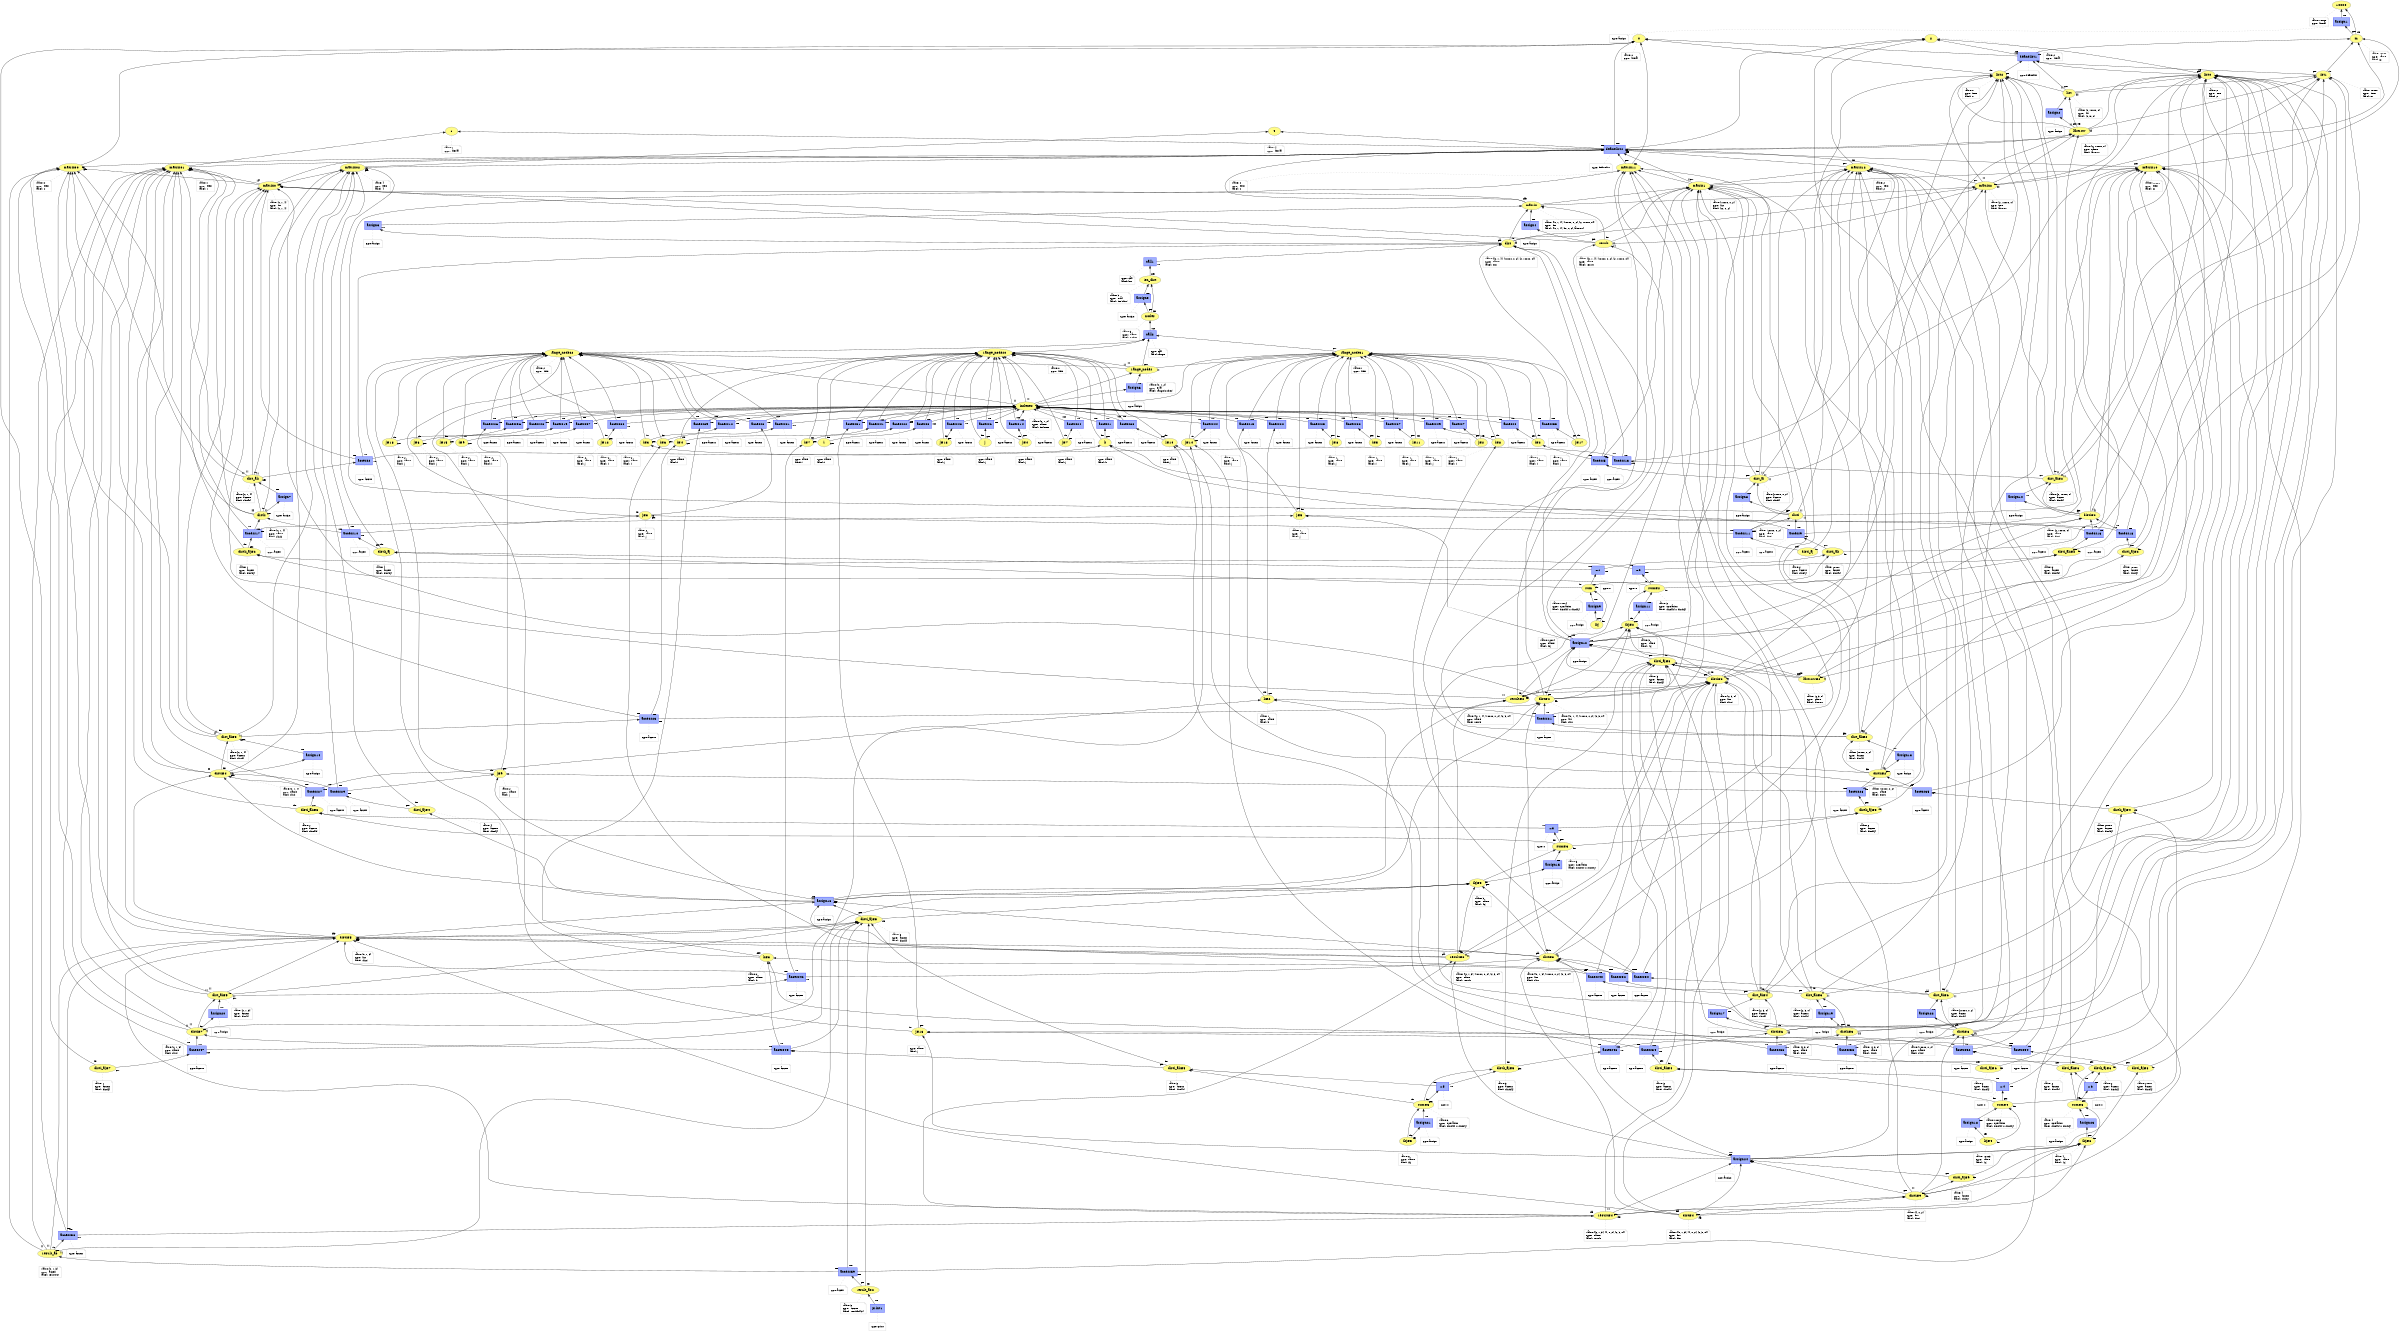 digraph "PROV" { size="16,12"; rankdir="BT";
"http://example.org/10000" [fillcolor="#FFFC87",color="#808080",style="filled",label="10000",URL="http://example.org/10000"]
"-attrs0" [color="gray",shape="note",fontsize="10",fontcolor="black",label=<<TABLE cellpadding="0" border="0">
	<TR>
	    <TD align="left">value:</TD>
	    <TD align="left">10000</TD>
	</TR>
	<TR>
	    <TD align="left">type:</TD>
	    <TD align="left">literal</TD>
	</TR>
</TABLE>>]
"-attrs0" -> "http://example.org/10000" [color="gray",style="dashed",arrowhead="none"]
"http://example.org/m" [fillcolor="#FFFC87",color="#808080",style="filled",label="m",URL="http://example.org/m"]
"-attrs1" [color="gray",shape="note",fontsize="10",fontcolor="black",label=<<TABLE cellpadding="0" border="0">
	<TR>
	    <TD align="left">value:</TD>
	    <TD align="left">10000</TD>
	</TR>
	<TR>
	    <TD align="left">type:</TD>
	    <TD align="left">name</TD>
	</TR>
	<TR>
	    <TD align="left">label:</TD>
	    <TD align="left">m</TD>
	</TR>
</TABLE>>]
"-attrs1" -> "http://example.org/m" [color="gray",style="dashed",arrowhead="none"]
"http://example.org/assign1" [fillcolor="#9FB1FC",color="#0000FF",shape="polygon",sides="4",style="filled",label="assign1",URL="http://example.org/assign1"]
"-attrs2" [color="gray",shape="note",fontsize="10",fontcolor="black",label=<<TABLE cellpadding="0" border="0">
	<TR>
	    <TD align="left">type:</TD>
	    <TD align="left">assign</TD>
	</TR>
</TABLE>>]
"-attrs2" -> "http://example.org/assign1" [color="gray",style="dashed",arrowhead="none"]
"http://example.org/m" -> "http://example.org/10000" [labelfontsize="8",labeldistance="1.5",labelangle="60.0",rotation="20",taillabel="der"]
"http://example.org/2" [fillcolor="#FFFC87",color="#808080",style="filled",label="2",URL="http://example.org/2"]
"-attrs3" [color="gray",shape="note",fontsize="10",fontcolor="black",label=<<TABLE cellpadding="0" border="0">
	<TR>
	    <TD align="left">value:</TD>
	    <TD align="left">2</TD>
	</TR>
	<TR>
	    <TD align="left">type:</TD>
	    <TD align="left">literal</TD>
	</TR>
</TABLE>>]
"-attrs3" -> "http://example.org/2" [color="gray",style="dashed",arrowhead="none"]
"http://example.org/0" [fillcolor="#FFFC87",color="#808080",style="filled",label="0",URL="http://example.org/0"]
"-attrs4" [color="gray",shape="note",fontsize="10",fontcolor="black",label=<<TABLE cellpadding="0" border="0">
	<TR>
	    <TD align="left">value:</TD>
	    <TD align="left">0</TD>
	</TR>
	<TR>
	    <TD align="left">type:</TD>
	    <TD align="left">literal</TD>
	</TR>
</TABLE>>]
"-attrs4" -> "http://example.org/0" [color="gray",style="dashed",arrowhead="none"]
"http://example.org/list" [fillcolor="#FFFC87",color="#808080",style="filled",label="list",URL="http://example.org/list"]
"-attrs5" [color="gray",shape="note",fontsize="10",fontcolor="black",label=<<TABLE cellpadding="0" border="0">
	<TR>
	    <TD align="left">value:</TD>
	    <TD align="left">[2, 10000, 0]</TD>
	</TR>
	<TR>
	    <TD align="left">type:</TD>
	    <TD align="left">list</TD>
	</TR>
	<TR>
	    <TD align="left">label:</TD>
	    <TD align="left">[2, m, 0]</TD>
	</TR>
</TABLE>>]
"-attrs5" -> "http://example.org/list" [color="gray",style="dashed",arrowhead="none"]
"http://example.org/list0" [fillcolor="#FFFC87",color="#808080",style="filled",label="list0",URL="http://example.org/list0"]
"-attrs6" [color="gray",shape="note",fontsize="10",fontcolor="black",label=<<TABLE cellpadding="0" border="0">
	<TR>
	    <TD align="left">value:</TD>
	    <TD align="left">2</TD>
	</TR>
	<TR>
	    <TD align="left">type:</TD>
	    <TD align="left">item</TD>
	</TR>
	<TR>
	    <TD align="left">label:</TD>
	    <TD align="left">2</TD>
	</TR>
</TABLE>>]
"-attrs6" -> "http://example.org/list0" [color="gray",style="dashed",arrowhead="none"]
"http://example.org/list" -> "http://example.org/list0" [labelfontsize="8",labeldistance="1.5",labelangle="60.0",rotation="20",taillabel="[ ]"]
"http://example.org/list1" [fillcolor="#FFFC87",color="#808080",style="filled",label="list1",URL="http://example.org/list1"]
"-attrs7" [color="gray",shape="note",fontsize="10",fontcolor="black",label=<<TABLE cellpadding="0" border="0">
	<TR>
	    <TD align="left">value:</TD>
	    <TD align="left">10000</TD>
	</TR>
	<TR>
	    <TD align="left">type:</TD>
	    <TD align="left">item</TD>
	</TR>
	<TR>
	    <TD align="left">label:</TD>
	    <TD align="left">m</TD>
	</TR>
</TABLE>>]
"-attrs7" -> "http://example.org/list1" [color="gray",style="dashed",arrowhead="none"]
"http://example.org/list" -> "http://example.org/list1" [labelfontsize="8",labeldistance="1.5",labelangle="60.0",rotation="20",taillabel="[ ]"]
"http://example.org/list2" [fillcolor="#FFFC87",color="#808080",style="filled",label="list2",URL="http://example.org/list2"]
"-attrs8" [color="gray",shape="note",fontsize="10",fontcolor="black",label=<<TABLE cellpadding="0" border="0">
	<TR>
	    <TD align="left">value:</TD>
	    <TD align="left">0</TD>
	</TR>
	<TR>
	    <TD align="left">type:</TD>
	    <TD align="left">item</TD>
	</TR>
	<TR>
	    <TD align="left">label:</TD>
	    <TD align="left">0</TD>
	</TR>
</TABLE>>]
"-attrs8" -> "http://example.org/list2" [color="gray",style="dashed",arrowhead="none"]
"http://example.org/list" -> "http://example.org/list2" [labelfontsize="8",labeldistance="1.5",labelangle="60.0",rotation="20",taillabel="[ ]"]
"http://example.org/definelist1" [fillcolor="#9FB1FC",color="#0000FF",shape="polygon",sides="4",style="filled",label="definelist1",URL="http://example.org/definelist1"]
"-attrs9" [color="gray",shape="note",fontsize="10",fontcolor="black",label=<<TABLE cellpadding="0" border="0">
	<TR>
	    <TD align="left">type:</TD>
	    <TD align="left">definelist</TD>
	</TR>
</TABLE>>]
"-attrs9" -> "http://example.org/definelist1" [color="gray",style="dashed",arrowhead="none"]
"http://example.org/list0" -> "http://example.org/2" [labelfontsize="8",labeldistance="1.5",labelangle="60.0",rotation="20",taillabel="der"]
"http://example.org/list1" -> "http://example.org/m" [labelfontsize="8",labeldistance="1.5",labelangle="60.0",rotation="20",taillabel="der"]
"http://example.org/list2" -> "http://example.org/0" [labelfontsize="8",labeldistance="1.5",labelangle="60.0",rotation="20",taillabel="der"]
"http://example.org/list" -> "http://example.org/definelist1" [labelfontsize="8",labeldistance="1.5",labelangle="60.0",rotation="20",taillabel="gen"]
"http://example.org/lastrow" [fillcolor="#FFFC87",color="#808080",style="filled",label="lastrow",URL="http://example.org/lastrow"]
"-attrs10" [color="gray",shape="note",fontsize="10",fontcolor="black",label=<<TABLE cellpadding="0" border="0">
	<TR>
	    <TD align="left">value:</TD>
	    <TD align="left">[2, 10000, 0]</TD>
	</TR>
	<TR>
	    <TD align="left">type:</TD>
	    <TD align="left">name</TD>
	</TR>
	<TR>
	    <TD align="left">label:</TD>
	    <TD align="left">lastrow</TD>
	</TR>
</TABLE>>]
"-attrs10" -> "http://example.org/lastrow" [color="gray",style="dashed",arrowhead="none"]
"http://example.org/lastrow" -> "http://example.org/list0" [labelfontsize="8",labeldistance="1.5",labelangle="60.0",rotation="20",taillabel="[ ]"]
"http://example.org/lastrow" -> "http://example.org/list1" [labelfontsize="8",labeldistance="1.5",labelangle="60.0",rotation="20",taillabel="[ ]"]
"http://example.org/lastrow" -> "http://example.org/list2" [labelfontsize="8",labeldistance="1.5",labelangle="60.0",rotation="20",taillabel="[ ]"]
"http://example.org/assign2" [fillcolor="#9FB1FC",color="#0000FF",shape="polygon",sides="4",style="filled",label="assign2",URL="http://example.org/assign2"]
"-attrs11" [color="gray",shape="note",fontsize="10",fontcolor="black",label=<<TABLE cellpadding="0" border="0">
	<TR>
	    <TD align="left">type:</TD>
	    <TD align="left">assign</TD>
	</TR>
</TABLE>>]
"-attrs11" -> "http://example.org/assign2" [color="gray",style="dashed",arrowhead="none"]
"http://example.org/lastrow" -> "http://example.org/list" [labelfontsize="8",labeldistance="1.5",labelangle="60.0",rotation="20",taillabel="der"]
"http://example.org/1" [fillcolor="#FFFC87",color="#808080",style="filled",label="1",URL="http://example.org/1"]
"-attrs12" [color="gray",shape="note",fontsize="10",fontcolor="black",label=<<TABLE cellpadding="0" border="0">
	<TR>
	    <TD align="left">value:</TD>
	    <TD align="left">1</TD>
	</TR>
	<TR>
	    <TD align="left">type:</TD>
	    <TD align="left">literal</TD>
	</TR>
</TABLE>>]
"-attrs12" -> "http://example.org/1" [color="gray",style="dashed",arrowhead="none"]
"http://example.org/4" [fillcolor="#FFFC87",color="#808080",style="filled",label="4",URL="http://example.org/4"]
"-attrs13" [color="gray",shape="note",fontsize="10",fontcolor="black",label=<<TABLE cellpadding="0" border="0">
	<TR>
	    <TD align="left">value:</TD>
	    <TD align="left">4</TD>
	</TR>
	<TR>
	    <TD align="left">type:</TD>
	    <TD align="left">literal</TD>
	</TR>
</TABLE>>]
"-attrs13" -> "http://example.org/4" [color="gray",style="dashed",arrowhead="none"]
"http://example.org/matrix" [fillcolor="#FFFC87",color="#808080",style="filled",label="matrix",URL="http://example.org/matrix"]
"-attrs14" [color="gray",shape="note",fontsize="10",fontcolor="black",label=<<TABLE cellpadding="0" border="0">
	<TR>
	    <TD align="left">value:</TD>
	    <TD align="left">[[0, 1, 4], [10000, 0, 2], [2, 10000, 0]]</TD>
	</TR>
	<TR>
	    <TD align="left">type:</TD>
	    <TD align="left">list</TD>
	</TR>
	<TR>
	    <TD align="left">label:</TD>
	    <TD align="left">[[0, 1, 4], [m, 0, 2], lastrow]</TD>
	</TR>
</TABLE>>]
"-attrs14" -> "http://example.org/matrix" [color="gray",style="dashed",arrowhead="none"]
"http://example.org/matrix0" [fillcolor="#FFFC87",color="#808080",style="filled",label="matrix0",URL="http://example.org/matrix0"]
"-attrs15" [color="gray",shape="note",fontsize="10",fontcolor="black",label=<<TABLE cellpadding="0" border="0">
	<TR>
	    <TD align="left">value:</TD>
	    <TD align="left">[0, 1, 4]</TD>
	</TR>
	<TR>
	    <TD align="left">type:</TD>
	    <TD align="left">list</TD>
	</TR>
	<TR>
	    <TD align="left">label:</TD>
	    <TD align="left">[0, 1, 4]</TD>
	</TR>
</TABLE>>]
"-attrs15" -> "http://example.org/matrix0" [color="gray",style="dashed",arrowhead="none"]
"http://example.org/matrix00" [fillcolor="#FFFC87",color="#808080",style="filled",label="matrix00",URL="http://example.org/matrix00"]
"-attrs16" [color="gray",shape="note",fontsize="10",fontcolor="black",label=<<TABLE cellpadding="0" border="0">
	<TR>
	    <TD align="left">value:</TD>
	    <TD align="left">0</TD>
	</TR>
	<TR>
	    <TD align="left">type:</TD>
	    <TD align="left">item</TD>
	</TR>
	<TR>
	    <TD align="left">label:</TD>
	    <TD align="left">0</TD>
	</TR>
</TABLE>>]
"-attrs16" -> "http://example.org/matrix00" [color="gray",style="dashed",arrowhead="none"]
"http://example.org/matrix0" -> "http://example.org/matrix00" [labelfontsize="8",labeldistance="1.5",labelangle="60.0",rotation="20",taillabel="[ ]"]
"http://example.org/matrix01" [fillcolor="#FFFC87",color="#808080",style="filled",label="matrix01",URL="http://example.org/matrix01"]
"-attrs17" [color="gray",shape="note",fontsize="10",fontcolor="black",label=<<TABLE cellpadding="0" border="0">
	<TR>
	    <TD align="left">value:</TD>
	    <TD align="left">1</TD>
	</TR>
	<TR>
	    <TD align="left">type:</TD>
	    <TD align="left">item</TD>
	</TR>
	<TR>
	    <TD align="left">label:</TD>
	    <TD align="left">1</TD>
	</TR>
</TABLE>>]
"-attrs17" -> "http://example.org/matrix01" [color="gray",style="dashed",arrowhead="none"]
"http://example.org/matrix0" -> "http://example.org/matrix01" [labelfontsize="8",labeldistance="1.5",labelangle="60.0",rotation="20",taillabel="[ ]"]
"http://example.org/matrix02" [fillcolor="#FFFC87",color="#808080",style="filled",label="matrix02",URL="http://example.org/matrix02"]
"-attrs18" [color="gray",shape="note",fontsize="10",fontcolor="black",label=<<TABLE cellpadding="0" border="0">
	<TR>
	    <TD align="left">value:</TD>
	    <TD align="left">4</TD>
	</TR>
	<TR>
	    <TD align="left">type:</TD>
	    <TD align="left">item</TD>
	</TR>
	<TR>
	    <TD align="left">label:</TD>
	    <TD align="left">4</TD>
	</TR>
</TABLE>>]
"-attrs18" -> "http://example.org/matrix02" [color="gray",style="dashed",arrowhead="none"]
"http://example.org/matrix0" -> "http://example.org/matrix02" [labelfontsize="8",labeldistance="1.5",labelangle="60.0",rotation="20",taillabel="[ ]"]
"http://example.org/matrix" -> "http://example.org/matrix0" [labelfontsize="8",labeldistance="1.5",labelangle="60.0",rotation="20",taillabel="[ ]"]
"http://example.org/matrix1" [fillcolor="#FFFC87",color="#808080",style="filled",label="matrix1",URL="http://example.org/matrix1"]
"-attrs19" [color="gray",shape="note",fontsize="10",fontcolor="black",label=<<TABLE cellpadding="0" border="0">
	<TR>
	    <TD align="left">value:</TD>
	    <TD align="left">[10000, 0, 2]</TD>
	</TR>
	<TR>
	    <TD align="left">type:</TD>
	    <TD align="left">list</TD>
	</TR>
	<TR>
	    <TD align="left">label:</TD>
	    <TD align="left">[m, 0, 2]</TD>
	</TR>
</TABLE>>]
"-attrs19" -> "http://example.org/matrix1" [color="gray",style="dashed",arrowhead="none"]
"http://example.org/matrix10" [fillcolor="#FFFC87",color="#808080",style="filled",label="matrix10",URL="http://example.org/matrix10"]
"-attrs20" [color="gray",shape="note",fontsize="10",fontcolor="black",label=<<TABLE cellpadding="0" border="0">
	<TR>
	    <TD align="left">value:</TD>
	    <TD align="left">10000</TD>
	</TR>
	<TR>
	    <TD align="left">type:</TD>
	    <TD align="left">item</TD>
	</TR>
	<TR>
	    <TD align="left">label:</TD>
	    <TD align="left">m</TD>
	</TR>
</TABLE>>]
"-attrs20" -> "http://example.org/matrix10" [color="gray",style="dashed",arrowhead="none"]
"http://example.org/matrix1" -> "http://example.org/matrix10" [labelfontsize="8",labeldistance="1.5",labelangle="60.0",rotation="20",taillabel="[ ]"]
"http://example.org/matrix11" [fillcolor="#FFFC87",color="#808080",style="filled",label="matrix11",URL="http://example.org/matrix11"]
"-attrs21" [color="gray",shape="note",fontsize="10",fontcolor="black",label=<<TABLE cellpadding="0" border="0">
	<TR>
	    <TD align="left">value:</TD>
	    <TD align="left">0</TD>
	</TR>
	<TR>
	    <TD align="left">type:</TD>
	    <TD align="left">item</TD>
	</TR>
	<TR>
	    <TD align="left">label:</TD>
	    <TD align="left">0</TD>
	</TR>
</TABLE>>]
"-attrs21" -> "http://example.org/matrix11" [color="gray",style="dashed",arrowhead="none"]
"http://example.org/matrix1" -> "http://example.org/matrix11" [labelfontsize="8",labeldistance="1.5",labelangle="60.0",rotation="20",taillabel="[ ]"]
"http://example.org/matrix12" [fillcolor="#FFFC87",color="#808080",style="filled",label="matrix12",URL="http://example.org/matrix12"]
"-attrs22" [color="gray",shape="note",fontsize="10",fontcolor="black",label=<<TABLE cellpadding="0" border="0">
	<TR>
	    <TD align="left">value:</TD>
	    <TD align="left">2</TD>
	</TR>
	<TR>
	    <TD align="left">type:</TD>
	    <TD align="left">item</TD>
	</TR>
	<TR>
	    <TD align="left">label:</TD>
	    <TD align="left">2</TD>
	</TR>
</TABLE>>]
"-attrs22" -> "http://example.org/matrix12" [color="gray",style="dashed",arrowhead="none"]
"http://example.org/matrix1" -> "http://example.org/matrix12" [labelfontsize="8",labeldistance="1.5",labelangle="60.0",rotation="20",taillabel="[ ]"]
"http://example.org/matrix" -> "http://example.org/matrix1" [labelfontsize="8",labeldistance="1.5",labelangle="60.0",rotation="20",taillabel="[ ]"]
"http://example.org/matrix2" [fillcolor="#FFFC87",color="#808080",style="filled",label="matrix2",URL="http://example.org/matrix2"]
"-attrs23" [color="gray",shape="note",fontsize="10",fontcolor="black",label=<<TABLE cellpadding="0" border="0">
	<TR>
	    <TD align="left">value:</TD>
	    <TD align="left">[2, 10000, 0]</TD>
	</TR>
	<TR>
	    <TD align="left">type:</TD>
	    <TD align="left">item</TD>
	</TR>
	<TR>
	    <TD align="left">label:</TD>
	    <TD align="left">lastrow</TD>
	</TR>
</TABLE>>]
"-attrs23" -> "http://example.org/matrix2" [color="gray",style="dashed",arrowhead="none"]
"http://example.org/matrix" -> "http://example.org/matrix2" [labelfontsize="8",labeldistance="1.5",labelangle="60.0",rotation="20",taillabel="[ ]"]
"http://example.org/matrix2" -> "http://example.org/list0" [labelfontsize="8",labeldistance="1.5",labelangle="60.0",rotation="20",taillabel="[ ]"]
"http://example.org/matrix2" -> "http://example.org/list1" [labelfontsize="8",labeldistance="1.5",labelangle="60.0",rotation="20",taillabel="[ ]"]
"http://example.org/matrix2" -> "http://example.org/list2" [labelfontsize="8",labeldistance="1.5",labelangle="60.0",rotation="20",taillabel="[ ]"]
"http://example.org/definelist2" [fillcolor="#9FB1FC",color="#0000FF",shape="polygon",sides="4",style="filled",label="definelist2",URL="http://example.org/definelist2"]
"-attrs24" [color="gray",shape="note",fontsize="10",fontcolor="black",label=<<TABLE cellpadding="0" border="0">
	<TR>
	    <TD align="left">type:</TD>
	    <TD align="left">definelist</TD>
	</TR>
</TABLE>>]
"-attrs24" -> "http://example.org/definelist2" [color="gray",style="dashed",arrowhead="none"]
"http://example.org/matrix00" -> "http://example.org/0" [labelfontsize="8",labeldistance="1.5",labelangle="60.0",rotation="20",taillabel="der"]
"http://example.org/matrix01" -> "http://example.org/1" [labelfontsize="8",labeldistance="1.5",labelangle="60.0",rotation="20",taillabel="der"]
"http://example.org/matrix02" -> "http://example.org/4" [labelfontsize="8",labeldistance="1.5",labelangle="60.0",rotation="20",taillabel="der"]
"http://example.org/matrix10" -> "http://example.org/m" [labelfontsize="8",labeldistance="1.5",labelangle="60.0",rotation="20",taillabel="der"]
"http://example.org/matrix11" -> "http://example.org/0" [labelfontsize="8",labeldistance="1.5",labelangle="60.0",rotation="20",taillabel="der"]
"http://example.org/matrix12" -> "http://example.org/2" [labelfontsize="8",labeldistance="1.5",labelangle="60.0",rotation="20",taillabel="der"]
"http://example.org/matrix2" -> "http://example.org/lastrow" [labelfontsize="8",labeldistance="1.5",labelangle="60.0",rotation="20",taillabel="der"]
"http://example.org/matrix" -> "http://example.org/definelist2" [labelfontsize="8",labeldistance="1.5",labelangle="60.0",rotation="20",taillabel="gen"]
"http://example.org/matrix0" -> "http://example.org/definelist2" [labelfontsize="8",labeldistance="1.5",labelangle="60.0",rotation="20",taillabel="gen"]
"http://example.org/matrix1" -> "http://example.org/definelist2" [labelfontsize="8",labeldistance="1.5",labelangle="60.0",rotation="20",taillabel="gen"]
"http://example.org/matrix2" -> "http://example.org/definelist2" [labelfontsize="8",labeldistance="1.5",labelangle="60.0",rotation="20",taillabel="gen"]
"http://example.org/dist" [fillcolor="#FFFC87",color="#808080",style="filled",label="dist",URL="http://example.org/dist"]
"-attrs25" [color="gray",shape="note",fontsize="10",fontcolor="black",label=<<TABLE cellpadding="0" border="0">
	<TR>
	    <TD align="left">value:</TD>
	    <TD align="left">[[0, 1, 4], [10000, 0, 2], [2, 10000, 0]]</TD>
	</TR>
	<TR>
	    <TD align="left">type:</TD>
	    <TD align="left">name</TD>
	</TR>
	<TR>
	    <TD align="left">label:</TD>
	    <TD align="left">dist</TD>
	</TR>
</TABLE>>]
"-attrs25" -> "http://example.org/dist" [color="gray",style="dashed",arrowhead="none"]
"http://example.org/dist" -> "http://example.org/matrix0" [labelfontsize="8",labeldistance="1.5",labelangle="60.0",rotation="20",taillabel="[ ]"]
"http://example.org/dist" -> "http://example.org/matrix1" [labelfontsize="8",labeldistance="1.5",labelangle="60.0",rotation="20",taillabel="[ ]"]
"http://example.org/dist" -> "http://example.org/matrix2" [labelfontsize="8",labeldistance="1.5",labelangle="60.0",rotation="20",taillabel="[ ]"]
"http://example.org/assign3" [fillcolor="#9FB1FC",color="#0000FF",shape="polygon",sides="4",style="filled",label="assign3",URL="http://example.org/assign3"]
"-attrs26" [color="gray",shape="note",fontsize="10",fontcolor="black",label=<<TABLE cellpadding="0" border="0">
	<TR>
	    <TD align="left">type:</TD>
	    <TD align="left">assign</TD>
	</TR>
</TABLE>>]
"-attrs26" -> "http://example.org/assign3" [color="gray",style="dashed",arrowhead="none"]
"http://example.org/dist" -> "http://example.org/matrix" [labelfontsize="8",labeldistance="1.5",labelangle="60.0",rotation="20",taillabel="der"]
"http://example.org/result" [fillcolor="#FFFC87",color="#808080",style="filled",label="result",URL="http://example.org/result"]
"-attrs27" [color="gray",shape="note",fontsize="10",fontcolor="black",label=<<TABLE cellpadding="0" border="0">
	<TR>
	    <TD align="left">value:</TD>
	    <TD align="left">[[0, 1, 4], [10000, 0, 2], [2, 10000, 0]]</TD>
	</TR>
	<TR>
	    <TD align="left">type:</TD>
	    <TD align="left">name</TD>
	</TR>
	<TR>
	    <TD align="left">label:</TD>
	    <TD align="left">result</TD>
	</TR>
</TABLE>>]
"-attrs27" -> "http://example.org/result" [color="gray",style="dashed",arrowhead="none"]
"http://example.org/result" -> "http://example.org/matrix0" [labelfontsize="8",labeldistance="1.5",labelangle="60.0",rotation="20",taillabel="[ ]"]
"http://example.org/result" -> "http://example.org/matrix1" [labelfontsize="8",labeldistance="1.5",labelangle="60.0",rotation="20",taillabel="[ ]"]
"http://example.org/result" -> "http://example.org/matrix2" [labelfontsize="8",labeldistance="1.5",labelangle="60.0",rotation="20",taillabel="[ ]"]
"http://example.org/assign4" [fillcolor="#9FB1FC",color="#0000FF",shape="polygon",sides="4",style="filled",label="assign4",URL="http://example.org/assign4"]
"-attrs28" [color="gray",shape="note",fontsize="10",fontcolor="black",label=<<TABLE cellpadding="0" border="0">
	<TR>
	    <TD align="left">type:</TD>
	    <TD align="left">assign</TD>
	</TR>
</TABLE>>]
"-attrs28" -> "http://example.org/assign4" [color="gray",style="dashed",arrowhead="none"]
"http://example.org/result" -> "http://example.org/matrix" [labelfontsize="8",labeldistance="1.5",labelangle="60.0",rotation="20",taillabel="der"]
"http://example.org/len_dist" [fillcolor="#FFFC87",color="#808080",style="filled",label="len_dist",URL="http://example.org/len_dist"]
"-attrs29" [color="gray",shape="note",fontsize="10",fontcolor="black",label=<<TABLE cellpadding="0" border="0">
	<TR>
	    <TD align="left">value:</TD>
	    <TD align="left">3</TD>
	</TR>
	<TR>
	    <TD align="left">type:</TD>
	    <TD align="left">eval</TD>
	</TR>
	<TR>
	    <TD align="left">label:</TD>
	    <TD align="left">len(dist)</TD>
	</TR>
</TABLE>>]
"-attrs29" -> "http://example.org/len_dist" [color="gray",style="dashed",arrowhead="none"]
"http://example.org/call1" [fillcolor="#9FB1FC",color="#0000FF",shape="polygon",sides="4",style="filled",label="call1",URL="http://example.org/call1"]
"-attrs30" [color="gray",shape="note",fontsize="10",fontcolor="black",label=<<TABLE cellpadding="0" border="0">
	<TR>
	    <TD align="left">type:</TD>
	    <TD align="left">call</TD>
	</TR>
	<TR>
	    <TD align="left">label:</TD>
	    <TD align="left">len</TD>
	</TR>
</TABLE>>]
"-attrs30" -> "http://example.org/call1" [color="gray",style="dashed",arrowhead="none"]
"http://example.org/call1" -> "http://example.org/dist" [labelfontsize="8",labeldistance="1.5",labelangle="60.0",rotation="20",taillabel="use"]
"http://example.org/len_dist" -> "http://example.org/call1" [labelfontsize="8",labeldistance="1.5",labelangle="60.0",rotation="20",taillabel="gen"]
"http://example.org/nodes" [fillcolor="#FFFC87",color="#808080",style="filled",label="nodes",URL="http://example.org/nodes"]
"-attrs31" [color="gray",shape="note",fontsize="10",fontcolor="black",label=<<TABLE cellpadding="0" border="0">
	<TR>
	    <TD align="left">value:</TD>
	    <TD align="left">3</TD>
	</TR>
	<TR>
	    <TD align="left">type:</TD>
	    <TD align="left">name</TD>
	</TR>
	<TR>
	    <TD align="left">label:</TD>
	    <TD align="left">nodes</TD>
	</TR>
</TABLE>>]
"-attrs31" -> "http://example.org/nodes" [color="gray",style="dashed",arrowhead="none"]
"http://example.org/assign5" [fillcolor="#9FB1FC",color="#0000FF",shape="polygon",sides="4",style="filled",label="assign5",URL="http://example.org/assign5"]
"-attrs32" [color="gray",shape="note",fontsize="10",fontcolor="black",label=<<TABLE cellpadding="0" border="0">
	<TR>
	    <TD align="left">type:</TD>
	    <TD align="left">assign</TD>
	</TR>
</TABLE>>]
"-attrs32" -> "http://example.org/assign5" [color="gray",style="dashed",arrowhead="none"]
"http://example.org/nodes" -> "http://example.org/len_dist" [labelfontsize="8",labeldistance="1.5",labelangle="60.0",rotation="20",taillabel="der"]
"http://example.org/range_nodes" [fillcolor="#FFFC87",color="#808080",style="filled",label="range_nodes",URL="http://example.org/range_nodes"]
"-attrs33" [color="gray",shape="note",fontsize="10",fontcolor="black",label=<<TABLE cellpadding="0" border="0">
	<TR>
	    <TD align="left">value:</TD>
	    <TD align="left">[0, 1, 2]</TD>
	</TR>
	<TR>
	    <TD align="left">type:</TD>
	    <TD align="left">eval</TD>
	</TR>
	<TR>
	    <TD align="left">label:</TD>
	    <TD align="left">range(nodes)</TD>
	</TR>
</TABLE>>]
"-attrs33" -> "http://example.org/range_nodes" [color="gray",style="dashed",arrowhead="none"]
"http://example.org/range_nodes0" [fillcolor="#FFFC87",color="#808080",style="filled",label="range_nodes0",URL="http://example.org/range_nodes0"]
"-attrs34" [color="gray",shape="note",fontsize="10",fontcolor="black",label=<<TABLE cellpadding="0" border="0">
	<TR>
	    <TD align="left">value:</TD>
	    <TD align="left">0</TD>
	</TR>
	<TR>
	    <TD align="left">type:</TD>
	    <TD align="left">item</TD>
	</TR>
</TABLE>>]
"-attrs34" -> "http://example.org/range_nodes0" [color="gray",style="dashed",arrowhead="none"]
"http://example.org/range_nodes" -> "http://example.org/range_nodes0" [labelfontsize="8",labeldistance="1.5",labelangle="60.0",rotation="20",taillabel="[ ]"]
"http://example.org/range_nodes1" [fillcolor="#FFFC87",color="#808080",style="filled",label="range_nodes1",URL="http://example.org/range_nodes1"]
"-attrs35" [color="gray",shape="note",fontsize="10",fontcolor="black",label=<<TABLE cellpadding="0" border="0">
	<TR>
	    <TD align="left">value:</TD>
	    <TD align="left">1</TD>
	</TR>
	<TR>
	    <TD align="left">type:</TD>
	    <TD align="left">item</TD>
	</TR>
</TABLE>>]
"-attrs35" -> "http://example.org/range_nodes1" [color="gray",style="dashed",arrowhead="none"]
"http://example.org/range_nodes" -> "http://example.org/range_nodes1" [labelfontsize="8",labeldistance="1.5",labelangle="60.0",rotation="20",taillabel="[ ]"]
"http://example.org/range_nodes2" [fillcolor="#FFFC87",color="#808080",style="filled",label="range_nodes2",URL="http://example.org/range_nodes2"]
"-attrs36" [color="gray",shape="note",fontsize="10",fontcolor="black",label=<<TABLE cellpadding="0" border="0">
	<TR>
	    <TD align="left">value:</TD>
	    <TD align="left">2</TD>
	</TR>
	<TR>
	    <TD align="left">type:</TD>
	    <TD align="left">item</TD>
	</TR>
</TABLE>>]
"-attrs36" -> "http://example.org/range_nodes2" [color="gray",style="dashed",arrowhead="none"]
"http://example.org/range_nodes" -> "http://example.org/range_nodes2" [labelfontsize="8",labeldistance="1.5",labelangle="60.0",rotation="20",taillabel="[ ]"]
"http://example.org/call2" [fillcolor="#9FB1FC",color="#0000FF",shape="polygon",sides="4",style="filled",label="call2",URL="http://example.org/call2"]
"-attrs37" [color="gray",shape="note",fontsize="10",fontcolor="black",label=<<TABLE cellpadding="0" border="0">
	<TR>
	    <TD align="left">type:</TD>
	    <TD align="left">call</TD>
	</TR>
	<TR>
	    <TD align="left">label:</TD>
	    <TD align="left">range</TD>
	</TR>
</TABLE>>]
"-attrs37" -> "http://example.org/call2" [color="gray",style="dashed",arrowhead="none"]
"http://example.org/call2" -> "http://example.org/nodes" [labelfontsize="8",labeldistance="1.5",labelangle="60.0",rotation="20",taillabel="use"]
"http://example.org/range_nodes" -> "http://example.org/call2" [labelfontsize="8",labeldistance="1.5",labelangle="60.0",rotation="20",taillabel="gen"]
"http://example.org/range_nodes0" -> "http://example.org/call2" [labelfontsize="8",labeldistance="1.5",labelangle="60.0",rotation="20",taillabel="gen"]
"http://example.org/range_nodes1" -> "http://example.org/call2" [labelfontsize="8",labeldistance="1.5",labelangle="60.0",rotation="20",taillabel="gen"]
"http://example.org/range_nodes2" -> "http://example.org/call2" [labelfontsize="8",labeldistance="1.5",labelangle="60.0",rotation="20",taillabel="gen"]
"http://example.org/indexes" [fillcolor="#FFFC87",color="#808080",style="filled",label="indexes",URL="http://example.org/indexes"]
"-attrs38" [color="gray",shape="note",fontsize="10",fontcolor="black",label=<<TABLE cellpadding="0" border="0">
	<TR>
	    <TD align="left">value:</TD>
	    <TD align="left">[0, 1, 2]</TD>
	</TR>
	<TR>
	    <TD align="left">type:</TD>
	    <TD align="left">name</TD>
	</TR>
	<TR>
	    <TD align="left">label:</TD>
	    <TD align="left">indexes</TD>
	</TR>
</TABLE>>]
"-attrs38" -> "http://example.org/indexes" [color="gray",style="dashed",arrowhead="none"]
"http://example.org/indexes" -> "http://example.org/range_nodes0" [labelfontsize="8",labeldistance="1.5",labelangle="60.0",rotation="20",taillabel="[ ]"]
"http://example.org/indexes" -> "http://example.org/range_nodes1" [labelfontsize="8",labeldistance="1.5",labelangle="60.0",rotation="20",taillabel="[ ]"]
"http://example.org/indexes" -> "http://example.org/range_nodes2" [labelfontsize="8",labeldistance="1.5",labelangle="60.0",rotation="20",taillabel="[ ]"]
"http://example.org/assign6" [fillcolor="#9FB1FC",color="#0000FF",shape="polygon",sides="4",style="filled",label="assign6",URL="http://example.org/assign6"]
"-attrs39" [color="gray",shape="note",fontsize="10",fontcolor="black",label=<<TABLE cellpadding="0" border="0">
	<TR>
	    <TD align="left">type:</TD>
	    <TD align="left">assign</TD>
	</TR>
</TABLE>>]
"-attrs39" -> "http://example.org/assign6" [color="gray",style="dashed",arrowhead="none"]
"http://example.org/indexes" -> "http://example.org/range_nodes" [labelfontsize="8",labeldistance="1.5",labelangle="60.0",rotation="20",taillabel="der"]
"http://example.org/k" [fillcolor="#FFFC87",color="#808080",style="filled",label="k",URL="http://example.org/k"]
"-attrs40" [color="gray",shape="note",fontsize="10",fontcolor="black",label=<<TABLE cellpadding="0" border="0">
	<TR>
	    <TD align="left">type:</TD>
	    <TD align="left">name</TD>
	</TR>
	<TR>
	    <TD align="left">label:</TD>
	    <TD align="left">k</TD>
	</TR>
</TABLE>>]
"-attrs40" -> "http://example.org/k" [color="gray",style="dashed",arrowhead="none"]
"http://example.org/access1" [fillcolor="#9FB1FC",color="#0000FF",shape="polygon",sides="4",style="filled",label="access1",URL="http://example.org/access1"]
"-attrs41" [color="gray",shape="note",fontsize="10",fontcolor="black",label=<<TABLE cellpadding="0" border="0">
	<TR>
	    <TD align="left">type:</TD>
	    <TD align="left">access</TD>
	</TR>
</TABLE>>]
"-attrs41" -> "http://example.org/access1" [color="gray",style="dashed",arrowhead="none"]
"http://example.org/k" -> "http://example.org/range_nodes0" [labelfontsize="8",labeldistance="1.5",labelangle="60.0",rotation="20",taillabel="der"]
"http://example.org/access1" -> "http://example.org/indexes" [labelfontsize="8",labeldistance="1.5",labelangle="60.0",rotation="20",taillabel="use"]
"http://example.org/dist_ak" [fillcolor="#FFFC87",color="#808080",style="filled",label="dist_ak",URL="http://example.org/dist_ak"]
"-attrs42" [color="gray",shape="note",fontsize="10",fontcolor="black",label=<<TABLE cellpadding="0" border="0">
	<TR>
	    <TD align="left">value:</TD>
	    <TD align="left">[0, 1, 4]</TD>
	</TR>
	<TR>
	    <TD align="left">type:</TD>
	    <TD align="left">access</TD>
	</TR>
	<TR>
	    <TD align="left">label:</TD>
	    <TD align="left">dist[k]</TD>
	</TR>
</TABLE>>]
"-attrs42" -> "http://example.org/dist_ak" [color="gray",style="dashed",arrowhead="none"]
"http://example.org/dist_ak" -> "http://example.org/matrix00" [labelfontsize="8",labeldistance="1.5",labelangle="60.0",rotation="20",taillabel="[ ]"]
"http://example.org/dist_ak" -> "http://example.org/matrix01" [labelfontsize="8",labeldistance="1.5",labelangle="60.0",rotation="20",taillabel="[ ]"]
"http://example.org/dist_ak" -> "http://example.org/matrix02" [labelfontsize="8",labeldistance="1.5",labelangle="60.0",rotation="20",taillabel="[ ]"]
"http://example.org/access2" [fillcolor="#9FB1FC",color="#0000FF",shape="polygon",sides="4",style="filled",label="access2",URL="http://example.org/access2"]
"-attrs43" [color="gray",shape="note",fontsize="10",fontcolor="black",label=<<TABLE cellpadding="0" border="0">
	<TR>
	    <TD align="left">type:</TD>
	    <TD align="left">access</TD>
	</TR>
</TABLE>>]
"-attrs43" -> "http://example.org/access2" [color="gray",style="dashed",arrowhead="none"]
"http://example.org/dist_ak" -> "http://example.org/matrix0" [labelfontsize="8",labeldistance="1.5",labelangle="60.0",rotation="20",taillabel="der"]
"http://example.org/access2" -> "http://example.org/dist" [labelfontsize="8",labeldistance="1.5",labelangle="60.0",rotation="20",taillabel="use"]
"http://example.org/access2" -> "http://example.org/k" [labelfontsize="8",labeldistance="1.5",labelangle="60.0",rotation="20",taillabel="use"]
"http://example.org/distk" [fillcolor="#FFFC87",color="#808080",style="filled",label="distk",URL="http://example.org/distk"]
"-attrs44" [color="gray",shape="note",fontsize="10",fontcolor="black",label=<<TABLE cellpadding="0" border="0">
	<TR>
	    <TD align="left">value:</TD>
	    <TD align="left">[0, 1, 4]</TD>
	</TR>
	<TR>
	    <TD align="left">type:</TD>
	    <TD align="left">name</TD>
	</TR>
	<TR>
	    <TD align="left">label:</TD>
	    <TD align="left">distk</TD>
	</TR>
</TABLE>>]
"-attrs44" -> "http://example.org/distk" [color="gray",style="dashed",arrowhead="none"]
"http://example.org/distk" -> "http://example.org/matrix00" [labelfontsize="8",labeldistance="1.5",labelangle="60.0",rotation="20",taillabel="[ ]"]
"http://example.org/distk" -> "http://example.org/matrix01" [labelfontsize="8",labeldistance="1.5",labelangle="60.0",rotation="20",taillabel="[ ]"]
"http://example.org/distk" -> "http://example.org/matrix02" [labelfontsize="8",labeldistance="1.5",labelangle="60.0",rotation="20",taillabel="[ ]"]
"http://example.org/assign7" [fillcolor="#9FB1FC",color="#0000FF",shape="polygon",sides="4",style="filled",label="assign7",URL="http://example.org/assign7"]
"-attrs45" [color="gray",shape="note",fontsize="10",fontcolor="black",label=<<TABLE cellpadding="0" border="0">
	<TR>
	    <TD align="left">type:</TD>
	    <TD align="left">assign</TD>
	</TR>
</TABLE>>]
"-attrs45" -> "http://example.org/assign7" [color="gray",style="dashed",arrowhead="none"]
"http://example.org/distk" -> "http://example.org/dist_ak" [labelfontsize="8",labeldistance="1.5",labelangle="60.0",rotation="20",taillabel="der"]
"http://example.org/i" [fillcolor="#FFFC87",color="#808080",style="filled",label="i",URL="http://example.org/i"]
"-attrs46" [color="gray",shape="note",fontsize="10",fontcolor="black",label=<<TABLE cellpadding="0" border="0">
	<TR>
	    <TD align="left">type:</TD>
	    <TD align="left">name</TD>
	</TR>
	<TR>
	    <TD align="left">label:</TD>
	    <TD align="left">i</TD>
	</TR>
</TABLE>>]
"-attrs46" -> "http://example.org/i" [color="gray",style="dashed",arrowhead="none"]
"http://example.org/access3" [fillcolor="#9FB1FC",color="#0000FF",shape="polygon",sides="4",style="filled",label="access3",URL="http://example.org/access3"]
"-attrs47" [color="gray",shape="note",fontsize="10",fontcolor="black",label=<<TABLE cellpadding="0" border="0">
	<TR>
	    <TD align="left">type:</TD>
	    <TD align="left">access</TD>
	</TR>
</TABLE>>]
"-attrs47" -> "http://example.org/access3" [color="gray",style="dashed",arrowhead="none"]
"http://example.org/i" -> "http://example.org/range_nodes0" [labelfontsize="8",labeldistance="1.5",labelangle="60.0",rotation="20",taillabel="der"]
"http://example.org/access3" -> "http://example.org/indexes" [labelfontsize="8",labeldistance="1.5",labelangle="60.0",rotation="20",taillabel="use"]
"http://example.org/i#2" [fillcolor="#FFFC87",color="#808080",style="filled",label="i#2",URL="http://example.org/i#2"]
"-attrs48" [color="gray",shape="note",fontsize="10",fontcolor="black",label=<<TABLE cellpadding="0" border="0">
	<TR>
	    <TD align="left">value:</TD>
	    <TD align="left">1</TD>
	</TR>
	<TR>
	    <TD align="left">type:</TD>
	    <TD align="left">name</TD>
	</TR>
	<TR>
	    <TD align="left">label:</TD>
	    <TD align="left">i</TD>
	</TR>
</TABLE>>]
"-attrs48" -> "http://example.org/i#2" [color="gray",style="dashed",arrowhead="none"]
"http://example.org/access4" [fillcolor="#9FB1FC",color="#0000FF",shape="polygon",sides="4",style="filled",label="access4",URL="http://example.org/access4"]
"-attrs49" [color="gray",shape="note",fontsize="10",fontcolor="black",label=<<TABLE cellpadding="0" border="0">
	<TR>
	    <TD align="left">type:</TD>
	    <TD align="left">access</TD>
	</TR>
</TABLE>>]
"-attrs49" -> "http://example.org/access4" [color="gray",style="dashed",arrowhead="none"]
"http://example.org/i#2" -> "http://example.org/range_nodes1" [labelfontsize="8",labeldistance="1.5",labelangle="60.0",rotation="20",taillabel="der"]
"http://example.org/access4" -> "http://example.org/indexes" [labelfontsize="8",labeldistance="1.5",labelangle="60.0",rotation="20",taillabel="use"]
"http://example.org/dist_ai" [fillcolor="#FFFC87",color="#808080",style="filled",label="dist_ai",URL="http://example.org/dist_ai"]
"-attrs50" [color="gray",shape="note",fontsize="10",fontcolor="black",label=<<TABLE cellpadding="0" border="0">
	<TR>
	    <TD align="left">value:</TD>
	    <TD align="left">[10000, 0, 2]</TD>
	</TR>
	<TR>
	    <TD align="left">type:</TD>
	    <TD align="left">access</TD>
	</TR>
	<TR>
	    <TD align="left">label:</TD>
	    <TD align="left">dist[i]</TD>
	</TR>
</TABLE>>]
"-attrs50" -> "http://example.org/dist_ai" [color="gray",style="dashed",arrowhead="none"]
"http://example.org/dist_ai" -> "http://example.org/matrix10" [labelfontsize="8",labeldistance="1.5",labelangle="60.0",rotation="20",taillabel="[ ]"]
"http://example.org/dist_ai" -> "http://example.org/matrix11" [labelfontsize="8",labeldistance="1.5",labelangle="60.0",rotation="20",taillabel="[ ]"]
"http://example.org/dist_ai" -> "http://example.org/matrix12" [labelfontsize="8",labeldistance="1.5",labelangle="60.0",rotation="20",taillabel="[ ]"]
"http://example.org/access5" [fillcolor="#9FB1FC",color="#0000FF",shape="polygon",sides="4",style="filled",label="access5",URL="http://example.org/access5"]
"-attrs51" [color="gray",shape="note",fontsize="10",fontcolor="black",label=<<TABLE cellpadding="0" border="0">
	<TR>
	    <TD align="left">type:</TD>
	    <TD align="left">access</TD>
	</TR>
</TABLE>>]
"-attrs51" -> "http://example.org/access5" [color="gray",style="dashed",arrowhead="none"]
"http://example.org/dist_ai" -> "http://example.org/matrix1" [labelfontsize="8",labeldistance="1.5",labelangle="60.0",rotation="20",taillabel="der"]
"http://example.org/access5" -> "http://example.org/dist" [labelfontsize="8",labeldistance="1.5",labelangle="60.0",rotation="20",taillabel="use"]
"http://example.org/access5" -> "http://example.org/i#2" [labelfontsize="8",labeldistance="1.5",labelangle="60.0",rotation="20",taillabel="use"]
"http://example.org/disti" [fillcolor="#FFFC87",color="#808080",style="filled",label="disti",URL="http://example.org/disti"]
"-attrs52" [color="gray",shape="note",fontsize="10",fontcolor="black",label=<<TABLE cellpadding="0" border="0">
	<TR>
	    <TD align="left">value:</TD>
	    <TD align="left">[10000, 0, 2]</TD>
	</TR>
	<TR>
	    <TD align="left">type:</TD>
	    <TD align="left">name</TD>
	</TR>
	<TR>
	    <TD align="left">label:</TD>
	    <TD align="left">disti</TD>
	</TR>
</TABLE>>]
"-attrs52" -> "http://example.org/disti" [color="gray",style="dashed",arrowhead="none"]
"http://example.org/disti" -> "http://example.org/matrix10" [labelfontsize="8",labeldistance="1.5",labelangle="60.0",rotation="20",taillabel="[ ]"]
"http://example.org/disti" -> "http://example.org/matrix11" [labelfontsize="8",labeldistance="1.5",labelangle="60.0",rotation="20",taillabel="[ ]"]
"http://example.org/disti" -> "http://example.org/matrix12" [labelfontsize="8",labeldistance="1.5",labelangle="60.0",rotation="20",taillabel="[ ]"]
"http://example.org/assign8" [fillcolor="#9FB1FC",color="#0000FF",shape="polygon",sides="4",style="filled",label="assign8",URL="http://example.org/assign8"]
"-attrs53" [color="gray",shape="note",fontsize="10",fontcolor="black",label=<<TABLE cellpadding="0" border="0">
	<TR>
	    <TD align="left">type:</TD>
	    <TD align="left">assign</TD>
	</TR>
</TABLE>>]
"-attrs53" -> "http://example.org/assign8" [color="gray",style="dashed",arrowhead="none"]
"http://example.org/disti" -> "http://example.org/dist_ai" [labelfontsize="8",labeldistance="1.5",labelangle="60.0",rotation="20",taillabel="der"]
"http://example.org/j" [fillcolor="#FFFC87",color="#808080",style="filled",label="j",URL="http://example.org/j"]
"-attrs54" [color="gray",shape="note",fontsize="10",fontcolor="black",label=<<TABLE cellpadding="0" border="0">
	<TR>
	    <TD align="left">type:</TD>
	    <TD align="left">name</TD>
	</TR>
	<TR>
	    <TD align="left">label:</TD>
	    <TD align="left">j</TD>
	</TR>
</TABLE>>]
"-attrs54" -> "http://example.org/j" [color="gray",style="dashed",arrowhead="none"]
"http://example.org/access6" [fillcolor="#9FB1FC",color="#0000FF",shape="polygon",sides="4",style="filled",label="access6",URL="http://example.org/access6"]
"-attrs55" [color="gray",shape="note",fontsize="10",fontcolor="black",label=<<TABLE cellpadding="0" border="0">
	<TR>
	    <TD align="left">type:</TD>
	    <TD align="left">access</TD>
	</TR>
</TABLE>>]
"-attrs55" -> "http://example.org/access6" [color="gray",style="dashed",arrowhead="none"]
"http://example.org/j" -> "http://example.org/range_nodes0" [labelfontsize="8",labeldistance="1.5",labelangle="60.0",rotation="20",taillabel="der"]
"http://example.org/access6" -> "http://example.org/indexes" [labelfontsize="8",labeldistance="1.5",labelangle="60.0",rotation="20",taillabel="use"]
"http://example.org/j#2" [fillcolor="#FFFC87",color="#808080",style="filled",label="j#2",URL="http://example.org/j#2"]
"-attrs56" [color="gray",shape="note",fontsize="10",fontcolor="black",label=<<TABLE cellpadding="0" border="0">
	<TR>
	    <TD align="left">value:</TD>
	    <TD align="left">1</TD>
	</TR>
	<TR>
	    <TD align="left">type:</TD>
	    <TD align="left">name</TD>
	</TR>
	<TR>
	    <TD align="left">label:</TD>
	    <TD align="left">j</TD>
	</TR>
</TABLE>>]
"-attrs56" -> "http://example.org/j#2" [color="gray",style="dashed",arrowhead="none"]
"http://example.org/access7" [fillcolor="#9FB1FC",color="#0000FF",shape="polygon",sides="4",style="filled",label="access7",URL="http://example.org/access7"]
"-attrs57" [color="gray",shape="note",fontsize="10",fontcolor="black",label=<<TABLE cellpadding="0" border="0">
	<TR>
	    <TD align="left">type:</TD>
	    <TD align="left">access</TD>
	</TR>
</TABLE>>]
"-attrs57" -> "http://example.org/access7" [color="gray",style="dashed",arrowhead="none"]
"http://example.org/j#2" -> "http://example.org/range_nodes1" [labelfontsize="8",labeldistance="1.5",labelangle="60.0",rotation="20",taillabel="der"]
"http://example.org/access7" -> "http://example.org/indexes" [labelfontsize="8",labeldistance="1.5",labelangle="60.0",rotation="20",taillabel="use"]
"http://example.org/j#3" [fillcolor="#FFFC87",color="#808080",style="filled",label="j#3",URL="http://example.org/j#3"]
"-attrs58" [color="gray",shape="note",fontsize="10",fontcolor="black",label=<<TABLE cellpadding="0" border="0">
	<TR>
	    <TD align="left">value:</TD>
	    <TD align="left">2</TD>
	</TR>
	<TR>
	    <TD align="left">type:</TD>
	    <TD align="left">name</TD>
	</TR>
	<TR>
	    <TD align="left">label:</TD>
	    <TD align="left">j</TD>
	</TR>
</TABLE>>]
"-attrs58" -> "http://example.org/j#3" [color="gray",style="dashed",arrowhead="none"]
"http://example.org/access8" [fillcolor="#9FB1FC",color="#0000FF",shape="polygon",sides="4",style="filled",label="access8",URL="http://example.org/access8"]
"-attrs59" [color="gray",shape="note",fontsize="10",fontcolor="black",label=<<TABLE cellpadding="0" border="0">
	<TR>
	    <TD align="left">type:</TD>
	    <TD align="left">access</TD>
	</TR>
</TABLE>>]
"-attrs59" -> "http://example.org/access8" [color="gray",style="dashed",arrowhead="none"]
"http://example.org/j#3" -> "http://example.org/range_nodes2" [labelfontsize="8",labeldistance="1.5",labelangle="60.0",rotation="20",taillabel="der"]
"http://example.org/access8" -> "http://example.org/indexes" [labelfontsize="8",labeldistance="1.5",labelangle="60.0",rotation="20",taillabel="use"]
"http://example.org/disti_ak" [fillcolor="#FFFC87",color="#808080",style="filled",label="disti_ak",URL="http://example.org/disti_ak"]
"-attrs60" [color="gray",shape="note",fontsize="10",fontcolor="black",label=<<TABLE cellpadding="0" border="0">
	<TR>
	    <TD align="left">value:</TD>
	    <TD align="left">10000</TD>
	</TR>
	<TR>
	    <TD align="left">type:</TD>
	    <TD align="left">access</TD>
	</TR>
	<TR>
	    <TD align="left">label:</TD>
	    <TD align="left">disti[k]</TD>
	</TR>
</TABLE>>]
"-attrs60" -> "http://example.org/disti_ak" [color="gray",style="dashed",arrowhead="none"]
"http://example.org/access9" [fillcolor="#9FB1FC",color="#0000FF",shape="polygon",sides="4",style="filled",label="access9",URL="http://example.org/access9"]
"-attrs61" [color="gray",shape="note",fontsize="10",fontcolor="black",label=<<TABLE cellpadding="0" border="0">
	<TR>
	    <TD align="left">type:</TD>
	    <TD align="left">access</TD>
	</TR>
</TABLE>>]
"-attrs61" -> "http://example.org/access9" [color="gray",style="dashed",arrowhead="none"]
"http://example.org/disti_ak" -> "http://example.org/matrix10" [labelfontsize="8",labeldistance="1.5",labelangle="60.0",rotation="20",taillabel="der"]
"http://example.org/access9" -> "http://example.org/disti" [labelfontsize="8",labeldistance="1.5",labelangle="60.0",rotation="20",taillabel="use"]
"http://example.org/access9" -> "http://example.org/k" [labelfontsize="8",labeldistance="1.5",labelangle="60.0",rotation="20",taillabel="use"]
"http://example.org/distk_aj" [fillcolor="#FFFC87",color="#808080",style="filled",label="distk_aj",URL="http://example.org/distk_aj"]
"-attrs62" [color="gray",shape="note",fontsize="10",fontcolor="black",label=<<TABLE cellpadding="0" border="0">
	<TR>
	    <TD align="left">value:</TD>
	    <TD align="left">4</TD>
	</TR>
	<TR>
	    <TD align="left">type:</TD>
	    <TD align="left">access</TD>
	</TR>
	<TR>
	    <TD align="left">label:</TD>
	    <TD align="left">distk[j]</TD>
	</TR>
</TABLE>>]
"-attrs62" -> "http://example.org/distk_aj" [color="gray",style="dashed",arrowhead="none"]
"http://example.org/access10" [fillcolor="#9FB1FC",color="#0000FF",shape="polygon",sides="4",style="filled",label="access10",URL="http://example.org/access10"]
"-attrs63" [color="gray",shape="note",fontsize="10",fontcolor="black",label=<<TABLE cellpadding="0" border="0">
	<TR>
	    <TD align="left">type:</TD>
	    <TD align="left">access</TD>
	</TR>
</TABLE>>]
"-attrs63" -> "http://example.org/access10" [color="gray",style="dashed",arrowhead="none"]
"http://example.org/distk_aj" -> "http://example.org/matrix02" [labelfontsize="8",labeldistance="1.5",labelangle="60.0",rotation="20",taillabel="der"]
"http://example.org/access10" -> "http://example.org/distk" [labelfontsize="8",labeldistance="1.5",labelangle="60.0",rotation="20",taillabel="use"]
"http://example.org/access10" -> "http://example.org/j#3" [labelfontsize="8",labeldistance="1.5",labelangle="60.0",rotation="20",taillabel="use"]
"http://example.org/sum" [fillcolor="#FFFC87",color="#808080",style="filled",label="sum",URL="http://example.org/sum"]
"-attrs64" [color="gray",shape="note",fontsize="10",fontcolor="black",label=<<TABLE cellpadding="0" border="0">
	<TR>
	    <TD align="left">value:</TD>
	    <TD align="left">10004</TD>
	</TR>
	<TR>
	    <TD align="left">type:</TD>
	    <TD align="left">operation</TD>
	</TR>
	<TR>
	    <TD align="left">label:</TD>
	    <TD align="left">disti[k] + distk[j]</TD>
	</TR>
</TABLE>>]
"-attrs64" -> "http://example.org/sum" [color="gray",style="dashed",arrowhead="none"]
"http://example.org/+1" [fillcolor="#9FB1FC",color="#0000FF",shape="polygon",sides="4",style="filled",label="+1",URL="http://example.org/+1"]
"-attrs65" [color="gray",shape="note",fontsize="10",fontcolor="black",label=<<TABLE cellpadding="0" border="0">
	<TR>
	    <TD align="left">type:</TD>
	    <TD align="left">+</TD>
	</TR>
</TABLE>>]
"-attrs65" -> "http://example.org/+1" [color="gray",style="dashed",arrowhead="none"]
"http://example.org/sum" -> "http://example.org/disti_ak" [labelfontsize="8",labeldistance="1.5",labelangle="60.0",rotation="20",taillabel="der"]
"http://example.org/sum" -> "http://example.org/distk_aj" [labelfontsize="8",labeldistance="1.5",labelangle="60.0",rotation="20",taillabel="der"]
"http://example.org/ikj" [fillcolor="#FFFC87",color="#808080",style="filled",label="ikj",URL="http://example.org/ikj"]
"-attrs66" [color="gray",shape="note",fontsize="10",fontcolor="black",label=<<TABLE cellpadding="0" border="0">
	<TR>
	    <TD align="left">value:</TD>
	    <TD align="left">10004</TD>
	</TR>
	<TR>
	    <TD align="left">type:</TD>
	    <TD align="left">name</TD>
	</TR>
	<TR>
	    <TD align="left">label:</TD>
	    <TD align="left">ikj</TD>
	</TR>
</TABLE>>]
"-attrs66" -> "http://example.org/ikj" [color="gray",style="dashed",arrowhead="none"]
"http://example.org/assign9" [fillcolor="#9FB1FC",color="#0000FF",shape="polygon",sides="4",style="filled",label="assign9",URL="http://example.org/assign9"]
"-attrs67" [color="gray",shape="note",fontsize="10",fontcolor="black",label=<<TABLE cellpadding="0" border="0">
	<TR>
	    <TD align="left">type:</TD>
	    <TD align="left">assign</TD>
	</TR>
</TABLE>>]
"-attrs67" -> "http://example.org/assign9" [color="gray",style="dashed",arrowhead="none"]
"http://example.org/ikj" -> "http://example.org/sum" [labelfontsize="8",labeldistance="1.5",labelangle="60.0",rotation="20",taillabel="der"]
"http://example.org/disti_aj" [fillcolor="#FFFC87",color="#808080",style="filled",label="disti_aj",URL="http://example.org/disti_aj"]
"-attrs68" [color="gray",shape="note",fontsize="10",fontcolor="black",label=<<TABLE cellpadding="0" border="0">
	<TR>
	    <TD align="left">value:</TD>
	    <TD align="left">2</TD>
	</TR>
	<TR>
	    <TD align="left">type:</TD>
	    <TD align="left">access</TD>
	</TR>
	<TR>
	    <TD align="left">label:</TD>
	    <TD align="left">disti[j]</TD>
	</TR>
</TABLE>>]
"-attrs68" -> "http://example.org/disti_aj" [color="gray",style="dashed",arrowhead="none"]
"http://example.org/access11" [fillcolor="#9FB1FC",color="#0000FF",shape="polygon",sides="4",style="filled",label="access11",URL="http://example.org/access11"]
"-attrs69" [color="gray",shape="note",fontsize="10",fontcolor="black",label=<<TABLE cellpadding="0" border="0">
	<TR>
	    <TD align="left">type:</TD>
	    <TD align="left">access</TD>
	</TR>
</TABLE>>]
"-attrs69" -> "http://example.org/access11" [color="gray",style="dashed",arrowhead="none"]
"http://example.org/disti_aj" -> "http://example.org/matrix12" [labelfontsize="8",labeldistance="1.5",labelangle="60.0",rotation="20",taillabel="der"]
"http://example.org/access11" -> "http://example.org/disti" [labelfontsize="8",labeldistance="1.5",labelangle="60.0",rotation="20",taillabel="use"]
"http://example.org/access11" -> "http://example.org/j#3" [labelfontsize="8",labeldistance="1.5",labelangle="60.0",rotation="20",taillabel="use"]
"http://example.org/i#3" [fillcolor="#FFFC87",color="#808080",style="filled",label="i#3",URL="http://example.org/i#3"]
"-attrs70" [color="gray",shape="note",fontsize="10",fontcolor="black",label=<<TABLE cellpadding="0" border="0">
	<TR>
	    <TD align="left">value:</TD>
	    <TD align="left">2</TD>
	</TR>
	<TR>
	    <TD align="left">type:</TD>
	    <TD align="left">name</TD>
	</TR>
	<TR>
	    <TD align="left">label:</TD>
	    <TD align="left">i</TD>
	</TR>
</TABLE>>]
"-attrs70" -> "http://example.org/i#3" [color="gray",style="dashed",arrowhead="none"]
"http://example.org/access12" [fillcolor="#9FB1FC",color="#0000FF",shape="polygon",sides="4",style="filled",label="access12",URL="http://example.org/access12"]
"-attrs71" [color="gray",shape="note",fontsize="10",fontcolor="black",label=<<TABLE cellpadding="0" border="0">
	<TR>
	    <TD align="left">type:</TD>
	    <TD align="left">access</TD>
	</TR>
</TABLE>>]
"-attrs71" -> "http://example.org/access12" [color="gray",style="dashed",arrowhead="none"]
"http://example.org/i#3" -> "http://example.org/range_nodes2" [labelfontsize="8",labeldistance="1.5",labelangle="60.0",rotation="20",taillabel="der"]
"http://example.org/access12" -> "http://example.org/indexes" [labelfontsize="8",labeldistance="1.5",labelangle="60.0",rotation="20",taillabel="use"]
"http://example.org/dist_ai#2" [fillcolor="#FFFC87",color="#808080",style="filled",label="dist_ai#2",URL="http://example.org/dist_ai#2"]
"-attrs72" [color="gray",shape="note",fontsize="10",fontcolor="black",label=<<TABLE cellpadding="0" border="0">
	<TR>
	    <TD align="left">value:</TD>
	    <TD align="left">[2, 10000, 0]</TD>
	</TR>
	<TR>
	    <TD align="left">type:</TD>
	    <TD align="left">access</TD>
	</TR>
	<TR>
	    <TD align="left">label:</TD>
	    <TD align="left">dist[i]</TD>
	</TR>
</TABLE>>]
"-attrs72" -> "http://example.org/dist_ai#2" [color="gray",style="dashed",arrowhead="none"]
"http://example.org/dist_ai#2" -> "http://example.org/list0" [labelfontsize="8",labeldistance="1.5",labelangle="60.0",rotation="20",taillabel="[ ]"]
"http://example.org/dist_ai#2" -> "http://example.org/list1" [labelfontsize="8",labeldistance="1.5",labelangle="60.0",rotation="20",taillabel="[ ]"]
"http://example.org/dist_ai#2" -> "http://example.org/list2" [labelfontsize="8",labeldistance="1.5",labelangle="60.0",rotation="20",taillabel="[ ]"]
"http://example.org/access13" [fillcolor="#9FB1FC",color="#0000FF",shape="polygon",sides="4",style="filled",label="access13",URL="http://example.org/access13"]
"-attrs73" [color="gray",shape="note",fontsize="10",fontcolor="black",label=<<TABLE cellpadding="0" border="0">
	<TR>
	    <TD align="left">type:</TD>
	    <TD align="left">access</TD>
	</TR>
</TABLE>>]
"-attrs73" -> "http://example.org/access13" [color="gray",style="dashed",arrowhead="none"]
"http://example.org/dist_ai#2" -> "http://example.org/matrix2" [labelfontsize="8",labeldistance="1.5",labelangle="60.0",rotation="20",taillabel="der"]
"http://example.org/access13" -> "http://example.org/dist" [labelfontsize="8",labeldistance="1.5",labelangle="60.0",rotation="20",taillabel="use"]
"http://example.org/access13" -> "http://example.org/i#3" [labelfontsize="8",labeldistance="1.5",labelangle="60.0",rotation="20",taillabel="use"]
"http://example.org/disti#2" [fillcolor="#FFFC87",color="#808080",style="filled",label="disti#2",URL="http://example.org/disti#2"]
"-attrs74" [color="gray",shape="note",fontsize="10",fontcolor="black",label=<<TABLE cellpadding="0" border="0">
	<TR>
	    <TD align="left">value:</TD>
	    <TD align="left">[2, 10000, 0]</TD>
	</TR>
	<TR>
	    <TD align="left">type:</TD>
	    <TD align="left">name</TD>
	</TR>
	<TR>
	    <TD align="left">label:</TD>
	    <TD align="left">disti</TD>
	</TR>
</TABLE>>]
"-attrs74" -> "http://example.org/disti#2" [color="gray",style="dashed",arrowhead="none"]
"http://example.org/disti#2" -> "http://example.org/list0" [labelfontsize="8",labeldistance="1.5",labelangle="60.0",rotation="20",taillabel="[ ]"]
"http://example.org/disti#2" -> "http://example.org/list1" [labelfontsize="8",labeldistance="1.5",labelangle="60.0",rotation="20",taillabel="[ ]"]
"http://example.org/disti#2" -> "http://example.org/list2" [labelfontsize="8",labeldistance="1.5",labelangle="60.0",rotation="20",taillabel="[ ]"]
"http://example.org/assign10" [fillcolor="#9FB1FC",color="#0000FF",shape="polygon",sides="4",style="filled",label="assign10",URL="http://example.org/assign10"]
"-attrs75" [color="gray",shape="note",fontsize="10",fontcolor="black",label=<<TABLE cellpadding="0" border="0">
	<TR>
	    <TD align="left">type:</TD>
	    <TD align="left">assign</TD>
	</TR>
</TABLE>>]
"-attrs75" -> "http://example.org/assign10" [color="gray",style="dashed",arrowhead="none"]
"http://example.org/disti#2" -> "http://example.org/dist_ai#2" [labelfontsize="8",labeldistance="1.5",labelangle="60.0",rotation="20",taillabel="der"]
"http://example.org/j#4" [fillcolor="#FFFC87",color="#808080",style="filled",label="j#4",URL="http://example.org/j#4"]
"-attrs76" [color="gray",shape="note",fontsize="10",fontcolor="black",label=<<TABLE cellpadding="0" border="0">
	<TR>
	    <TD align="left">type:</TD>
	    <TD align="left">name</TD>
	</TR>
	<TR>
	    <TD align="left">label:</TD>
	    <TD align="left">j</TD>
	</TR>
</TABLE>>]
"-attrs76" -> "http://example.org/j#4" [color="gray",style="dashed",arrowhead="none"]
"http://example.org/access14" [fillcolor="#9FB1FC",color="#0000FF",shape="polygon",sides="4",style="filled",label="access14",URL="http://example.org/access14"]
"-attrs77" [color="gray",shape="note",fontsize="10",fontcolor="black",label=<<TABLE cellpadding="0" border="0">
	<TR>
	    <TD align="left">type:</TD>
	    <TD align="left">access</TD>
	</TR>
</TABLE>>]
"-attrs77" -> "http://example.org/access14" [color="gray",style="dashed",arrowhead="none"]
"http://example.org/j#4" -> "http://example.org/range_nodes0" [labelfontsize="8",labeldistance="1.5",labelangle="60.0",rotation="20",taillabel="der"]
"http://example.org/access14" -> "http://example.org/indexes" [labelfontsize="8",labeldistance="1.5",labelangle="60.0",rotation="20",taillabel="use"]
"http://example.org/j#5" [fillcolor="#FFFC87",color="#808080",style="filled",label="j#5",URL="http://example.org/j#5"]
"-attrs78" [color="gray",shape="note",fontsize="10",fontcolor="black",label=<<TABLE cellpadding="0" border="0">
	<TR>
	    <TD align="left">value:</TD>
	    <TD align="left">1</TD>
	</TR>
	<TR>
	    <TD align="left">type:</TD>
	    <TD align="left">name</TD>
	</TR>
	<TR>
	    <TD align="left">label:</TD>
	    <TD align="left">j</TD>
	</TR>
</TABLE>>]
"-attrs78" -> "http://example.org/j#5" [color="gray",style="dashed",arrowhead="none"]
"http://example.org/access15" [fillcolor="#9FB1FC",color="#0000FF",shape="polygon",sides="4",style="filled",label="access15",URL="http://example.org/access15"]
"-attrs79" [color="gray",shape="note",fontsize="10",fontcolor="black",label=<<TABLE cellpadding="0" border="0">
	<TR>
	    <TD align="left">type:</TD>
	    <TD align="left">access</TD>
	</TR>
</TABLE>>]
"-attrs79" -> "http://example.org/access15" [color="gray",style="dashed",arrowhead="none"]
"http://example.org/j#5" -> "http://example.org/range_nodes1" [labelfontsize="8",labeldistance="1.5",labelangle="60.0",rotation="20",taillabel="der"]
"http://example.org/access15" -> "http://example.org/indexes" [labelfontsize="8",labeldistance="1.5",labelangle="60.0",rotation="20",taillabel="use"]
"http://example.org/disti_ak#2" [fillcolor="#FFFC87",color="#808080",style="filled",label="disti_ak#2",URL="http://example.org/disti_ak#2"]
"-attrs80" [color="gray",shape="note",fontsize="10",fontcolor="black",label=<<TABLE cellpadding="0" border="0">
	<TR>
	    <TD align="left">value:</TD>
	    <TD align="left">2</TD>
	</TR>
	<TR>
	    <TD align="left">type:</TD>
	    <TD align="left">access</TD>
	</TR>
	<TR>
	    <TD align="left">label:</TD>
	    <TD align="left">disti[k]</TD>
	</TR>
</TABLE>>]
"-attrs80" -> "http://example.org/disti_ak#2" [color="gray",style="dashed",arrowhead="none"]
"http://example.org/access16" [fillcolor="#9FB1FC",color="#0000FF",shape="polygon",sides="4",style="filled",label="access16",URL="http://example.org/access16"]
"-attrs81" [color="gray",shape="note",fontsize="10",fontcolor="black",label=<<TABLE cellpadding="0" border="0">
	<TR>
	    <TD align="left">type:</TD>
	    <TD align="left">access</TD>
	</TR>
</TABLE>>]
"-attrs81" -> "http://example.org/access16" [color="gray",style="dashed",arrowhead="none"]
"http://example.org/disti_ak#2" -> "http://example.org/list0" [labelfontsize="8",labeldistance="1.5",labelangle="60.0",rotation="20",taillabel="der"]
"http://example.org/access16" -> "http://example.org/disti#2" [labelfontsize="8",labeldistance="1.5",labelangle="60.0",rotation="20",taillabel="use"]
"http://example.org/access16" -> "http://example.org/k" [labelfontsize="8",labeldistance="1.5",labelangle="60.0",rotation="20",taillabel="use"]
"http://example.org/distk_aj#2" [fillcolor="#FFFC87",color="#808080",style="filled",label="distk_aj#2",URL="http://example.org/distk_aj#2"]
"-attrs82" [color="gray",shape="note",fontsize="10",fontcolor="black",label=<<TABLE cellpadding="0" border="0">
	<TR>
	    <TD align="left">value:</TD>
	    <TD align="left">1</TD>
	</TR>
	<TR>
	    <TD align="left">type:</TD>
	    <TD align="left">access</TD>
	</TR>
	<TR>
	    <TD align="left">label:</TD>
	    <TD align="left">distk[j]</TD>
	</TR>
</TABLE>>]
"-attrs82" -> "http://example.org/distk_aj#2" [color="gray",style="dashed",arrowhead="none"]
"http://example.org/access17" [fillcolor="#9FB1FC",color="#0000FF",shape="polygon",sides="4",style="filled",label="access17",URL="http://example.org/access17"]
"-attrs83" [color="gray",shape="note",fontsize="10",fontcolor="black",label=<<TABLE cellpadding="0" border="0">
	<TR>
	    <TD align="left">type:</TD>
	    <TD align="left">access</TD>
	</TR>
</TABLE>>]
"-attrs83" -> "http://example.org/access17" [color="gray",style="dashed",arrowhead="none"]
"http://example.org/distk_aj#2" -> "http://example.org/matrix01" [labelfontsize="8",labeldistance="1.5",labelangle="60.0",rotation="20",taillabel="der"]
"http://example.org/access17" -> "http://example.org/distk" [labelfontsize="8",labeldistance="1.5",labelangle="60.0",rotation="20",taillabel="use"]
"http://example.org/access17" -> "http://example.org/j#5" [labelfontsize="8",labeldistance="1.5",labelangle="60.0",rotation="20",taillabel="use"]
"http://example.org/sum#2" [fillcolor="#FFFC87",color="#808080",style="filled",label="sum#2",URL="http://example.org/sum#2"]
"-attrs84" [color="gray",shape="note",fontsize="10",fontcolor="black",label=<<TABLE cellpadding="0" border="0">
	<TR>
	    <TD align="left">value:</TD>
	    <TD align="left">3</TD>
	</TR>
	<TR>
	    <TD align="left">type:</TD>
	    <TD align="left">operation</TD>
	</TR>
	<TR>
	    <TD align="left">label:</TD>
	    <TD align="left">disti[k] + distk[j]</TD>
	</TR>
</TABLE>>]
"-attrs84" -> "http://example.org/sum#2" [color="gray",style="dashed",arrowhead="none"]
"http://example.org/+2" [fillcolor="#9FB1FC",color="#0000FF",shape="polygon",sides="4",style="filled",label="+2",URL="http://example.org/+2"]
"-attrs85" [color="gray",shape="note",fontsize="10",fontcolor="black",label=<<TABLE cellpadding="0" border="0">
	<TR>
	    <TD align="left">type:</TD>
	    <TD align="left">+</TD>
	</TR>
</TABLE>>]
"-attrs85" -> "http://example.org/+2" [color="gray",style="dashed",arrowhead="none"]
"http://example.org/sum#2" -> "http://example.org/disti_ak#2" [labelfontsize="8",labeldistance="1.5",labelangle="60.0",rotation="20",taillabel="der"]
"http://example.org/sum#2" -> "http://example.org/distk_aj#2" [labelfontsize="8",labeldistance="1.5",labelangle="60.0",rotation="20",taillabel="der"]
"http://example.org/ikj#2" [fillcolor="#FFFC87",color="#808080",style="filled",label="ikj#2",URL="http://example.org/ikj#2"]
"-attrs86" [color="gray",shape="note",fontsize="10",fontcolor="black",label=<<TABLE cellpadding="0" border="0">
	<TR>
	    <TD align="left">value:</TD>
	    <TD align="left">3</TD>
	</TR>
	<TR>
	    <TD align="left">type:</TD>
	    <TD align="left">name</TD>
	</TR>
	<TR>
	    <TD align="left">label:</TD>
	    <TD align="left">ikj</TD>
	</TR>
</TABLE>>]
"-attrs86" -> "http://example.org/ikj#2" [color="gray",style="dashed",arrowhead="none"]
"http://example.org/assign11" [fillcolor="#9FB1FC",color="#0000FF",shape="polygon",sides="4",style="filled",label="assign11",URL="http://example.org/assign11"]
"-attrs87" [color="gray",shape="note",fontsize="10",fontcolor="black",label=<<TABLE cellpadding="0" border="0">
	<TR>
	    <TD align="left">type:</TD>
	    <TD align="left">assign</TD>
	</TR>
</TABLE>>]
"-attrs87" -> "http://example.org/assign11" [color="gray",style="dashed",arrowhead="none"]
"http://example.org/ikj#2" -> "http://example.org/sum#2" [labelfontsize="8",labeldistance="1.5",labelangle="60.0",rotation="20",taillabel="der"]
"http://example.org/disti_aj#2" [fillcolor="#FFFC87",color="#808080",style="filled",label="disti_aj#2",URL="http://example.org/disti_aj#2"]
"-attrs88" [color="gray",shape="note",fontsize="10",fontcolor="black",label=<<TABLE cellpadding="0" border="0">
	<TR>
	    <TD align="left">value:</TD>
	    <TD align="left">10000</TD>
	</TR>
	<TR>
	    <TD align="left">type:</TD>
	    <TD align="left">access</TD>
	</TR>
	<TR>
	    <TD align="left">label:</TD>
	    <TD align="left">disti[j]</TD>
	</TR>
</TABLE>>]
"-attrs88" -> "http://example.org/disti_aj#2" [color="gray",style="dashed",arrowhead="none"]
"http://example.org/access18" [fillcolor="#9FB1FC",color="#0000FF",shape="polygon",sides="4",style="filled",label="access18",URL="http://example.org/access18"]
"-attrs89" [color="gray",shape="note",fontsize="10",fontcolor="black",label=<<TABLE cellpadding="0" border="0">
	<TR>
	    <TD align="left">type:</TD>
	    <TD align="left">access</TD>
	</TR>
</TABLE>>]
"-attrs89" -> "http://example.org/access18" [color="gray",style="dashed",arrowhead="none"]
"http://example.org/disti_aj#2" -> "http://example.org/list1" [labelfontsize="8",labeldistance="1.5",labelangle="60.0",rotation="20",taillabel="der"]
"http://example.org/access18" -> "http://example.org/disti#2" [labelfontsize="8",labeldistance="1.5",labelangle="60.0",rotation="20",taillabel="use"]
"http://example.org/access18" -> "http://example.org/j#5" [labelfontsize="8",labeldistance="1.5",labelangle="60.0",rotation="20",taillabel="use"]
"http://example.org/disti_aj#3" [fillcolor="#FFFC87",color="#808080",style="filled",label="disti_aj#3",URL="http://example.org/disti_aj#3"]
"-attrs90" [color="gray",shape="note",fontsize="10",fontcolor="black",label=<<TABLE cellpadding="0" border="0">
	<TR>
	    <TD align="left">value:</TD>
	    <TD align="left">3</TD>
	</TR>
	<TR>
	    <TD align="left">type:</TD>
	    <TD align="left">access</TD>
	</TR>
	<TR>
	    <TD align="left">label:</TD>
	    <TD align="left">disti[j]</TD>
	</TR>
</TABLE>>]
"-attrs90" -> "http://example.org/disti_aj#3" [color="gray",style="dashed",arrowhead="none"]
"http://example.org/disti#3" [fillcolor="#FFFC87",color="#808080",style="filled",label="disti#3",URL="http://example.org/disti#3"]
"-attrs91" [color="gray",shape="note",fontsize="10",fontcolor="black",label=<<TABLE cellpadding="0" border="0">
	<TR>
	    <TD align="left">value:</TD>
	    <TD align="left">[2, 3, 0]</TD>
	</TR>
	<TR>
	    <TD align="left">type:</TD>
	    <TD align="left">list</TD>
	</TR>
	<TR>
	    <TD align="left">label:</TD>
	    <TD align="left">disti</TD>
	</TR>
</TABLE>>]
"-attrs91" -> "http://example.org/disti#3" [color="gray",style="dashed",arrowhead="none"]
"http://example.org/disti#3" -> "http://example.org/list0" [labelfontsize="8",labeldistance="1.5",labelangle="60.0",rotation="20",taillabel="[ ]"]
"http://example.org/disti#3" -> "http://example.org/list2" [labelfontsize="8",labeldistance="1.5",labelangle="60.0",rotation="20",taillabel="[ ]"]
"http://example.org/disti#3" -> "http://example.org/disti_aj#3" [labelfontsize="8",labeldistance="1.5",labelangle="60.0",rotation="20",taillabel="[ ]"]
"http://example.org/lastrow#2" [fillcolor="#FFFC87",color="#808080",style="filled",label="lastrow#2",URL="http://example.org/lastrow#2"]
"-attrs92" [color="gray",shape="note",fontsize="10",fontcolor="black",label=<<TABLE cellpadding="0" border="0">
	<TR>
	    <TD align="left">value:</TD>
	    <TD align="left">[2, 3, 0]</TD>
	</TR>
	<TR>
	    <TD align="left">type:</TD>
	    <TD align="left">name</TD>
	</TR>
	<TR>
	    <TD align="left">label:</TD>
	    <TD align="left">lastrow</TD>
	</TR>
</TABLE>>]
"-attrs92" -> "http://example.org/lastrow#2" [color="gray",style="dashed",arrowhead="none"]
"http://example.org/lastrow#2" -> "http://example.org/list0" [labelfontsize="8",labeldistance="1.5",labelangle="60.0",rotation="20",taillabel="[ ]"]
"http://example.org/lastrow#2" -> "http://example.org/list2" [labelfontsize="8",labeldistance="1.5",labelangle="60.0",rotation="20",taillabel="[ ]"]
"http://example.org/lastrow#2" -> "http://example.org/disti_aj#3" [labelfontsize="8",labeldistance="1.5",labelangle="60.0",rotation="20",taillabel="[ ]"]
"http://example.org/dist#2" [fillcolor="#FFFC87",color="#808080",style="filled",label="dist#2",URL="http://example.org/dist#2"]
"-attrs93" [color="gray",shape="note",fontsize="10",fontcolor="black",label=<<TABLE cellpadding="0" border="0">
	<TR>
	    <TD align="left">value:</TD>
	    <TD align="left">[[0, 1, 4], [10000, 0, 2], [2, 3, 0]]</TD>
	</TR>
	<TR>
	    <TD align="left">type:</TD>
	    <TD align="left">list</TD>
	</TR>
	<TR>
	    <TD align="left">label:</TD>
	    <TD align="left">dist</TD>
	</TR>
</TABLE>>]
"-attrs93" -> "http://example.org/dist#2" [color="gray",style="dashed",arrowhead="none"]
"http://example.org/dist#2" -> "http://example.org/matrix0" [labelfontsize="8",labeldistance="1.5",labelangle="60.0",rotation="20",taillabel="[ ]"]
"http://example.org/dist#2" -> "http://example.org/matrix1" [labelfontsize="8",labeldistance="1.5",labelangle="60.0",rotation="20",taillabel="[ ]"]
"http://example.org/dist#2" -> "http://example.org/disti#3" [labelfontsize="8",labeldistance="1.5",labelangle="60.0",rotation="20",taillabel="[ ]"]
"http://example.org/result#2" [fillcolor="#FFFC87",color="#808080",style="filled",label="result#2",URL="http://example.org/result#2"]
"-attrs94" [color="gray",shape="note",fontsize="10",fontcolor="black",label=<<TABLE cellpadding="0" border="0">
	<TR>
	    <TD align="left">value:</TD>
	    <TD align="left">[[0, 1, 4], [10000, 0, 2], [2, 3, 0]]</TD>
	</TR>
	<TR>
	    <TD align="left">type:</TD>
	    <TD align="left">name</TD>
	</TR>
	<TR>
	    <TD align="left">label:</TD>
	    <TD align="left">result</TD>
	</TR>
</TABLE>>]
"-attrs94" -> "http://example.org/result#2" [color="gray",style="dashed",arrowhead="none"]
"http://example.org/result#2" -> "http://example.org/matrix0" [labelfontsize="8",labeldistance="1.5",labelangle="60.0",rotation="20",taillabel="[ ]"]
"http://example.org/result#2" -> "http://example.org/matrix1" [labelfontsize="8",labeldistance="1.5",labelangle="60.0",rotation="20",taillabel="[ ]"]
"http://example.org/result#2" -> "http://example.org/disti#3" [labelfontsize="8",labeldistance="1.5",labelangle="60.0",rotation="20",taillabel="[ ]"]
"http://example.org/assign12" [fillcolor="#9FB1FC",color="#0000FF",shape="polygon",sides="4",style="filled",label="assign12",URL="http://example.org/assign12"]
"-attrs95" [color="gray",shape="note",fontsize="10",fontcolor="black",label=<<TABLE cellpadding="0" border="0">
	<TR>
	    <TD align="left">type:</TD>
	    <TD align="left">assign</TD>
	</TR>
</TABLE>>]
"-attrs95" -> "http://example.org/assign12" [color="gray",style="dashed",arrowhead="none"]
"http://example.org/disti_aj#3" -> "http://example.org/ikj#2" [labelfontsize="8",labeldistance="1.5",labelangle="60.0",rotation="20",taillabel="der"]
"http://example.org/disti#3" -> "http://example.org/disti#2" [labelfontsize="8",labeldistance="1.5",labelangle="60.0",rotation="20",taillabel="der"]
"http://example.org/disti#3" -> "http://example.org/ikj#2" [labelfontsize="8",labeldistance="1.5",labelangle="60.0",rotation="20",taillabel="der"]
"http://example.org/lastrow#2" -> "http://example.org/lastrow" [labelfontsize="8",labeldistance="1.5",labelangle="60.0",rotation="20",taillabel="der"]
"http://example.org/lastrow#2" -> "http://example.org/ikj#2" [labelfontsize="8",labeldistance="1.5",labelangle="60.0",rotation="20",taillabel="der"]
"http://example.org/dist#2" -> "http://example.org/dist" [labelfontsize="8",labeldistance="1.5",labelangle="60.0",rotation="20",taillabel="der"]
"http://example.org/dist#2" -> "http://example.org/ikj#2" [labelfontsize="8",labeldistance="1.5",labelangle="60.0",rotation="20",taillabel="der"]
"http://example.org/result#2" -> "http://example.org/result" [labelfontsize="8",labeldistance="1.5",labelangle="60.0",rotation="20",taillabel="der"]
"http://example.org/result#2" -> "http://example.org/ikj#2" [labelfontsize="8",labeldistance="1.5",labelangle="60.0",rotation="20",taillabel="der"]
"http://example.org/assign12" -> "http://example.org/j#5" [labelfontsize="8",labeldistance="1.5",labelangle="60.0",rotation="20",taillabel="use"]
"http://example.org/assign12" -> "http://example.org/disti_aj#2" [labelfontsize="8",labeldistance="1.5",labelangle="60.0",rotation="20",taillabel="use"]
"http://example.org/j#6" [fillcolor="#FFFC87",color="#808080",style="filled",label="j#6",URL="http://example.org/j#6"]
"-attrs96" [color="gray",shape="note",fontsize="10",fontcolor="black",label=<<TABLE cellpadding="0" border="0">
	<TR>
	    <TD align="left">value:</TD>
	    <TD align="left">2</TD>
	</TR>
	<TR>
	    <TD align="left">type:</TD>
	    <TD align="left">name</TD>
	</TR>
	<TR>
	    <TD align="left">label:</TD>
	    <TD align="left">j</TD>
	</TR>
</TABLE>>]
"-attrs96" -> "http://example.org/j#6" [color="gray",style="dashed",arrowhead="none"]
"http://example.org/access19" [fillcolor="#9FB1FC",color="#0000FF",shape="polygon",sides="4",style="filled",label="access19",URL="http://example.org/access19"]
"-attrs97" [color="gray",shape="note",fontsize="10",fontcolor="black",label=<<TABLE cellpadding="0" border="0">
	<TR>
	    <TD align="left">type:</TD>
	    <TD align="left">access</TD>
	</TR>
</TABLE>>]
"-attrs97" -> "http://example.org/access19" [color="gray",style="dashed",arrowhead="none"]
"http://example.org/j#6" -> "http://example.org/range_nodes2" [labelfontsize="8",labeldistance="1.5",labelangle="60.0",rotation="20",taillabel="der"]
"http://example.org/access19" -> "http://example.org/indexes" [labelfontsize="8",labeldistance="1.5",labelangle="60.0",rotation="20",taillabel="use"]
"http://example.org/k#2" [fillcolor="#FFFC87",color="#808080",style="filled",label="k#2",URL="http://example.org/k#2"]
"-attrs98" [color="gray",shape="note",fontsize="10",fontcolor="black",label=<<TABLE cellpadding="0" border="0">
	<TR>
	    <TD align="left">value:</TD>
	    <TD align="left">1</TD>
	</TR>
	<TR>
	    <TD align="left">type:</TD>
	    <TD align="left">name</TD>
	</TR>
	<TR>
	    <TD align="left">label:</TD>
	    <TD align="left">k</TD>
	</TR>
</TABLE>>]
"-attrs98" -> "http://example.org/k#2" [color="gray",style="dashed",arrowhead="none"]
"http://example.org/access20" [fillcolor="#9FB1FC",color="#0000FF",shape="polygon",sides="4",style="filled",label="access20",URL="http://example.org/access20"]
"-attrs99" [color="gray",shape="note",fontsize="10",fontcolor="black",label=<<TABLE cellpadding="0" border="0">
	<TR>
	    <TD align="left">type:</TD>
	    <TD align="left">access</TD>
	</TR>
</TABLE>>]
"-attrs99" -> "http://example.org/access20" [color="gray",style="dashed",arrowhead="none"]
"http://example.org/k#2" -> "http://example.org/range_nodes1" [labelfontsize="8",labeldistance="1.5",labelangle="60.0",rotation="20",taillabel="der"]
"http://example.org/access20" -> "http://example.org/indexes" [labelfontsize="8",labeldistance="1.5",labelangle="60.0",rotation="20",taillabel="use"]
"http://example.org/dist_ak#2" [fillcolor="#FFFC87",color="#808080",style="filled",label="dist_ak#2",URL="http://example.org/dist_ak#2"]
"-attrs100" [color="gray",shape="note",fontsize="10",fontcolor="black",label=<<TABLE cellpadding="0" border="0">
	<TR>
	    <TD align="left">value:</TD>
	    <TD align="left">[10000, 0, 2]</TD>
	</TR>
	<TR>
	    <TD align="left">type:</TD>
	    <TD align="left">access</TD>
	</TR>
	<TR>
	    <TD align="left">label:</TD>
	    <TD align="left">dist[k]</TD>
	</TR>
</TABLE>>]
"-attrs100" -> "http://example.org/dist_ak#2" [color="gray",style="dashed",arrowhead="none"]
"http://example.org/dist_ak#2" -> "http://example.org/matrix10" [labelfontsize="8",labeldistance="1.5",labelangle="60.0",rotation="20",taillabel="[ ]"]
"http://example.org/dist_ak#2" -> "http://example.org/matrix11" [labelfontsize="8",labeldistance="1.5",labelangle="60.0",rotation="20",taillabel="[ ]"]
"http://example.org/dist_ak#2" -> "http://example.org/matrix12" [labelfontsize="8",labeldistance="1.5",labelangle="60.0",rotation="20",taillabel="[ ]"]
"http://example.org/access21" [fillcolor="#9FB1FC",color="#0000FF",shape="polygon",sides="4",style="filled",label="access21",URL="http://example.org/access21"]
"-attrs101" [color="gray",shape="note",fontsize="10",fontcolor="black",label=<<TABLE cellpadding="0" border="0">
	<TR>
	    <TD align="left">type:</TD>
	    <TD align="left">access</TD>
	</TR>
</TABLE>>]
"-attrs101" -> "http://example.org/access21" [color="gray",style="dashed",arrowhead="none"]
"http://example.org/dist_ak#2" -> "http://example.org/matrix1" [labelfontsize="8",labeldistance="1.5",labelangle="60.0",rotation="20",taillabel="der"]
"http://example.org/access21" -> "http://example.org/dist#2" [labelfontsize="8",labeldistance="1.5",labelangle="60.0",rotation="20",taillabel="use"]
"http://example.org/access21" -> "http://example.org/k#2" [labelfontsize="8",labeldistance="1.5",labelangle="60.0",rotation="20",taillabel="use"]
"http://example.org/distk#2" [fillcolor="#FFFC87",color="#808080",style="filled",label="distk#2",URL="http://example.org/distk#2"]
"-attrs102" [color="gray",shape="note",fontsize="10",fontcolor="black",label=<<TABLE cellpadding="0" border="0">
	<TR>
	    <TD align="left">value:</TD>
	    <TD align="left">[10000, 0, 2]</TD>
	</TR>
	<TR>
	    <TD align="left">type:</TD>
	    <TD align="left">name</TD>
	</TR>
	<TR>
	    <TD align="left">label:</TD>
	    <TD align="left">distk</TD>
	</TR>
</TABLE>>]
"-attrs102" -> "http://example.org/distk#2" [color="gray",style="dashed",arrowhead="none"]
"http://example.org/distk#2" -> "http://example.org/matrix10" [labelfontsize="8",labeldistance="1.5",labelangle="60.0",rotation="20",taillabel="[ ]"]
"http://example.org/distk#2" -> "http://example.org/matrix11" [labelfontsize="8",labeldistance="1.5",labelangle="60.0",rotation="20",taillabel="[ ]"]
"http://example.org/distk#2" -> "http://example.org/matrix12" [labelfontsize="8",labeldistance="1.5",labelangle="60.0",rotation="20",taillabel="[ ]"]
"http://example.org/assign13" [fillcolor="#9FB1FC",color="#0000FF",shape="polygon",sides="4",style="filled",label="assign13",URL="http://example.org/assign13"]
"-attrs103" [color="gray",shape="note",fontsize="10",fontcolor="black",label=<<TABLE cellpadding="0" border="0">
	<TR>
	    <TD align="left">type:</TD>
	    <TD align="left">assign</TD>
	</TR>
</TABLE>>]
"-attrs103" -> "http://example.org/assign13" [color="gray",style="dashed",arrowhead="none"]
"http://example.org/distk#2" -> "http://example.org/dist_ak#2" [labelfontsize="8",labeldistance="1.5",labelangle="60.0",rotation="20",taillabel="der"]
"http://example.org/i#4" [fillcolor="#FFFC87",color="#808080",style="filled",label="i#4",URL="http://example.org/i#4"]
"-attrs104" [color="gray",shape="note",fontsize="10",fontcolor="black",label=<<TABLE cellpadding="0" border="0">
	<TR>
	    <TD align="left">type:</TD>
	    <TD align="left">name</TD>
	</TR>
	<TR>
	    <TD align="left">label:</TD>
	    <TD align="left">i</TD>
	</TR>
</TABLE>>]
"-attrs104" -> "http://example.org/i#4" [color="gray",style="dashed",arrowhead="none"]
"http://example.org/access22" [fillcolor="#9FB1FC",color="#0000FF",shape="polygon",sides="4",style="filled",label="access22",URL="http://example.org/access22"]
"-attrs105" [color="gray",shape="note",fontsize="10",fontcolor="black",label=<<TABLE cellpadding="0" border="0">
	<TR>
	    <TD align="left">type:</TD>
	    <TD align="left">access</TD>
	</TR>
</TABLE>>]
"-attrs105" -> "http://example.org/access22" [color="gray",style="dashed",arrowhead="none"]
"http://example.org/i#4" -> "http://example.org/range_nodes0" [labelfontsize="8",labeldistance="1.5",labelangle="60.0",rotation="20",taillabel="der"]
"http://example.org/access22" -> "http://example.org/indexes" [labelfontsize="8",labeldistance="1.5",labelangle="60.0",rotation="20",taillabel="use"]
"http://example.org/dist_ai#3" [fillcolor="#FFFC87",color="#808080",style="filled",label="dist_ai#3",URL="http://example.org/dist_ai#3"]
"-attrs106" [color="gray",shape="note",fontsize="10",fontcolor="black",label=<<TABLE cellpadding="0" border="0">
	<TR>
	    <TD align="left">value:</TD>
	    <TD align="left">[0, 1, 4]</TD>
	</TR>
	<TR>
	    <TD align="left">type:</TD>
	    <TD align="left">access</TD>
	</TR>
	<TR>
	    <TD align="left">label:</TD>
	    <TD align="left">dist[i]</TD>
	</TR>
</TABLE>>]
"-attrs106" -> "http://example.org/dist_ai#3" [color="gray",style="dashed",arrowhead="none"]
"http://example.org/dist_ai#3" -> "http://example.org/matrix00" [labelfontsize="8",labeldistance="1.5",labelangle="60.0",rotation="20",taillabel="[ ]"]
"http://example.org/dist_ai#3" -> "http://example.org/matrix01" [labelfontsize="8",labeldistance="1.5",labelangle="60.0",rotation="20",taillabel="[ ]"]
"http://example.org/dist_ai#3" -> "http://example.org/matrix02" [labelfontsize="8",labeldistance="1.5",labelangle="60.0",rotation="20",taillabel="[ ]"]
"http://example.org/access23" [fillcolor="#9FB1FC",color="#0000FF",shape="polygon",sides="4",style="filled",label="access23",URL="http://example.org/access23"]
"-attrs107" [color="gray",shape="note",fontsize="10",fontcolor="black",label=<<TABLE cellpadding="0" border="0">
	<TR>
	    <TD align="left">type:</TD>
	    <TD align="left">access</TD>
	</TR>
</TABLE>>]
"-attrs107" -> "http://example.org/access23" [color="gray",style="dashed",arrowhead="none"]
"http://example.org/dist_ai#3" -> "http://example.org/matrix0" [labelfontsize="8",labeldistance="1.5",labelangle="60.0",rotation="20",taillabel="der"]
"http://example.org/access23" -> "http://example.org/dist#2" [labelfontsize="8",labeldistance="1.5",labelangle="60.0",rotation="20",taillabel="use"]
"http://example.org/access23" -> "http://example.org/i#4" [labelfontsize="8",labeldistance="1.5",labelangle="60.0",rotation="20",taillabel="use"]
"http://example.org/disti#4" [fillcolor="#FFFC87",color="#808080",style="filled",label="disti#4",URL="http://example.org/disti#4"]
"-attrs108" [color="gray",shape="note",fontsize="10",fontcolor="black",label=<<TABLE cellpadding="0" border="0">
	<TR>
	    <TD align="left">value:</TD>
	    <TD align="left">[0, 1, 4]</TD>
	</TR>
	<TR>
	    <TD align="left">type:</TD>
	    <TD align="left">name</TD>
	</TR>
	<TR>
	    <TD align="left">label:</TD>
	    <TD align="left">disti</TD>
	</TR>
</TABLE>>]
"-attrs108" -> "http://example.org/disti#4" [color="gray",style="dashed",arrowhead="none"]
"http://example.org/disti#4" -> "http://example.org/matrix00" [labelfontsize="8",labeldistance="1.5",labelangle="60.0",rotation="20",taillabel="[ ]"]
"http://example.org/disti#4" -> "http://example.org/matrix01" [labelfontsize="8",labeldistance="1.5",labelangle="60.0",rotation="20",taillabel="[ ]"]
"http://example.org/disti#4" -> "http://example.org/matrix02" [labelfontsize="8",labeldistance="1.5",labelangle="60.0",rotation="20",taillabel="[ ]"]
"http://example.org/assign14" [fillcolor="#9FB1FC",color="#0000FF",shape="polygon",sides="4",style="filled",label="assign14",URL="http://example.org/assign14"]
"-attrs109" [color="gray",shape="note",fontsize="10",fontcolor="black",label=<<TABLE cellpadding="0" border="0">
	<TR>
	    <TD align="left">type:</TD>
	    <TD align="left">assign</TD>
	</TR>
</TABLE>>]
"-attrs109" -> "http://example.org/assign14" [color="gray",style="dashed",arrowhead="none"]
"http://example.org/disti#4" -> "http://example.org/dist_ai#3" [labelfontsize="8",labeldistance="1.5",labelangle="60.0",rotation="20",taillabel="der"]
"http://example.org/j#7" [fillcolor="#FFFC87",color="#808080",style="filled",label="j#7",URL="http://example.org/j#7"]
"-attrs110" [color="gray",shape="note",fontsize="10",fontcolor="black",label=<<TABLE cellpadding="0" border="0">
	<TR>
	    <TD align="left">type:</TD>
	    <TD align="left">name</TD>
	</TR>
	<TR>
	    <TD align="left">label:</TD>
	    <TD align="left">j</TD>
	</TR>
</TABLE>>]
"-attrs110" -> "http://example.org/j#7" [color="gray",style="dashed",arrowhead="none"]
"http://example.org/access24" [fillcolor="#9FB1FC",color="#0000FF",shape="polygon",sides="4",style="filled",label="access24",URL="http://example.org/access24"]
"-attrs111" [color="gray",shape="note",fontsize="10",fontcolor="black",label=<<TABLE cellpadding="0" border="0">
	<TR>
	    <TD align="left">type:</TD>
	    <TD align="left">access</TD>
	</TR>
</TABLE>>]
"-attrs111" -> "http://example.org/access24" [color="gray",style="dashed",arrowhead="none"]
"http://example.org/j#7" -> "http://example.org/range_nodes0" [labelfontsize="8",labeldistance="1.5",labelangle="60.0",rotation="20",taillabel="der"]
"http://example.org/access24" -> "http://example.org/indexes" [labelfontsize="8",labeldistance="1.5",labelangle="60.0",rotation="20",taillabel="use"]
"http://example.org/j#8" [fillcolor="#FFFC87",color="#808080",style="filled",label="j#8",URL="http://example.org/j#8"]
"-attrs112" [color="gray",shape="note",fontsize="10",fontcolor="black",label=<<TABLE cellpadding="0" border="0">
	<TR>
	    <TD align="left">value:</TD>
	    <TD align="left">1</TD>
	</TR>
	<TR>
	    <TD align="left">type:</TD>
	    <TD align="left">name</TD>
	</TR>
	<TR>
	    <TD align="left">label:</TD>
	    <TD align="left">j</TD>
	</TR>
</TABLE>>]
"-attrs112" -> "http://example.org/j#8" [color="gray",style="dashed",arrowhead="none"]
"http://example.org/access25" [fillcolor="#9FB1FC",color="#0000FF",shape="polygon",sides="4",style="filled",label="access25",URL="http://example.org/access25"]
"-attrs113" [color="gray",shape="note",fontsize="10",fontcolor="black",label=<<TABLE cellpadding="0" border="0">
	<TR>
	    <TD align="left">type:</TD>
	    <TD align="left">access</TD>
	</TR>
</TABLE>>]
"-attrs113" -> "http://example.org/access25" [color="gray",style="dashed",arrowhead="none"]
"http://example.org/j#8" -> "http://example.org/range_nodes1" [labelfontsize="8",labeldistance="1.5",labelangle="60.0",rotation="20",taillabel="der"]
"http://example.org/access25" -> "http://example.org/indexes" [labelfontsize="8",labeldistance="1.5",labelangle="60.0",rotation="20",taillabel="use"]
"http://example.org/j#9" [fillcolor="#FFFC87",color="#808080",style="filled",label="j#9",URL="http://example.org/j#9"]
"-attrs114" [color="gray",shape="note",fontsize="10",fontcolor="black",label=<<TABLE cellpadding="0" border="0">
	<TR>
	    <TD align="left">value:</TD>
	    <TD align="left">2</TD>
	</TR>
	<TR>
	    <TD align="left">type:</TD>
	    <TD align="left">name</TD>
	</TR>
	<TR>
	    <TD align="left">label:</TD>
	    <TD align="left">j</TD>
	</TR>
</TABLE>>]
"-attrs114" -> "http://example.org/j#9" [color="gray",style="dashed",arrowhead="none"]
"http://example.org/access26" [fillcolor="#9FB1FC",color="#0000FF",shape="polygon",sides="4",style="filled",label="access26",URL="http://example.org/access26"]
"-attrs115" [color="gray",shape="note",fontsize="10",fontcolor="black",label=<<TABLE cellpadding="0" border="0">
	<TR>
	    <TD align="left">type:</TD>
	    <TD align="left">access</TD>
	</TR>
</TABLE>>]
"-attrs115" -> "http://example.org/access26" [color="gray",style="dashed",arrowhead="none"]
"http://example.org/j#9" -> "http://example.org/range_nodes2" [labelfontsize="8",labeldistance="1.5",labelangle="60.0",rotation="20",taillabel="der"]
"http://example.org/access26" -> "http://example.org/indexes" [labelfontsize="8",labeldistance="1.5",labelangle="60.0",rotation="20",taillabel="use"]
"http://example.org/disti_ak#3" [fillcolor="#FFFC87",color="#808080",style="filled",label="disti_ak#3",URL="http://example.org/disti_ak#3"]
"-attrs116" [color="gray",shape="note",fontsize="10",fontcolor="black",label=<<TABLE cellpadding="0" border="0">
	<TR>
	    <TD align="left">value:</TD>
	    <TD align="left">1</TD>
	</TR>
	<TR>
	    <TD align="left">type:</TD>
	    <TD align="left">access</TD>
	</TR>
	<TR>
	    <TD align="left">label:</TD>
	    <TD align="left">disti[k]</TD>
	</TR>
</TABLE>>]
"-attrs116" -> "http://example.org/disti_ak#3" [color="gray",style="dashed",arrowhead="none"]
"http://example.org/access27" [fillcolor="#9FB1FC",color="#0000FF",shape="polygon",sides="4",style="filled",label="access27",URL="http://example.org/access27"]
"-attrs117" [color="gray",shape="note",fontsize="10",fontcolor="black",label=<<TABLE cellpadding="0" border="0">
	<TR>
	    <TD align="left">type:</TD>
	    <TD align="left">access</TD>
	</TR>
</TABLE>>]
"-attrs117" -> "http://example.org/access27" [color="gray",style="dashed",arrowhead="none"]
"http://example.org/disti_ak#3" -> "http://example.org/matrix01" [labelfontsize="8",labeldistance="1.5",labelangle="60.0",rotation="20",taillabel="der"]
"http://example.org/access27" -> "http://example.org/disti#4" [labelfontsize="8",labeldistance="1.5",labelangle="60.0",rotation="20",taillabel="use"]
"http://example.org/access27" -> "http://example.org/k#2" [labelfontsize="8",labeldistance="1.5",labelangle="60.0",rotation="20",taillabel="use"]
"http://example.org/distk_aj#3" [fillcolor="#FFFC87",color="#808080",style="filled",label="distk_aj#3",URL="http://example.org/distk_aj#3"]
"-attrs118" [color="gray",shape="note",fontsize="10",fontcolor="black",label=<<TABLE cellpadding="0" border="0">
	<TR>
	    <TD align="left">value:</TD>
	    <TD align="left">2</TD>
	</TR>
	<TR>
	    <TD align="left">type:</TD>
	    <TD align="left">access</TD>
	</TR>
	<TR>
	    <TD align="left">label:</TD>
	    <TD align="left">distk[j]</TD>
	</TR>
</TABLE>>]
"-attrs118" -> "http://example.org/distk_aj#3" [color="gray",style="dashed",arrowhead="none"]
"http://example.org/access28" [fillcolor="#9FB1FC",color="#0000FF",shape="polygon",sides="4",style="filled",label="access28",URL="http://example.org/access28"]
"-attrs119" [color="gray",shape="note",fontsize="10",fontcolor="black",label=<<TABLE cellpadding="0" border="0">
	<TR>
	    <TD align="left">type:</TD>
	    <TD align="left">access</TD>
	</TR>
</TABLE>>]
"-attrs119" -> "http://example.org/access28" [color="gray",style="dashed",arrowhead="none"]
"http://example.org/distk_aj#3" -> "http://example.org/matrix12" [labelfontsize="8",labeldistance="1.5",labelangle="60.0",rotation="20",taillabel="der"]
"http://example.org/access28" -> "http://example.org/distk#2" [labelfontsize="8",labeldistance="1.5",labelangle="60.0",rotation="20",taillabel="use"]
"http://example.org/access28" -> "http://example.org/j#9" [labelfontsize="8",labeldistance="1.5",labelangle="60.0",rotation="20",taillabel="use"]
"http://example.org/sum#3" [fillcolor="#FFFC87",color="#808080",style="filled",label="sum#3",URL="http://example.org/sum#3"]
"-attrs120" [color="gray",shape="note",fontsize="10",fontcolor="black",label=<<TABLE cellpadding="0" border="0">
	<TR>
	    <TD align="left">value:</TD>
	    <TD align="left">3</TD>
	</TR>
	<TR>
	    <TD align="left">type:</TD>
	    <TD align="left">operation</TD>
	</TR>
	<TR>
	    <TD align="left">label:</TD>
	    <TD align="left">disti[k] + distk[j]</TD>
	</TR>
</TABLE>>]
"-attrs120" -> "http://example.org/sum#3" [color="gray",style="dashed",arrowhead="none"]
"http://example.org/+3" [fillcolor="#9FB1FC",color="#0000FF",shape="polygon",sides="4",style="filled",label="+3",URL="http://example.org/+3"]
"-attrs121" [color="gray",shape="note",fontsize="10",fontcolor="black",label=<<TABLE cellpadding="0" border="0">
	<TR>
	    <TD align="left">type:</TD>
	    <TD align="left">+</TD>
	</TR>
</TABLE>>]
"-attrs121" -> "http://example.org/+3" [color="gray",style="dashed",arrowhead="none"]
"http://example.org/sum#3" -> "http://example.org/disti_ak#3" [labelfontsize="8",labeldistance="1.5",labelangle="60.0",rotation="20",taillabel="der"]
"http://example.org/sum#3" -> "http://example.org/distk_aj#3" [labelfontsize="8",labeldistance="1.5",labelangle="60.0",rotation="20",taillabel="der"]
"http://example.org/ikj#3" [fillcolor="#FFFC87",color="#808080",style="filled",label="ikj#3",URL="http://example.org/ikj#3"]
"-attrs122" [color="gray",shape="note",fontsize="10",fontcolor="black",label=<<TABLE cellpadding="0" border="0">
	<TR>
	    <TD align="left">value:</TD>
	    <TD align="left">3</TD>
	</TR>
	<TR>
	    <TD align="left">type:</TD>
	    <TD align="left">name</TD>
	</TR>
	<TR>
	    <TD align="left">label:</TD>
	    <TD align="left">ikj</TD>
	</TR>
</TABLE>>]
"-attrs122" -> "http://example.org/ikj#3" [color="gray",style="dashed",arrowhead="none"]
"http://example.org/assign15" [fillcolor="#9FB1FC",color="#0000FF",shape="polygon",sides="4",style="filled",label="assign15",URL="http://example.org/assign15"]
"-attrs123" [color="gray",shape="note",fontsize="10",fontcolor="black",label=<<TABLE cellpadding="0" border="0">
	<TR>
	    <TD align="left">type:</TD>
	    <TD align="left">assign</TD>
	</TR>
</TABLE>>]
"-attrs123" -> "http://example.org/assign15" [color="gray",style="dashed",arrowhead="none"]
"http://example.org/ikj#3" -> "http://example.org/sum#3" [labelfontsize="8",labeldistance="1.5",labelangle="60.0",rotation="20",taillabel="der"]
"http://example.org/disti_aj#4" [fillcolor="#FFFC87",color="#808080",style="filled",label="disti_aj#4",URL="http://example.org/disti_aj#4"]
"-attrs124" [color="gray",shape="note",fontsize="10",fontcolor="black",label=<<TABLE cellpadding="0" border="0">
	<TR>
	    <TD align="left">value:</TD>
	    <TD align="left">4</TD>
	</TR>
	<TR>
	    <TD align="left">type:</TD>
	    <TD align="left">access</TD>
	</TR>
	<TR>
	    <TD align="left">label:</TD>
	    <TD align="left">disti[j]</TD>
	</TR>
</TABLE>>]
"-attrs124" -> "http://example.org/disti_aj#4" [color="gray",style="dashed",arrowhead="none"]
"http://example.org/access29" [fillcolor="#9FB1FC",color="#0000FF",shape="polygon",sides="4",style="filled",label="access29",URL="http://example.org/access29"]
"-attrs125" [color="gray",shape="note",fontsize="10",fontcolor="black",label=<<TABLE cellpadding="0" border="0">
	<TR>
	    <TD align="left">type:</TD>
	    <TD align="left">access</TD>
	</TR>
</TABLE>>]
"-attrs125" -> "http://example.org/access29" [color="gray",style="dashed",arrowhead="none"]
"http://example.org/disti_aj#4" -> "http://example.org/matrix02" [labelfontsize="8",labeldistance="1.5",labelangle="60.0",rotation="20",taillabel="der"]
"http://example.org/access29" -> "http://example.org/disti#4" [labelfontsize="8",labeldistance="1.5",labelangle="60.0",rotation="20",taillabel="use"]
"http://example.org/access29" -> "http://example.org/j#9" [labelfontsize="8",labeldistance="1.5",labelangle="60.0",rotation="20",taillabel="use"]
"http://example.org/disti_aj#5" [fillcolor="#FFFC87",color="#808080",style="filled",label="disti_aj#5",URL="http://example.org/disti_aj#5"]
"-attrs126" [color="gray",shape="note",fontsize="10",fontcolor="black",label=<<TABLE cellpadding="0" border="0">
	<TR>
	    <TD align="left">value:</TD>
	    <TD align="left">3</TD>
	</TR>
	<TR>
	    <TD align="left">type:</TD>
	    <TD align="left">access</TD>
	</TR>
	<TR>
	    <TD align="left">label:</TD>
	    <TD align="left">disti[j]</TD>
	</TR>
</TABLE>>]
"-attrs126" -> "http://example.org/disti_aj#5" [color="gray",style="dashed",arrowhead="none"]
"http://example.org/disti#5" [fillcolor="#FFFC87",color="#808080",style="filled",label="disti#5",URL="http://example.org/disti#5"]
"-attrs127" [color="gray",shape="note",fontsize="10",fontcolor="black",label=<<TABLE cellpadding="0" border="0">
	<TR>
	    <TD align="left">value:</TD>
	    <TD align="left">[0, 1, 3]</TD>
	</TR>
	<TR>
	    <TD align="left">type:</TD>
	    <TD align="left">list</TD>
	</TR>
	<TR>
	    <TD align="left">label:</TD>
	    <TD align="left">disti</TD>
	</TR>
</TABLE>>]
"-attrs127" -> "http://example.org/disti#5" [color="gray",style="dashed",arrowhead="none"]
"http://example.org/disti#5" -> "http://example.org/matrix00" [labelfontsize="8",labeldistance="1.5",labelangle="60.0",rotation="20",taillabel="[ ]"]
"http://example.org/disti#5" -> "http://example.org/matrix01" [labelfontsize="8",labeldistance="1.5",labelangle="60.0",rotation="20",taillabel="[ ]"]
"http://example.org/disti#5" -> "http://example.org/disti_aj#5" [labelfontsize="8",labeldistance="1.5",labelangle="60.0",rotation="20",taillabel="[ ]"]
"http://example.org/dist#3" [fillcolor="#FFFC87",color="#808080",style="filled",label="dist#3",URL="http://example.org/dist#3"]
"-attrs128" [color="gray",shape="note",fontsize="10",fontcolor="black",label=<<TABLE cellpadding="0" border="0">
	<TR>
	    <TD align="left">value:</TD>
	    <TD align="left">[[0, 1, 3], [10000, 0, 2], [2, 3, 0]]</TD>
	</TR>
	<TR>
	    <TD align="left">type:</TD>
	    <TD align="left">list</TD>
	</TR>
	<TR>
	    <TD align="left">label:</TD>
	    <TD align="left">dist</TD>
	</TR>
</TABLE>>]
"-attrs128" -> "http://example.org/dist#3" [color="gray",style="dashed",arrowhead="none"]
"http://example.org/dist#3" -> "http://example.org/matrix1" [labelfontsize="8",labeldistance="1.5",labelangle="60.0",rotation="20",taillabel="[ ]"]
"http://example.org/dist#3" -> "http://example.org/disti#3" [labelfontsize="8",labeldistance="1.5",labelangle="60.0",rotation="20",taillabel="[ ]"]
"http://example.org/dist#3" -> "http://example.org/disti#5" [labelfontsize="8",labeldistance="1.5",labelangle="60.0",rotation="20",taillabel="[ ]"]
"http://example.org/result#3" [fillcolor="#FFFC87",color="#808080",style="filled",label="result#3",URL="http://example.org/result#3"]
"-attrs129" [color="gray",shape="note",fontsize="10",fontcolor="black",label=<<TABLE cellpadding="0" border="0">
	<TR>
	    <TD align="left">value:</TD>
	    <TD align="left">[[0, 1, 3], [10000, 0, 2], [2, 3, 0]]</TD>
	</TR>
	<TR>
	    <TD align="left">type:</TD>
	    <TD align="left">name</TD>
	</TR>
	<TR>
	    <TD align="left">label:</TD>
	    <TD align="left">result</TD>
	</TR>
</TABLE>>]
"-attrs129" -> "http://example.org/result#3" [color="gray",style="dashed",arrowhead="none"]
"http://example.org/result#3" -> "http://example.org/matrix1" [labelfontsize="8",labeldistance="1.5",labelangle="60.0",rotation="20",taillabel="[ ]"]
"http://example.org/result#3" -> "http://example.org/disti#3" [labelfontsize="8",labeldistance="1.5",labelangle="60.0",rotation="20",taillabel="[ ]"]
"http://example.org/result#3" -> "http://example.org/disti#5" [labelfontsize="8",labeldistance="1.5",labelangle="60.0",rotation="20",taillabel="[ ]"]
"http://example.org/assign16" [fillcolor="#9FB1FC",color="#0000FF",shape="polygon",sides="4",style="filled",label="assign16",URL="http://example.org/assign16"]
"-attrs130" [color="gray",shape="note",fontsize="10",fontcolor="black",label=<<TABLE cellpadding="0" border="0">
	<TR>
	    <TD align="left">type:</TD>
	    <TD align="left">assign</TD>
	</TR>
</TABLE>>]
"-attrs130" -> "http://example.org/assign16" [color="gray",style="dashed",arrowhead="none"]
"http://example.org/disti_aj#5" -> "http://example.org/ikj#3" [labelfontsize="8",labeldistance="1.5",labelangle="60.0",rotation="20",taillabel="der"]
"http://example.org/disti#5" -> "http://example.org/disti#4" [labelfontsize="8",labeldistance="1.5",labelangle="60.0",rotation="20",taillabel="der"]
"http://example.org/disti#5" -> "http://example.org/ikj#3" [labelfontsize="8",labeldistance="1.5",labelangle="60.0",rotation="20",taillabel="der"]
"http://example.org/dist#3" -> "http://example.org/dist#2" [labelfontsize="8",labeldistance="1.5",labelangle="60.0",rotation="20",taillabel="der"]
"http://example.org/dist#3" -> "http://example.org/ikj#3" [labelfontsize="8",labeldistance="1.5",labelangle="60.0",rotation="20",taillabel="der"]
"http://example.org/result#3" -> "http://example.org/result#2" [labelfontsize="8",labeldistance="1.5",labelangle="60.0",rotation="20",taillabel="der"]
"http://example.org/result#3" -> "http://example.org/ikj#3" [labelfontsize="8",labeldistance="1.5",labelangle="60.0",rotation="20",taillabel="der"]
"http://example.org/assign16" -> "http://example.org/j#9" [labelfontsize="8",labeldistance="1.5",labelangle="60.0",rotation="20",taillabel="use"]
"http://example.org/assign16" -> "http://example.org/disti_aj#4" [labelfontsize="8",labeldistance="1.5",labelangle="60.0",rotation="20",taillabel="use"]
"http://example.org/i#5" [fillcolor="#FFFC87",color="#808080",style="filled",label="i#5",URL="http://example.org/i#5"]
"-attrs131" [color="gray",shape="note",fontsize="10",fontcolor="black",label=<<TABLE cellpadding="0" border="0">
	<TR>
	    <TD align="left">value:</TD>
	    <TD align="left">1</TD>
	</TR>
	<TR>
	    <TD align="left">type:</TD>
	    <TD align="left">name</TD>
	</TR>
	<TR>
	    <TD align="left">label:</TD>
	    <TD align="left">i</TD>
	</TR>
</TABLE>>]
"-attrs131" -> "http://example.org/i#5" [color="gray",style="dashed",arrowhead="none"]
"http://example.org/access30" [fillcolor="#9FB1FC",color="#0000FF",shape="polygon",sides="4",style="filled",label="access30",URL="http://example.org/access30"]
"-attrs132" [color="gray",shape="note",fontsize="10",fontcolor="black",label=<<TABLE cellpadding="0" border="0">
	<TR>
	    <TD align="left">type:</TD>
	    <TD align="left">access</TD>
	</TR>
</TABLE>>]
"-attrs132" -> "http://example.org/access30" [color="gray",style="dashed",arrowhead="none"]
"http://example.org/i#5" -> "http://example.org/range_nodes1" [labelfontsize="8",labeldistance="1.5",labelangle="60.0",rotation="20",taillabel="der"]
"http://example.org/access30" -> "http://example.org/indexes" [labelfontsize="8",labeldistance="1.5",labelangle="60.0",rotation="20",taillabel="use"]
"http://example.org/i#6" [fillcolor="#FFFC87",color="#808080",style="filled",label="i#6",URL="http://example.org/i#6"]
"-attrs133" [color="gray",shape="note",fontsize="10",fontcolor="black",label=<<TABLE cellpadding="0" border="0">
	<TR>
	    <TD align="left">value:</TD>
	    <TD align="left">2</TD>
	</TR>
	<TR>
	    <TD align="left">type:</TD>
	    <TD align="left">name</TD>
	</TR>
	<TR>
	    <TD align="left">label:</TD>
	    <TD align="left">i</TD>
	</TR>
</TABLE>>]
"-attrs133" -> "http://example.org/i#6" [color="gray",style="dashed",arrowhead="none"]
"http://example.org/access31" [fillcolor="#9FB1FC",color="#0000FF",shape="polygon",sides="4",style="filled",label="access31",URL="http://example.org/access31"]
"-attrs134" [color="gray",shape="note",fontsize="10",fontcolor="black",label=<<TABLE cellpadding="0" border="0">
	<TR>
	    <TD align="left">type:</TD>
	    <TD align="left">access</TD>
	</TR>
</TABLE>>]
"-attrs134" -> "http://example.org/access31" [color="gray",style="dashed",arrowhead="none"]
"http://example.org/i#6" -> "http://example.org/range_nodes2" [labelfontsize="8",labeldistance="1.5",labelangle="60.0",rotation="20",taillabel="der"]
"http://example.org/access31" -> "http://example.org/indexes" [labelfontsize="8",labeldistance="1.5",labelangle="60.0",rotation="20",taillabel="use"]
"http://example.org/dist_ai#4" [fillcolor="#FFFC87",color="#808080",style="filled",label="dist_ai#4",URL="http://example.org/dist_ai#4"]
"-attrs135" [color="gray",shape="note",fontsize="10",fontcolor="black",label=<<TABLE cellpadding="0" border="0">
	<TR>
	    <TD align="left">value:</TD>
	    <TD align="left">[2, 3, 0]</TD>
	</TR>
	<TR>
	    <TD align="left">type:</TD>
	    <TD align="left">access</TD>
	</TR>
	<TR>
	    <TD align="left">label:</TD>
	    <TD align="left">dist[i]</TD>
	</TR>
</TABLE>>]
"-attrs135" -> "http://example.org/dist_ai#4" [color="gray",style="dashed",arrowhead="none"]
"http://example.org/dist_ai#4" -> "http://example.org/list0" [labelfontsize="8",labeldistance="1.5",labelangle="60.0",rotation="20",taillabel="[ ]"]
"http://example.org/dist_ai#4" -> "http://example.org/list2" [labelfontsize="8",labeldistance="1.5",labelangle="60.0",rotation="20",taillabel="[ ]"]
"http://example.org/dist_ai#4" -> "http://example.org/disti_aj#3" [labelfontsize="8",labeldistance="1.5",labelangle="60.0",rotation="20",taillabel="[ ]"]
"http://example.org/access32" [fillcolor="#9FB1FC",color="#0000FF",shape="polygon",sides="4",style="filled",label="access32",URL="http://example.org/access32"]
"-attrs136" [color="gray",shape="note",fontsize="10",fontcolor="black",label=<<TABLE cellpadding="0" border="0">
	<TR>
	    <TD align="left">type:</TD>
	    <TD align="left">access</TD>
	</TR>
</TABLE>>]
"-attrs136" -> "http://example.org/access32" [color="gray",style="dashed",arrowhead="none"]
"http://example.org/dist_ai#4" -> "http://example.org/disti#3" [labelfontsize="8",labeldistance="1.5",labelangle="60.0",rotation="20",taillabel="der"]
"http://example.org/access32" -> "http://example.org/dist#3" [labelfontsize="8",labeldistance="1.5",labelangle="60.0",rotation="20",taillabel="use"]
"http://example.org/access32" -> "http://example.org/i#6" [labelfontsize="8",labeldistance="1.5",labelangle="60.0",rotation="20",taillabel="use"]
"http://example.org/disti#6" [fillcolor="#FFFC87",color="#808080",style="filled",label="disti#6",URL="http://example.org/disti#6"]
"-attrs137" [color="gray",shape="note",fontsize="10",fontcolor="black",label=<<TABLE cellpadding="0" border="0">
	<TR>
	    <TD align="left">value:</TD>
	    <TD align="left">[2, 3, 0]</TD>
	</TR>
	<TR>
	    <TD align="left">type:</TD>
	    <TD align="left">name</TD>
	</TR>
	<TR>
	    <TD align="left">label:</TD>
	    <TD align="left">disti</TD>
	</TR>
</TABLE>>]
"-attrs137" -> "http://example.org/disti#6" [color="gray",style="dashed",arrowhead="none"]
"http://example.org/disti#6" -> "http://example.org/list0" [labelfontsize="8",labeldistance="1.5",labelangle="60.0",rotation="20",taillabel="[ ]"]
"http://example.org/disti#6" -> "http://example.org/list2" [labelfontsize="8",labeldistance="1.5",labelangle="60.0",rotation="20",taillabel="[ ]"]
"http://example.org/disti#6" -> "http://example.org/disti_aj#3" [labelfontsize="8",labeldistance="1.5",labelangle="60.0",rotation="20",taillabel="[ ]"]
"http://example.org/assign17" [fillcolor="#9FB1FC",color="#0000FF",shape="polygon",sides="4",style="filled",label="assign17",URL="http://example.org/assign17"]
"-attrs138" [color="gray",shape="note",fontsize="10",fontcolor="black",label=<<TABLE cellpadding="0" border="0">
	<TR>
	    <TD align="left">type:</TD>
	    <TD align="left">assign</TD>
	</TR>
</TABLE>>]
"-attrs138" -> "http://example.org/assign17" [color="gray",style="dashed",arrowhead="none"]
"http://example.org/disti#6" -> "http://example.org/dist_ai#4" [labelfontsize="8",labeldistance="1.5",labelangle="60.0",rotation="20",taillabel="der"]
"http://example.org/j#10" [fillcolor="#FFFC87",color="#808080",style="filled",label="j#10",URL="http://example.org/j#10"]
"-attrs139" [color="gray",shape="note",fontsize="10",fontcolor="black",label=<<TABLE cellpadding="0" border="0">
	<TR>
	    <TD align="left">type:</TD>
	    <TD align="left">name</TD>
	</TR>
	<TR>
	    <TD align="left">label:</TD>
	    <TD align="left">j</TD>
	</TR>
</TABLE>>]
"-attrs139" -> "http://example.org/j#10" [color="gray",style="dashed",arrowhead="none"]
"http://example.org/access33" [fillcolor="#9FB1FC",color="#0000FF",shape="polygon",sides="4",style="filled",label="access33",URL="http://example.org/access33"]
"-attrs140" [color="gray",shape="note",fontsize="10",fontcolor="black",label=<<TABLE cellpadding="0" border="0">
	<TR>
	    <TD align="left">type:</TD>
	    <TD align="left">access</TD>
	</TR>
</TABLE>>]
"-attrs140" -> "http://example.org/access33" [color="gray",style="dashed",arrowhead="none"]
"http://example.org/j#10" -> "http://example.org/range_nodes0" [labelfontsize="8",labeldistance="1.5",labelangle="60.0",rotation="20",taillabel="der"]
"http://example.org/access33" -> "http://example.org/indexes" [labelfontsize="8",labeldistance="1.5",labelangle="60.0",rotation="20",taillabel="use"]
"http://example.org/disti_ak#4" [fillcolor="#FFFC87",color="#808080",style="filled",label="disti_ak#4",URL="http://example.org/disti_ak#4"]
"-attrs141" [color="gray",shape="note",fontsize="10",fontcolor="black",label=<<TABLE cellpadding="0" border="0">
	<TR>
	    <TD align="left">value:</TD>
	    <TD align="left">3</TD>
	</TR>
	<TR>
	    <TD align="left">type:</TD>
	    <TD align="left">access</TD>
	</TR>
	<TR>
	    <TD align="left">label:</TD>
	    <TD align="left">disti[k]</TD>
	</TR>
</TABLE>>]
"-attrs141" -> "http://example.org/disti_ak#4" [color="gray",style="dashed",arrowhead="none"]
"http://example.org/access34" [fillcolor="#9FB1FC",color="#0000FF",shape="polygon",sides="4",style="filled",label="access34",URL="http://example.org/access34"]
"-attrs142" [color="gray",shape="note",fontsize="10",fontcolor="black",label=<<TABLE cellpadding="0" border="0">
	<TR>
	    <TD align="left">type:</TD>
	    <TD align="left">access</TD>
	</TR>
</TABLE>>]
"-attrs142" -> "http://example.org/access34" [color="gray",style="dashed",arrowhead="none"]
"http://example.org/disti_ak#4" -> "http://example.org/disti_aj#3" [labelfontsize="8",labeldistance="1.5",labelangle="60.0",rotation="20",taillabel="der"]
"http://example.org/access34" -> "http://example.org/disti#6" [labelfontsize="8",labeldistance="1.5",labelangle="60.0",rotation="20",taillabel="use"]
"http://example.org/access34" -> "http://example.org/k#2" [labelfontsize="8",labeldistance="1.5",labelangle="60.0",rotation="20",taillabel="use"]
"http://example.org/distk_aj#4" [fillcolor="#FFFC87",color="#808080",style="filled",label="distk_aj#4",URL="http://example.org/distk_aj#4"]
"-attrs143" [color="gray",shape="note",fontsize="10",fontcolor="black",label=<<TABLE cellpadding="0" border="0">
	<TR>
	    <TD align="left">value:</TD>
	    <TD align="left">10000</TD>
	</TR>
	<TR>
	    <TD align="left">type:</TD>
	    <TD align="left">access</TD>
	</TR>
	<TR>
	    <TD align="left">label:</TD>
	    <TD align="left">distk[j]</TD>
	</TR>
</TABLE>>]
"-attrs143" -> "http://example.org/distk_aj#4" [color="gray",style="dashed",arrowhead="none"]
"http://example.org/access35" [fillcolor="#9FB1FC",color="#0000FF",shape="polygon",sides="4",style="filled",label="access35",URL="http://example.org/access35"]
"-attrs144" [color="gray",shape="note",fontsize="10",fontcolor="black",label=<<TABLE cellpadding="0" border="0">
	<TR>
	    <TD align="left">type:</TD>
	    <TD align="left">access</TD>
	</TR>
</TABLE>>]
"-attrs144" -> "http://example.org/access35" [color="gray",style="dashed",arrowhead="none"]
"http://example.org/distk_aj#4" -> "http://example.org/matrix10" [labelfontsize="8",labeldistance="1.5",labelangle="60.0",rotation="20",taillabel="der"]
"http://example.org/access35" -> "http://example.org/distk#2" [labelfontsize="8",labeldistance="1.5",labelangle="60.0",rotation="20",taillabel="use"]
"http://example.org/access35" -> "http://example.org/j#10" [labelfontsize="8",labeldistance="1.5",labelangle="60.0",rotation="20",taillabel="use"]
"http://example.org/sum#4" [fillcolor="#FFFC87",color="#808080",style="filled",label="sum#4",URL="http://example.org/sum#4"]
"-attrs145" [color="gray",shape="note",fontsize="10",fontcolor="black",label=<<TABLE cellpadding="0" border="0">
	<TR>
	    <TD align="left">value:</TD>
	    <TD align="left">10003</TD>
	</TR>
	<TR>
	    <TD align="left">type:</TD>
	    <TD align="left">operation</TD>
	</TR>
	<TR>
	    <TD align="left">label:</TD>
	    <TD align="left">disti[k] + distk[j]</TD>
	</TR>
</TABLE>>]
"-attrs145" -> "http://example.org/sum#4" [color="gray",style="dashed",arrowhead="none"]
"http://example.org/+4" [fillcolor="#9FB1FC",color="#0000FF",shape="polygon",sides="4",style="filled",label="+4",URL="http://example.org/+4"]
"-attrs146" [color="gray",shape="note",fontsize="10",fontcolor="black",label=<<TABLE cellpadding="0" border="0">
	<TR>
	    <TD align="left">type:</TD>
	    <TD align="left">+</TD>
	</TR>
</TABLE>>]
"-attrs146" -> "http://example.org/+4" [color="gray",style="dashed",arrowhead="none"]
"http://example.org/sum#4" -> "http://example.org/disti_ak#4" [labelfontsize="8",labeldistance="1.5",labelangle="60.0",rotation="20",taillabel="der"]
"http://example.org/sum#4" -> "http://example.org/distk_aj#4" [labelfontsize="8",labeldistance="1.5",labelangle="60.0",rotation="20",taillabel="der"]
"http://example.org/ikj#4" [fillcolor="#FFFC87",color="#808080",style="filled",label="ikj#4",URL="http://example.org/ikj#4"]
"-attrs147" [color="gray",shape="note",fontsize="10",fontcolor="black",label=<<TABLE cellpadding="0" border="0">
	<TR>
	    <TD align="left">value:</TD>
	    <TD align="left">10003</TD>
	</TR>
	<TR>
	    <TD align="left">type:</TD>
	    <TD align="left">name</TD>
	</TR>
	<TR>
	    <TD align="left">label:</TD>
	    <TD align="left">ikj</TD>
	</TR>
</TABLE>>]
"-attrs147" -> "http://example.org/ikj#4" [color="gray",style="dashed",arrowhead="none"]
"http://example.org/assign18" [fillcolor="#9FB1FC",color="#0000FF",shape="polygon",sides="4",style="filled",label="assign18",URL="http://example.org/assign18"]
"-attrs148" [color="gray",shape="note",fontsize="10",fontcolor="black",label=<<TABLE cellpadding="0" border="0">
	<TR>
	    <TD align="left">type:</TD>
	    <TD align="left">assign</TD>
	</TR>
</TABLE>>]
"-attrs148" -> "http://example.org/assign18" [color="gray",style="dashed",arrowhead="none"]
"http://example.org/ikj#4" -> "http://example.org/sum#4" [labelfontsize="8",labeldistance="1.5",labelangle="60.0",rotation="20",taillabel="der"]
"http://example.org/disti_aj#6" [fillcolor="#FFFC87",color="#808080",style="filled",label="disti_aj#6",URL="http://example.org/disti_aj#6"]
"-attrs149" [color="gray",shape="note",fontsize="10",fontcolor="black",label=<<TABLE cellpadding="0" border="0">
	<TR>
	    <TD align="left">value:</TD>
	    <TD align="left">2</TD>
	</TR>
	<TR>
	    <TD align="left">type:</TD>
	    <TD align="left">access</TD>
	</TR>
	<TR>
	    <TD align="left">label:</TD>
	    <TD align="left">disti[j]</TD>
	</TR>
</TABLE>>]
"-attrs149" -> "http://example.org/disti_aj#6" [color="gray",style="dashed",arrowhead="none"]
"http://example.org/access36" [fillcolor="#9FB1FC",color="#0000FF",shape="polygon",sides="4",style="filled",label="access36",URL="http://example.org/access36"]
"-attrs150" [color="gray",shape="note",fontsize="10",fontcolor="black",label=<<TABLE cellpadding="0" border="0">
	<TR>
	    <TD align="left">type:</TD>
	    <TD align="left">access</TD>
	</TR>
</TABLE>>]
"-attrs150" -> "http://example.org/access36" [color="gray",style="dashed",arrowhead="none"]
"http://example.org/disti_aj#6" -> "http://example.org/list0" [labelfontsize="8",labeldistance="1.5",labelangle="60.0",rotation="20",taillabel="der"]
"http://example.org/access36" -> "http://example.org/disti#6" [labelfontsize="8",labeldistance="1.5",labelangle="60.0",rotation="20",taillabel="use"]
"http://example.org/access36" -> "http://example.org/j#10" [labelfontsize="8",labeldistance="1.5",labelangle="60.0",rotation="20",taillabel="use"]
"http://example.org/j#11" [fillcolor="#FFFC87",color="#808080",style="filled",label="j#11",URL="http://example.org/j#11"]
"-attrs151" [color="gray",shape="note",fontsize="10",fontcolor="black",label=<<TABLE cellpadding="0" border="0">
	<TR>
	    <TD align="left">value:</TD>
	    <TD align="left">1</TD>
	</TR>
	<TR>
	    <TD align="left">type:</TD>
	    <TD align="left">name</TD>
	</TR>
	<TR>
	    <TD align="left">label:</TD>
	    <TD align="left">j</TD>
	</TR>
</TABLE>>]
"-attrs151" -> "http://example.org/j#11" [color="gray",style="dashed",arrowhead="none"]
"http://example.org/access37" [fillcolor="#9FB1FC",color="#0000FF",shape="polygon",sides="4",style="filled",label="access37",URL="http://example.org/access37"]
"-attrs152" [color="gray",shape="note",fontsize="10",fontcolor="black",label=<<TABLE cellpadding="0" border="0">
	<TR>
	    <TD align="left">type:</TD>
	    <TD align="left">access</TD>
	</TR>
</TABLE>>]
"-attrs152" -> "http://example.org/access37" [color="gray",style="dashed",arrowhead="none"]
"http://example.org/j#11" -> "http://example.org/range_nodes1" [labelfontsize="8",labeldistance="1.5",labelangle="60.0",rotation="20",taillabel="der"]
"http://example.org/access37" -> "http://example.org/indexes" [labelfontsize="8",labeldistance="1.5",labelangle="60.0",rotation="20",taillabel="use"]
"http://example.org/j#12" [fillcolor="#FFFC87",color="#808080",style="filled",label="j#12",URL="http://example.org/j#12"]
"-attrs153" [color="gray",shape="note",fontsize="10",fontcolor="black",label=<<TABLE cellpadding="0" border="0">
	<TR>
	    <TD align="left">value:</TD>
	    <TD align="left">2</TD>
	</TR>
	<TR>
	    <TD align="left">type:</TD>
	    <TD align="left">name</TD>
	</TR>
	<TR>
	    <TD align="left">label:</TD>
	    <TD align="left">j</TD>
	</TR>
</TABLE>>]
"-attrs153" -> "http://example.org/j#12" [color="gray",style="dashed",arrowhead="none"]
"http://example.org/access38" [fillcolor="#9FB1FC",color="#0000FF",shape="polygon",sides="4",style="filled",label="access38",URL="http://example.org/access38"]
"-attrs154" [color="gray",shape="note",fontsize="10",fontcolor="black",label=<<TABLE cellpadding="0" border="0">
	<TR>
	    <TD align="left">type:</TD>
	    <TD align="left">access</TD>
	</TR>
</TABLE>>]
"-attrs154" -> "http://example.org/access38" [color="gray",style="dashed",arrowhead="none"]
"http://example.org/j#12" -> "http://example.org/range_nodes2" [labelfontsize="8",labeldistance="1.5",labelangle="60.0",rotation="20",taillabel="der"]
"http://example.org/access38" -> "http://example.org/indexes" [labelfontsize="8",labeldistance="1.5",labelangle="60.0",rotation="20",taillabel="use"]
"http://example.org/k#3" [fillcolor="#FFFC87",color="#808080",style="filled",label="k#3",URL="http://example.org/k#3"]
"-attrs155" [color="gray",shape="note",fontsize="10",fontcolor="black",label=<<TABLE cellpadding="0" border="0">
	<TR>
	    <TD align="left">value:</TD>
	    <TD align="left">2</TD>
	</TR>
	<TR>
	    <TD align="left">type:</TD>
	    <TD align="left">name</TD>
	</TR>
	<TR>
	    <TD align="left">label:</TD>
	    <TD align="left">k</TD>
	</TR>
</TABLE>>]
"-attrs155" -> "http://example.org/k#3" [color="gray",style="dashed",arrowhead="none"]
"http://example.org/access39" [fillcolor="#9FB1FC",color="#0000FF",shape="polygon",sides="4",style="filled",label="access39",URL="http://example.org/access39"]
"-attrs156" [color="gray",shape="note",fontsize="10",fontcolor="black",label=<<TABLE cellpadding="0" border="0">
	<TR>
	    <TD align="left">type:</TD>
	    <TD align="left">access</TD>
	</TR>
</TABLE>>]
"-attrs156" -> "http://example.org/access39" [color="gray",style="dashed",arrowhead="none"]
"http://example.org/k#3" -> "http://example.org/range_nodes2" [labelfontsize="8",labeldistance="1.5",labelangle="60.0",rotation="20",taillabel="der"]
"http://example.org/access39" -> "http://example.org/indexes" [labelfontsize="8",labeldistance="1.5",labelangle="60.0",rotation="20",taillabel="use"]
"http://example.org/dist_ak#3" [fillcolor="#FFFC87",color="#808080",style="filled",label="dist_ak#3",URL="http://example.org/dist_ak#3"]
"-attrs157" [color="gray",shape="note",fontsize="10",fontcolor="black",label=<<TABLE cellpadding="0" border="0">
	<TR>
	    <TD align="left">value:</TD>
	    <TD align="left">[2, 3, 0]</TD>
	</TR>
	<TR>
	    <TD align="left">type:</TD>
	    <TD align="left">access</TD>
	</TR>
	<TR>
	    <TD align="left">label:</TD>
	    <TD align="left">dist[k]</TD>
	</TR>
</TABLE>>]
"-attrs157" -> "http://example.org/dist_ak#3" [color="gray",style="dashed",arrowhead="none"]
"http://example.org/dist_ak#3" -> "http://example.org/list0" [labelfontsize="8",labeldistance="1.5",labelangle="60.0",rotation="20",taillabel="[ ]"]
"http://example.org/dist_ak#3" -> "http://example.org/list2" [labelfontsize="8",labeldistance="1.5",labelangle="60.0",rotation="20",taillabel="[ ]"]
"http://example.org/dist_ak#3" -> "http://example.org/disti_aj#3" [labelfontsize="8",labeldistance="1.5",labelangle="60.0",rotation="20",taillabel="[ ]"]
"http://example.org/access40" [fillcolor="#9FB1FC",color="#0000FF",shape="polygon",sides="4",style="filled",label="access40",URL="http://example.org/access40"]
"-attrs158" [color="gray",shape="note",fontsize="10",fontcolor="black",label=<<TABLE cellpadding="0" border="0">
	<TR>
	    <TD align="left">type:</TD>
	    <TD align="left">access</TD>
	</TR>
</TABLE>>]
"-attrs158" -> "http://example.org/access40" [color="gray",style="dashed",arrowhead="none"]
"http://example.org/dist_ak#3" -> "http://example.org/disti#3" [labelfontsize="8",labeldistance="1.5",labelangle="60.0",rotation="20",taillabel="der"]
"http://example.org/access40" -> "http://example.org/dist#3" [labelfontsize="8",labeldistance="1.5",labelangle="60.0",rotation="20",taillabel="use"]
"http://example.org/access40" -> "http://example.org/k#3" [labelfontsize="8",labeldistance="1.5",labelangle="60.0",rotation="20",taillabel="use"]
"http://example.org/distk#3" [fillcolor="#FFFC87",color="#808080",style="filled",label="distk#3",URL="http://example.org/distk#3"]
"-attrs159" [color="gray",shape="note",fontsize="10",fontcolor="black",label=<<TABLE cellpadding="0" border="0">
	<TR>
	    <TD align="left">value:</TD>
	    <TD align="left">[2, 3, 0]</TD>
	</TR>
	<TR>
	    <TD align="left">type:</TD>
	    <TD align="left">name</TD>
	</TR>
	<TR>
	    <TD align="left">label:</TD>
	    <TD align="left">distk</TD>
	</TR>
</TABLE>>]
"-attrs159" -> "http://example.org/distk#3" [color="gray",style="dashed",arrowhead="none"]
"http://example.org/distk#3" -> "http://example.org/list0" [labelfontsize="8",labeldistance="1.5",labelangle="60.0",rotation="20",taillabel="[ ]"]
"http://example.org/distk#3" -> "http://example.org/list2" [labelfontsize="8",labeldistance="1.5",labelangle="60.0",rotation="20",taillabel="[ ]"]
"http://example.org/distk#3" -> "http://example.org/disti_aj#3" [labelfontsize="8",labeldistance="1.5",labelangle="60.0",rotation="20",taillabel="[ ]"]
"http://example.org/assign19" [fillcolor="#9FB1FC",color="#0000FF",shape="polygon",sides="4",style="filled",label="assign19",URL="http://example.org/assign19"]
"-attrs160" [color="gray",shape="note",fontsize="10",fontcolor="black",label=<<TABLE cellpadding="0" border="0">
	<TR>
	    <TD align="left">type:</TD>
	    <TD align="left">assign</TD>
	</TR>
</TABLE>>]
"-attrs160" -> "http://example.org/assign19" [color="gray",style="dashed",arrowhead="none"]
"http://example.org/distk#3" -> "http://example.org/dist_ak#3" [labelfontsize="8",labeldistance="1.5",labelangle="60.0",rotation="20",taillabel="der"]
"http://example.org/i#7" [fillcolor="#FFFC87",color="#808080",style="filled",label="i#7",URL="http://example.org/i#7"]
"-attrs161" [color="gray",shape="note",fontsize="10",fontcolor="black",label=<<TABLE cellpadding="0" border="0">
	<TR>
	    <TD align="left">type:</TD>
	    <TD align="left">name</TD>
	</TR>
	<TR>
	    <TD align="left">label:</TD>
	    <TD align="left">i</TD>
	</TR>
</TABLE>>]
"-attrs161" -> "http://example.org/i#7" [color="gray",style="dashed",arrowhead="none"]
"http://example.org/access41" [fillcolor="#9FB1FC",color="#0000FF",shape="polygon",sides="4",style="filled",label="access41",URL="http://example.org/access41"]
"-attrs162" [color="gray",shape="note",fontsize="10",fontcolor="black",label=<<TABLE cellpadding="0" border="0">
	<TR>
	    <TD align="left">type:</TD>
	    <TD align="left">access</TD>
	</TR>
</TABLE>>]
"-attrs162" -> "http://example.org/access41" [color="gray",style="dashed",arrowhead="none"]
"http://example.org/i#7" -> "http://example.org/range_nodes0" [labelfontsize="8",labeldistance="1.5",labelangle="60.0",rotation="20",taillabel="der"]
"http://example.org/access41" -> "http://example.org/indexes" [labelfontsize="8",labeldistance="1.5",labelangle="60.0",rotation="20",taillabel="use"]
"http://example.org/dist_ai#5" [fillcolor="#FFFC87",color="#808080",style="filled",label="dist_ai#5",URL="http://example.org/dist_ai#5"]
"-attrs163" [color="gray",shape="note",fontsize="10",fontcolor="black",label=<<TABLE cellpadding="0" border="0">
	<TR>
	    <TD align="left">value:</TD>
	    <TD align="left">[0, 1, 3]</TD>
	</TR>
	<TR>
	    <TD align="left">type:</TD>
	    <TD align="left">access</TD>
	</TR>
	<TR>
	    <TD align="left">label:</TD>
	    <TD align="left">dist[i]</TD>
	</TR>
</TABLE>>]
"-attrs163" -> "http://example.org/dist_ai#5" [color="gray",style="dashed",arrowhead="none"]
"http://example.org/dist_ai#5" -> "http://example.org/matrix00" [labelfontsize="8",labeldistance="1.5",labelangle="60.0",rotation="20",taillabel="[ ]"]
"http://example.org/dist_ai#5" -> "http://example.org/matrix01" [labelfontsize="8",labeldistance="1.5",labelangle="60.0",rotation="20",taillabel="[ ]"]
"http://example.org/dist_ai#5" -> "http://example.org/disti_aj#5" [labelfontsize="8",labeldistance="1.5",labelangle="60.0",rotation="20",taillabel="[ ]"]
"http://example.org/access42" [fillcolor="#9FB1FC",color="#0000FF",shape="polygon",sides="4",style="filled",label="access42",URL="http://example.org/access42"]
"-attrs164" [color="gray",shape="note",fontsize="10",fontcolor="black",label=<<TABLE cellpadding="0" border="0">
	<TR>
	    <TD align="left">type:</TD>
	    <TD align="left">access</TD>
	</TR>
</TABLE>>]
"-attrs164" -> "http://example.org/access42" [color="gray",style="dashed",arrowhead="none"]
"http://example.org/dist_ai#5" -> "http://example.org/disti#5" [labelfontsize="8",labeldistance="1.5",labelangle="60.0",rotation="20",taillabel="der"]
"http://example.org/access42" -> "http://example.org/dist#3" [labelfontsize="8",labeldistance="1.5",labelangle="60.0",rotation="20",taillabel="use"]
"http://example.org/access42" -> "http://example.org/i#7" [labelfontsize="8",labeldistance="1.5",labelangle="60.0",rotation="20",taillabel="use"]
"http://example.org/disti#7" [fillcolor="#FFFC87",color="#808080",style="filled",label="disti#7",URL="http://example.org/disti#7"]
"-attrs165" [color="gray",shape="note",fontsize="10",fontcolor="black",label=<<TABLE cellpadding="0" border="0">
	<TR>
	    <TD align="left">value:</TD>
	    <TD align="left">[0, 1, 3]</TD>
	</TR>
	<TR>
	    <TD align="left">type:</TD>
	    <TD align="left">name</TD>
	</TR>
	<TR>
	    <TD align="left">label:</TD>
	    <TD align="left">disti</TD>
	</TR>
</TABLE>>]
"-attrs165" -> "http://example.org/disti#7" [color="gray",style="dashed",arrowhead="none"]
"http://example.org/disti#7" -> "http://example.org/matrix00" [labelfontsize="8",labeldistance="1.5",labelangle="60.0",rotation="20",taillabel="[ ]"]
"http://example.org/disti#7" -> "http://example.org/matrix01" [labelfontsize="8",labeldistance="1.5",labelangle="60.0",rotation="20",taillabel="[ ]"]
"http://example.org/disti#7" -> "http://example.org/disti_aj#5" [labelfontsize="8",labeldistance="1.5",labelangle="60.0",rotation="20",taillabel="[ ]"]
"http://example.org/assign20" [fillcolor="#9FB1FC",color="#0000FF",shape="polygon",sides="4",style="filled",label="assign20",URL="http://example.org/assign20"]
"-attrs166" [color="gray",shape="note",fontsize="10",fontcolor="black",label=<<TABLE cellpadding="0" border="0">
	<TR>
	    <TD align="left">type:</TD>
	    <TD align="left">assign</TD>
	</TR>
</TABLE>>]
"-attrs166" -> "http://example.org/assign20" [color="gray",style="dashed",arrowhead="none"]
"http://example.org/disti#7" -> "http://example.org/dist_ai#5" [labelfontsize="8",labeldistance="1.5",labelangle="60.0",rotation="20",taillabel="der"]
"http://example.org/j#13" [fillcolor="#FFFC87",color="#808080",style="filled",label="j#13",URL="http://example.org/j#13"]
"-attrs167" [color="gray",shape="note",fontsize="10",fontcolor="black",label=<<TABLE cellpadding="0" border="0">
	<TR>
	    <TD align="left">type:</TD>
	    <TD align="left">name</TD>
	</TR>
	<TR>
	    <TD align="left">label:</TD>
	    <TD align="left">j</TD>
	</TR>
</TABLE>>]
"-attrs167" -> "http://example.org/j#13" [color="gray",style="dashed",arrowhead="none"]
"http://example.org/access43" [fillcolor="#9FB1FC",color="#0000FF",shape="polygon",sides="4",style="filled",label="access43",URL="http://example.org/access43"]
"-attrs168" [color="gray",shape="note",fontsize="10",fontcolor="black",label=<<TABLE cellpadding="0" border="0">
	<TR>
	    <TD align="left">type:</TD>
	    <TD align="left">access</TD>
	</TR>
</TABLE>>]
"-attrs168" -> "http://example.org/access43" [color="gray",style="dashed",arrowhead="none"]
"http://example.org/j#13" -> "http://example.org/range_nodes0" [labelfontsize="8",labeldistance="1.5",labelangle="60.0",rotation="20",taillabel="der"]
"http://example.org/access43" -> "http://example.org/indexes" [labelfontsize="8",labeldistance="1.5",labelangle="60.0",rotation="20",taillabel="use"]
"http://example.org/j#14" [fillcolor="#FFFC87",color="#808080",style="filled",label="j#14",URL="http://example.org/j#14"]
"-attrs169" [color="gray",shape="note",fontsize="10",fontcolor="black",label=<<TABLE cellpadding="0" border="0">
	<TR>
	    <TD align="left">value:</TD>
	    <TD align="left">1</TD>
	</TR>
	<TR>
	    <TD align="left">type:</TD>
	    <TD align="left">name</TD>
	</TR>
	<TR>
	    <TD align="left">label:</TD>
	    <TD align="left">j</TD>
	</TR>
</TABLE>>]
"-attrs169" -> "http://example.org/j#14" [color="gray",style="dashed",arrowhead="none"]
"http://example.org/access44" [fillcolor="#9FB1FC",color="#0000FF",shape="polygon",sides="4",style="filled",label="access44",URL="http://example.org/access44"]
"-attrs170" [color="gray",shape="note",fontsize="10",fontcolor="black",label=<<TABLE cellpadding="0" border="0">
	<TR>
	    <TD align="left">type:</TD>
	    <TD align="left">access</TD>
	</TR>
</TABLE>>]
"-attrs170" -> "http://example.org/access44" [color="gray",style="dashed",arrowhead="none"]
"http://example.org/j#14" -> "http://example.org/range_nodes1" [labelfontsize="8",labeldistance="1.5",labelangle="60.0",rotation="20",taillabel="der"]
"http://example.org/access44" -> "http://example.org/indexes" [labelfontsize="8",labeldistance="1.5",labelangle="60.0",rotation="20",taillabel="use"]
"http://example.org/disti_ak#5" [fillcolor="#FFFC87",color="#808080",style="filled",label="disti_ak#5",URL="http://example.org/disti_ak#5"]
"-attrs171" [color="gray",shape="note",fontsize="10",fontcolor="black",label=<<TABLE cellpadding="0" border="0">
	<TR>
	    <TD align="left">value:</TD>
	    <TD align="left">3</TD>
	</TR>
	<TR>
	    <TD align="left">type:</TD>
	    <TD align="left">access</TD>
	</TR>
	<TR>
	    <TD align="left">label:</TD>
	    <TD align="left">disti[k]</TD>
	</TR>
</TABLE>>]
"-attrs171" -> "http://example.org/disti_ak#5" [color="gray",style="dashed",arrowhead="none"]
"http://example.org/access45" [fillcolor="#9FB1FC",color="#0000FF",shape="polygon",sides="4",style="filled",label="access45",URL="http://example.org/access45"]
"-attrs172" [color="gray",shape="note",fontsize="10",fontcolor="black",label=<<TABLE cellpadding="0" border="0">
	<TR>
	    <TD align="left">type:</TD>
	    <TD align="left">access</TD>
	</TR>
</TABLE>>]
"-attrs172" -> "http://example.org/access45" [color="gray",style="dashed",arrowhead="none"]
"http://example.org/disti_ak#5" -> "http://example.org/disti_aj#5" [labelfontsize="8",labeldistance="1.5",labelangle="60.0",rotation="20",taillabel="der"]
"http://example.org/access45" -> "http://example.org/disti#7" [labelfontsize="8",labeldistance="1.5",labelangle="60.0",rotation="20",taillabel="use"]
"http://example.org/access45" -> "http://example.org/k#3" [labelfontsize="8",labeldistance="1.5",labelangle="60.0",rotation="20",taillabel="use"]
"http://example.org/distk_aj#5" [fillcolor="#FFFC87",color="#808080",style="filled",label="distk_aj#5",URL="http://example.org/distk_aj#5"]
"-attrs173" [color="gray",shape="note",fontsize="10",fontcolor="black",label=<<TABLE cellpadding="0" border="0">
	<TR>
	    <TD align="left">value:</TD>
	    <TD align="left">3</TD>
	</TR>
	<TR>
	    <TD align="left">type:</TD>
	    <TD align="left">access</TD>
	</TR>
	<TR>
	    <TD align="left">label:</TD>
	    <TD align="left">distk[j]</TD>
	</TR>
</TABLE>>]
"-attrs173" -> "http://example.org/distk_aj#5" [color="gray",style="dashed",arrowhead="none"]
"http://example.org/access46" [fillcolor="#9FB1FC",color="#0000FF",shape="polygon",sides="4",style="filled",label="access46",URL="http://example.org/access46"]
"-attrs174" [color="gray",shape="note",fontsize="10",fontcolor="black",label=<<TABLE cellpadding="0" border="0">
	<TR>
	    <TD align="left">type:</TD>
	    <TD align="left">access</TD>
	</TR>
</TABLE>>]
"-attrs174" -> "http://example.org/access46" [color="gray",style="dashed",arrowhead="none"]
"http://example.org/distk_aj#5" -> "http://example.org/disti_aj#3" [labelfontsize="8",labeldistance="1.5",labelangle="60.0",rotation="20",taillabel="der"]
"http://example.org/access46" -> "http://example.org/distk#3" [labelfontsize="8",labeldistance="1.5",labelangle="60.0",rotation="20",taillabel="use"]
"http://example.org/access46" -> "http://example.org/j#14" [labelfontsize="8",labeldistance="1.5",labelangle="60.0",rotation="20",taillabel="use"]
"http://example.org/sum#5" [fillcolor="#FFFC87",color="#808080",style="filled",label="sum#5",URL="http://example.org/sum#5"]
"-attrs175" [color="gray",shape="note",fontsize="10",fontcolor="black",label=<<TABLE cellpadding="0" border="0">
	<TR>
	    <TD align="left">value:</TD>
	    <TD align="left">6</TD>
	</TR>
	<TR>
	    <TD align="left">type:</TD>
	    <TD align="left">operation</TD>
	</TR>
	<TR>
	    <TD align="left">label:</TD>
	    <TD align="left">disti[k] + distk[j]</TD>
	</TR>
</TABLE>>]
"-attrs175" -> "http://example.org/sum#5" [color="gray",style="dashed",arrowhead="none"]
"http://example.org/+5" [fillcolor="#9FB1FC",color="#0000FF",shape="polygon",sides="4",style="filled",label="+5",URL="http://example.org/+5"]
"-attrs176" [color="gray",shape="note",fontsize="10",fontcolor="black",label=<<TABLE cellpadding="0" border="0">
	<TR>
	    <TD align="left">type:</TD>
	    <TD align="left">+</TD>
	</TR>
</TABLE>>]
"-attrs176" -> "http://example.org/+5" [color="gray",style="dashed",arrowhead="none"]
"http://example.org/sum#5" -> "http://example.org/disti_ak#5" [labelfontsize="8",labeldistance="1.5",labelangle="60.0",rotation="20",taillabel="der"]
"http://example.org/sum#5" -> "http://example.org/distk_aj#5" [labelfontsize="8",labeldistance="1.5",labelangle="60.0",rotation="20",taillabel="der"]
"http://example.org/ikj#5" [fillcolor="#FFFC87",color="#808080",style="filled",label="ikj#5",URL="http://example.org/ikj#5"]
"-attrs177" [color="gray",shape="note",fontsize="10",fontcolor="black",label=<<TABLE cellpadding="0" border="0">
	<TR>
	    <TD align="left">value:</TD>
	    <TD align="left">6</TD>
	</TR>
	<TR>
	    <TD align="left">type:</TD>
	    <TD align="left">name</TD>
	</TR>
	<TR>
	    <TD align="left">label:</TD>
	    <TD align="left">ikj</TD>
	</TR>
</TABLE>>]
"-attrs177" -> "http://example.org/ikj#5" [color="gray",style="dashed",arrowhead="none"]
"http://example.org/assign21" [fillcolor="#9FB1FC",color="#0000FF",shape="polygon",sides="4",style="filled",label="assign21",URL="http://example.org/assign21"]
"-attrs178" [color="gray",shape="note",fontsize="10",fontcolor="black",label=<<TABLE cellpadding="0" border="0">
	<TR>
	    <TD align="left">type:</TD>
	    <TD align="left">assign</TD>
	</TR>
</TABLE>>]
"-attrs178" -> "http://example.org/assign21" [color="gray",style="dashed",arrowhead="none"]
"http://example.org/ikj#5" -> "http://example.org/sum#5" [labelfontsize="8",labeldistance="1.5",labelangle="60.0",rotation="20",taillabel="der"]
"http://example.org/disti_aj#7" [fillcolor="#FFFC87",color="#808080",style="filled",label="disti_aj#7",URL="http://example.org/disti_aj#7"]
"-attrs179" [color="gray",shape="note",fontsize="10",fontcolor="black",label=<<TABLE cellpadding="0" border="0">
	<TR>
	    <TD align="left">value:</TD>
	    <TD align="left">1</TD>
	</TR>
	<TR>
	    <TD align="left">type:</TD>
	    <TD align="left">access</TD>
	</TR>
	<TR>
	    <TD align="left">label:</TD>
	    <TD align="left">disti[j]</TD>
	</TR>
</TABLE>>]
"-attrs179" -> "http://example.org/disti_aj#7" [color="gray",style="dashed",arrowhead="none"]
"http://example.org/access47" [fillcolor="#9FB1FC",color="#0000FF",shape="polygon",sides="4",style="filled",label="access47",URL="http://example.org/access47"]
"-attrs180" [color="gray",shape="note",fontsize="10",fontcolor="black",label=<<TABLE cellpadding="0" border="0">
	<TR>
	    <TD align="left">type:</TD>
	    <TD align="left">access</TD>
	</TR>
</TABLE>>]
"-attrs180" -> "http://example.org/access47" [color="gray",style="dashed",arrowhead="none"]
"http://example.org/disti_aj#7" -> "http://example.org/matrix01" [labelfontsize="8",labeldistance="1.5",labelangle="60.0",rotation="20",taillabel="der"]
"http://example.org/access47" -> "http://example.org/disti#7" [labelfontsize="8",labeldistance="1.5",labelangle="60.0",rotation="20",taillabel="use"]
"http://example.org/access47" -> "http://example.org/j#14" [labelfontsize="8",labeldistance="1.5",labelangle="60.0",rotation="20",taillabel="use"]
"http://example.org/j#15" [fillcolor="#FFFC87",color="#808080",style="filled",label="j#15",URL="http://example.org/j#15"]
"-attrs181" [color="gray",shape="note",fontsize="10",fontcolor="black",label=<<TABLE cellpadding="0" border="0">
	<TR>
	    <TD align="left">value:</TD>
	    <TD align="left">2</TD>
	</TR>
	<TR>
	    <TD align="left">type:</TD>
	    <TD align="left">name</TD>
	</TR>
	<TR>
	    <TD align="left">label:</TD>
	    <TD align="left">j</TD>
	</TR>
</TABLE>>]
"-attrs181" -> "http://example.org/j#15" [color="gray",style="dashed",arrowhead="none"]
"http://example.org/access48" [fillcolor="#9FB1FC",color="#0000FF",shape="polygon",sides="4",style="filled",label="access48",URL="http://example.org/access48"]
"-attrs182" [color="gray",shape="note",fontsize="10",fontcolor="black",label=<<TABLE cellpadding="0" border="0">
	<TR>
	    <TD align="left">type:</TD>
	    <TD align="left">access</TD>
	</TR>
</TABLE>>]
"-attrs182" -> "http://example.org/access48" [color="gray",style="dashed",arrowhead="none"]
"http://example.org/j#15" -> "http://example.org/range_nodes2" [labelfontsize="8",labeldistance="1.5",labelangle="60.0",rotation="20",taillabel="der"]
"http://example.org/access48" -> "http://example.org/indexes" [labelfontsize="8",labeldistance="1.5",labelangle="60.0",rotation="20",taillabel="use"]
"http://example.org/i#8" [fillcolor="#FFFC87",color="#808080",style="filled",label="i#8",URL="http://example.org/i#8"]
"-attrs183" [color="gray",shape="note",fontsize="10",fontcolor="black",label=<<TABLE cellpadding="0" border="0">
	<TR>
	    <TD align="left">value:</TD>
	    <TD align="left">1</TD>
	</TR>
	<TR>
	    <TD align="left">type:</TD>
	    <TD align="left">name</TD>
	</TR>
	<TR>
	    <TD align="left">label:</TD>
	    <TD align="left">i</TD>
	</TR>
</TABLE>>]
"-attrs183" -> "http://example.org/i#8" [color="gray",style="dashed",arrowhead="none"]
"http://example.org/access49" [fillcolor="#9FB1FC",color="#0000FF",shape="polygon",sides="4",style="filled",label="access49",URL="http://example.org/access49"]
"-attrs184" [color="gray",shape="note",fontsize="10",fontcolor="black",label=<<TABLE cellpadding="0" border="0">
	<TR>
	    <TD align="left">type:</TD>
	    <TD align="left">access</TD>
	</TR>
</TABLE>>]
"-attrs184" -> "http://example.org/access49" [color="gray",style="dashed",arrowhead="none"]
"http://example.org/i#8" -> "http://example.org/range_nodes1" [labelfontsize="8",labeldistance="1.5",labelangle="60.0",rotation="20",taillabel="der"]
"http://example.org/access49" -> "http://example.org/indexes" [labelfontsize="8",labeldistance="1.5",labelangle="60.0",rotation="20",taillabel="use"]
"http://example.org/dist_ai#6" [fillcolor="#FFFC87",color="#808080",style="filled",label="dist_ai#6",URL="http://example.org/dist_ai#6"]
"-attrs185" [color="gray",shape="note",fontsize="10",fontcolor="black",label=<<TABLE cellpadding="0" border="0">
	<TR>
	    <TD align="left">value:</TD>
	    <TD align="left">[10000, 0, 2]</TD>
	</TR>
	<TR>
	    <TD align="left">type:</TD>
	    <TD align="left">access</TD>
	</TR>
	<TR>
	    <TD align="left">label:</TD>
	    <TD align="left">dist[i]</TD>
	</TR>
</TABLE>>]
"-attrs185" -> "http://example.org/dist_ai#6" [color="gray",style="dashed",arrowhead="none"]
"http://example.org/dist_ai#6" -> "http://example.org/matrix10" [labelfontsize="8",labeldistance="1.5",labelangle="60.0",rotation="20",taillabel="[ ]"]
"http://example.org/dist_ai#6" -> "http://example.org/matrix11" [labelfontsize="8",labeldistance="1.5",labelangle="60.0",rotation="20",taillabel="[ ]"]
"http://example.org/dist_ai#6" -> "http://example.org/matrix12" [labelfontsize="8",labeldistance="1.5",labelangle="60.0",rotation="20",taillabel="[ ]"]
"http://example.org/access50" [fillcolor="#9FB1FC",color="#0000FF",shape="polygon",sides="4",style="filled",label="access50",URL="http://example.org/access50"]
"-attrs186" [color="gray",shape="note",fontsize="10",fontcolor="black",label=<<TABLE cellpadding="0" border="0">
	<TR>
	    <TD align="left">type:</TD>
	    <TD align="left">access</TD>
	</TR>
</TABLE>>]
"-attrs186" -> "http://example.org/access50" [color="gray",style="dashed",arrowhead="none"]
"http://example.org/dist_ai#6" -> "http://example.org/matrix1" [labelfontsize="8",labeldistance="1.5",labelangle="60.0",rotation="20",taillabel="der"]
"http://example.org/access50" -> "http://example.org/dist#3" [labelfontsize="8",labeldistance="1.5",labelangle="60.0",rotation="20",taillabel="use"]
"http://example.org/access50" -> "http://example.org/i#8" [labelfontsize="8",labeldistance="1.5",labelangle="60.0",rotation="20",taillabel="use"]
"http://example.org/disti#8" [fillcolor="#FFFC87",color="#808080",style="filled",label="disti#8",URL="http://example.org/disti#8"]
"-attrs187" [color="gray",shape="note",fontsize="10",fontcolor="black",label=<<TABLE cellpadding="0" border="0">
	<TR>
	    <TD align="left">value:</TD>
	    <TD align="left">[10000, 0, 2]</TD>
	</TR>
	<TR>
	    <TD align="left">type:</TD>
	    <TD align="left">name</TD>
	</TR>
	<TR>
	    <TD align="left">label:</TD>
	    <TD align="left">disti</TD>
	</TR>
</TABLE>>]
"-attrs187" -> "http://example.org/disti#8" [color="gray",style="dashed",arrowhead="none"]
"http://example.org/disti#8" -> "http://example.org/matrix10" [labelfontsize="8",labeldistance="1.5",labelangle="60.0",rotation="20",taillabel="[ ]"]
"http://example.org/disti#8" -> "http://example.org/matrix11" [labelfontsize="8",labeldistance="1.5",labelangle="60.0",rotation="20",taillabel="[ ]"]
"http://example.org/disti#8" -> "http://example.org/matrix12" [labelfontsize="8",labeldistance="1.5",labelangle="60.0",rotation="20",taillabel="[ ]"]
"http://example.org/assign22" [fillcolor="#9FB1FC",color="#0000FF",shape="polygon",sides="4",style="filled",label="assign22",URL="http://example.org/assign22"]
"-attrs188" [color="gray",shape="note",fontsize="10",fontcolor="black",label=<<TABLE cellpadding="0" border="0">
	<TR>
	    <TD align="left">type:</TD>
	    <TD align="left">assign</TD>
	</TR>
</TABLE>>]
"-attrs188" -> "http://example.org/assign22" [color="gray",style="dashed",arrowhead="none"]
"http://example.org/disti#8" -> "http://example.org/dist_ai#6" [labelfontsize="8",labeldistance="1.5",labelangle="60.0",rotation="20",taillabel="der"]
"http://example.org/j#16" [fillcolor="#FFFC87",color="#808080",style="filled",label="j#16",URL="http://example.org/j#16"]
"-attrs189" [color="gray",shape="note",fontsize="10",fontcolor="black",label=<<TABLE cellpadding="0" border="0">
	<TR>
	    <TD align="left">type:</TD>
	    <TD align="left">name</TD>
	</TR>
	<TR>
	    <TD align="left">label:</TD>
	    <TD align="left">j</TD>
	</TR>
</TABLE>>]
"-attrs189" -> "http://example.org/j#16" [color="gray",style="dashed",arrowhead="none"]
"http://example.org/access51" [fillcolor="#9FB1FC",color="#0000FF",shape="polygon",sides="4",style="filled",label="access51",URL="http://example.org/access51"]
"-attrs190" [color="gray",shape="note",fontsize="10",fontcolor="black",label=<<TABLE cellpadding="0" border="0">
	<TR>
	    <TD align="left">type:</TD>
	    <TD align="left">access</TD>
	</TR>
</TABLE>>]
"-attrs190" -> "http://example.org/access51" [color="gray",style="dashed",arrowhead="none"]
"http://example.org/j#16" -> "http://example.org/range_nodes0" [labelfontsize="8",labeldistance="1.5",labelangle="60.0",rotation="20",taillabel="der"]
"http://example.org/access51" -> "http://example.org/indexes" [labelfontsize="8",labeldistance="1.5",labelangle="60.0",rotation="20",taillabel="use"]
"http://example.org/disti_ak#6" [fillcolor="#FFFC87",color="#808080",style="filled",label="disti_ak#6",URL="http://example.org/disti_ak#6"]
"-attrs191" [color="gray",shape="note",fontsize="10",fontcolor="black",label=<<TABLE cellpadding="0" border="0">
	<TR>
	    <TD align="left">value:</TD>
	    <TD align="left">2</TD>
	</TR>
	<TR>
	    <TD align="left">type:</TD>
	    <TD align="left">access</TD>
	</TR>
	<TR>
	    <TD align="left">label:</TD>
	    <TD align="left">disti[k]</TD>
	</TR>
</TABLE>>]
"-attrs191" -> "http://example.org/disti_ak#6" [color="gray",style="dashed",arrowhead="none"]
"http://example.org/access52" [fillcolor="#9FB1FC",color="#0000FF",shape="polygon",sides="4",style="filled",label="access52",URL="http://example.org/access52"]
"-attrs192" [color="gray",shape="note",fontsize="10",fontcolor="black",label=<<TABLE cellpadding="0" border="0">
	<TR>
	    <TD align="left">type:</TD>
	    <TD align="left">access</TD>
	</TR>
</TABLE>>]
"-attrs192" -> "http://example.org/access52" [color="gray",style="dashed",arrowhead="none"]
"http://example.org/disti_ak#6" -> "http://example.org/matrix12" [labelfontsize="8",labeldistance="1.5",labelangle="60.0",rotation="20",taillabel="der"]
"http://example.org/access52" -> "http://example.org/disti#8" [labelfontsize="8",labeldistance="1.5",labelangle="60.0",rotation="20",taillabel="use"]
"http://example.org/access52" -> "http://example.org/k#3" [labelfontsize="8",labeldistance="1.5",labelangle="60.0",rotation="20",taillabel="use"]
"http://example.org/distk_aj#6" [fillcolor="#FFFC87",color="#808080",style="filled",label="distk_aj#6",URL="http://example.org/distk_aj#6"]
"-attrs193" [color="gray",shape="note",fontsize="10",fontcolor="black",label=<<TABLE cellpadding="0" border="0">
	<TR>
	    <TD align="left">value:</TD>
	    <TD align="left">2</TD>
	</TR>
	<TR>
	    <TD align="left">type:</TD>
	    <TD align="left">access</TD>
	</TR>
	<TR>
	    <TD align="left">label:</TD>
	    <TD align="left">distk[j]</TD>
	</TR>
</TABLE>>]
"-attrs193" -> "http://example.org/distk_aj#6" [color="gray",style="dashed",arrowhead="none"]
"http://example.org/access53" [fillcolor="#9FB1FC",color="#0000FF",shape="polygon",sides="4",style="filled",label="access53",URL="http://example.org/access53"]
"-attrs194" [color="gray",shape="note",fontsize="10",fontcolor="black",label=<<TABLE cellpadding="0" border="0">
	<TR>
	    <TD align="left">type:</TD>
	    <TD align="left">access</TD>
	</TR>
</TABLE>>]
"-attrs194" -> "http://example.org/access53" [color="gray",style="dashed",arrowhead="none"]
"http://example.org/distk_aj#6" -> "http://example.org/list0" [labelfontsize="8",labeldistance="1.5",labelangle="60.0",rotation="20",taillabel="der"]
"http://example.org/access53" -> "http://example.org/distk#3" [labelfontsize="8",labeldistance="1.5",labelangle="60.0",rotation="20",taillabel="use"]
"http://example.org/access53" -> "http://example.org/j#16" [labelfontsize="8",labeldistance="1.5",labelangle="60.0",rotation="20",taillabel="use"]
"http://example.org/sum#6" [fillcolor="#FFFC87",color="#808080",style="filled",label="sum#6",URL="http://example.org/sum#6"]
"-attrs195" [color="gray",shape="note",fontsize="10",fontcolor="black",label=<<TABLE cellpadding="0" border="0">
	<TR>
	    <TD align="left">value:</TD>
	    <TD align="left">4</TD>
	</TR>
	<TR>
	    <TD align="left">type:</TD>
	    <TD align="left">operation</TD>
	</TR>
	<TR>
	    <TD align="left">label:</TD>
	    <TD align="left">disti[k] + distk[j]</TD>
	</TR>
</TABLE>>]
"-attrs195" -> "http://example.org/sum#6" [color="gray",style="dashed",arrowhead="none"]
"http://example.org/+6" [fillcolor="#9FB1FC",color="#0000FF",shape="polygon",sides="4",style="filled",label="+6",URL="http://example.org/+6"]
"-attrs196" [color="gray",shape="note",fontsize="10",fontcolor="black",label=<<TABLE cellpadding="0" border="0">
	<TR>
	    <TD align="left">type:</TD>
	    <TD align="left">+</TD>
	</TR>
</TABLE>>]
"-attrs196" -> "http://example.org/+6" [color="gray",style="dashed",arrowhead="none"]
"http://example.org/sum#6" -> "http://example.org/disti_ak#6" [labelfontsize="8",labeldistance="1.5",labelangle="60.0",rotation="20",taillabel="der"]
"http://example.org/sum#6" -> "http://example.org/distk_aj#6" [labelfontsize="8",labeldistance="1.5",labelangle="60.0",rotation="20",taillabel="der"]
"http://example.org/ikj#6" [fillcolor="#FFFC87",color="#808080",style="filled",label="ikj#6",URL="http://example.org/ikj#6"]
"-attrs197" [color="gray",shape="note",fontsize="10",fontcolor="black",label=<<TABLE cellpadding="0" border="0">
	<TR>
	    <TD align="left">value:</TD>
	    <TD align="left">4</TD>
	</TR>
	<TR>
	    <TD align="left">type:</TD>
	    <TD align="left">name</TD>
	</TR>
	<TR>
	    <TD align="left">label:</TD>
	    <TD align="left">ikj</TD>
	</TR>
</TABLE>>]
"-attrs197" -> "http://example.org/ikj#6" [color="gray",style="dashed",arrowhead="none"]
"http://example.org/assign23" [fillcolor="#9FB1FC",color="#0000FF",shape="polygon",sides="4",style="filled",label="assign23",URL="http://example.org/assign23"]
"-attrs198" [color="gray",shape="note",fontsize="10",fontcolor="black",label=<<TABLE cellpadding="0" border="0">
	<TR>
	    <TD align="left">type:</TD>
	    <TD align="left">assign</TD>
	</TR>
</TABLE>>]
"-attrs198" -> "http://example.org/assign23" [color="gray",style="dashed",arrowhead="none"]
"http://example.org/ikj#6" -> "http://example.org/sum#6" [labelfontsize="8",labeldistance="1.5",labelangle="60.0",rotation="20",taillabel="der"]
"http://example.org/disti_aj#8" [fillcolor="#FFFC87",color="#808080",style="filled",label="disti_aj#8",URL="http://example.org/disti_aj#8"]
"-attrs199" [color="gray",shape="note",fontsize="10",fontcolor="black",label=<<TABLE cellpadding="0" border="0">
	<TR>
	    <TD align="left">value:</TD>
	    <TD align="left">10000</TD>
	</TR>
	<TR>
	    <TD align="left">type:</TD>
	    <TD align="left">access</TD>
	</TR>
	<TR>
	    <TD align="left">label:</TD>
	    <TD align="left">disti[j]</TD>
	</TR>
</TABLE>>]
"-attrs199" -> "http://example.org/disti_aj#8" [color="gray",style="dashed",arrowhead="none"]
"http://example.org/access54" [fillcolor="#9FB1FC",color="#0000FF",shape="polygon",sides="4",style="filled",label="access54",URL="http://example.org/access54"]
"-attrs200" [color="gray",shape="note",fontsize="10",fontcolor="black",label=<<TABLE cellpadding="0" border="0">
	<TR>
	    <TD align="left">type:</TD>
	    <TD align="left">access</TD>
	</TR>
</TABLE>>]
"-attrs200" -> "http://example.org/access54" [color="gray",style="dashed",arrowhead="none"]
"http://example.org/disti_aj#8" -> "http://example.org/matrix10" [labelfontsize="8",labeldistance="1.5",labelangle="60.0",rotation="20",taillabel="der"]
"http://example.org/access54" -> "http://example.org/disti#8" [labelfontsize="8",labeldistance="1.5",labelangle="60.0",rotation="20",taillabel="use"]
"http://example.org/access54" -> "http://example.org/j#16" [labelfontsize="8",labeldistance="1.5",labelangle="60.0",rotation="20",taillabel="use"]
"http://example.org/disti_aj#9" [fillcolor="#FFFC87",color="#808080",style="filled",label="disti_aj#9",URL="http://example.org/disti_aj#9"]
"-attrs201" [color="gray",shape="note",fontsize="10",fontcolor="black",label=<<TABLE cellpadding="0" border="0">
	<TR>
	    <TD align="left">value:</TD>
	    <TD align="left">4</TD>
	</TR>
	<TR>
	    <TD align="left">type:</TD>
	    <TD align="left">access</TD>
	</TR>
	<TR>
	    <TD align="left">label:</TD>
	    <TD align="left">disti[j]</TD>
	</TR>
</TABLE>>]
"-attrs201" -> "http://example.org/disti_aj#9" [color="gray",style="dashed",arrowhead="none"]
"http://example.org/disti#9" [fillcolor="#FFFC87",color="#808080",style="filled",label="disti#9",URL="http://example.org/disti#9"]
"-attrs202" [color="gray",shape="note",fontsize="10",fontcolor="black",label=<<TABLE cellpadding="0" border="0">
	<TR>
	    <TD align="left">value:</TD>
	    <TD align="left">[4, 0, 2]</TD>
	</TR>
	<TR>
	    <TD align="left">type:</TD>
	    <TD align="left">list</TD>
	</TR>
	<TR>
	    <TD align="left">label:</TD>
	    <TD align="left">disti</TD>
	</TR>
</TABLE>>]
"-attrs202" -> "http://example.org/disti#9" [color="gray",style="dashed",arrowhead="none"]
"http://example.org/disti#9" -> "http://example.org/matrix11" [labelfontsize="8",labeldistance="1.5",labelangle="60.0",rotation="20",taillabel="[ ]"]
"http://example.org/disti#9" -> "http://example.org/matrix12" [labelfontsize="8",labeldistance="1.5",labelangle="60.0",rotation="20",taillabel="[ ]"]
"http://example.org/disti#9" -> "http://example.org/disti_aj#9" [labelfontsize="8",labeldistance="1.5",labelangle="60.0",rotation="20",taillabel="[ ]"]
"http://example.org/dist#4" [fillcolor="#FFFC87",color="#808080",style="filled",label="dist#4",URL="http://example.org/dist#4"]
"-attrs203" [color="gray",shape="note",fontsize="10",fontcolor="black",label=<<TABLE cellpadding="0" border="0">
	<TR>
	    <TD align="left">value:</TD>
	    <TD align="left">[[0, 1, 3], [4, 0, 2], [2, 3, 0]]</TD>
	</TR>
	<TR>
	    <TD align="left">type:</TD>
	    <TD align="left">list</TD>
	</TR>
	<TR>
	    <TD align="left">label:</TD>
	    <TD align="left">dist</TD>
	</TR>
</TABLE>>]
"-attrs203" -> "http://example.org/dist#4" [color="gray",style="dashed",arrowhead="none"]
"http://example.org/dist#4" -> "http://example.org/disti#3" [labelfontsize="8",labeldistance="1.5",labelangle="60.0",rotation="20",taillabel="[ ]"]
"http://example.org/dist#4" -> "http://example.org/disti#5" [labelfontsize="8",labeldistance="1.5",labelangle="60.0",rotation="20",taillabel="[ ]"]
"http://example.org/dist#4" -> "http://example.org/disti#9" [labelfontsize="8",labeldistance="1.5",labelangle="60.0",rotation="20",taillabel="[ ]"]
"http://example.org/result#4" [fillcolor="#FFFC87",color="#808080",style="filled",label="result#4",URL="http://example.org/result#4"]
"-attrs204" [color="gray",shape="note",fontsize="10",fontcolor="black",label=<<TABLE cellpadding="0" border="0">
	<TR>
	    <TD align="left">value:</TD>
	    <TD align="left">[[0, 1, 3], [4, 0, 2], [2, 3, 0]]</TD>
	</TR>
	<TR>
	    <TD align="left">type:</TD>
	    <TD align="left">name</TD>
	</TR>
	<TR>
	    <TD align="left">label:</TD>
	    <TD align="left">result</TD>
	</TR>
</TABLE>>]
"-attrs204" -> "http://example.org/result#4" [color="gray",style="dashed",arrowhead="none"]
"http://example.org/result#4" -> "http://example.org/disti#3" [labelfontsize="8",labeldistance="1.5",labelangle="60.0",rotation="20",taillabel="[ ]"]
"http://example.org/result#4" -> "http://example.org/disti#5" [labelfontsize="8",labeldistance="1.5",labelangle="60.0",rotation="20",taillabel="[ ]"]
"http://example.org/result#4" -> "http://example.org/disti#9" [labelfontsize="8",labeldistance="1.5",labelangle="60.0",rotation="20",taillabel="[ ]"]
"http://example.org/assign24" [fillcolor="#9FB1FC",color="#0000FF",shape="polygon",sides="4",style="filled",label="assign24",URL="http://example.org/assign24"]
"-attrs205" [color="gray",shape="note",fontsize="10",fontcolor="black",label=<<TABLE cellpadding="0" border="0">
	<TR>
	    <TD align="left">type:</TD>
	    <TD align="left">assign</TD>
	</TR>
</TABLE>>]
"-attrs205" -> "http://example.org/assign24" [color="gray",style="dashed",arrowhead="none"]
"http://example.org/disti_aj#9" -> "http://example.org/ikj#6" [labelfontsize="8",labeldistance="1.5",labelangle="60.0",rotation="20",taillabel="der"]
"http://example.org/disti#9" -> "http://example.org/disti#8" [labelfontsize="8",labeldistance="1.5",labelangle="60.0",rotation="20",taillabel="der"]
"http://example.org/disti#9" -> "http://example.org/ikj#6" [labelfontsize="8",labeldistance="1.5",labelangle="60.0",rotation="20",taillabel="der"]
"http://example.org/dist#4" -> "http://example.org/dist#3" [labelfontsize="8",labeldistance="1.5",labelangle="60.0",rotation="20",taillabel="der"]
"http://example.org/dist#4" -> "http://example.org/ikj#6" [labelfontsize="8",labeldistance="1.5",labelangle="60.0",rotation="20",taillabel="der"]
"http://example.org/result#4" -> "http://example.org/result#3" [labelfontsize="8",labeldistance="1.5",labelangle="60.0",rotation="20",taillabel="der"]
"http://example.org/result#4" -> "http://example.org/ikj#6" [labelfontsize="8",labeldistance="1.5",labelangle="60.0",rotation="20",taillabel="der"]
"http://example.org/assign24" -> "http://example.org/j#16" [labelfontsize="8",labeldistance="1.5",labelangle="60.0",rotation="20",taillabel="use"]
"http://example.org/assign24" -> "http://example.org/disti_aj#8" [labelfontsize="8",labeldistance="1.5",labelangle="60.0",rotation="20",taillabel="use"]
"http://example.org/j#17" [fillcolor="#FFFC87",color="#808080",style="filled",label="j#17",URL="http://example.org/j#17"]
"-attrs206" [color="gray",shape="note",fontsize="10",fontcolor="black",label=<<TABLE cellpadding="0" border="0">
	<TR>
	    <TD align="left">value:</TD>
	    <TD align="left">1</TD>
	</TR>
	<TR>
	    <TD align="left">type:</TD>
	    <TD align="left">name</TD>
	</TR>
	<TR>
	    <TD align="left">label:</TD>
	    <TD align="left">j</TD>
	</TR>
</TABLE>>]
"-attrs206" -> "http://example.org/j#17" [color="gray",style="dashed",arrowhead="none"]
"http://example.org/access55" [fillcolor="#9FB1FC",color="#0000FF",shape="polygon",sides="4",style="filled",label="access55",URL="http://example.org/access55"]
"-attrs207" [color="gray",shape="note",fontsize="10",fontcolor="black",label=<<TABLE cellpadding="0" border="0">
	<TR>
	    <TD align="left">type:</TD>
	    <TD align="left">access</TD>
	</TR>
</TABLE>>]
"-attrs207" -> "http://example.org/access55" [color="gray",style="dashed",arrowhead="none"]
"http://example.org/j#17" -> "http://example.org/range_nodes1" [labelfontsize="8",labeldistance="1.5",labelangle="60.0",rotation="20",taillabel="der"]
"http://example.org/access55" -> "http://example.org/indexes" [labelfontsize="8",labeldistance="1.5",labelangle="60.0",rotation="20",taillabel="use"]
"http://example.org/j#18" [fillcolor="#FFFC87",color="#808080",style="filled",label="j#18",URL="http://example.org/j#18"]
"-attrs208" [color="gray",shape="note",fontsize="10",fontcolor="black",label=<<TABLE cellpadding="0" border="0">
	<TR>
	    <TD align="left">value:</TD>
	    <TD align="left">2</TD>
	</TR>
	<TR>
	    <TD align="left">type:</TD>
	    <TD align="left">name</TD>
	</TR>
	<TR>
	    <TD align="left">label:</TD>
	    <TD align="left">j</TD>
	</TR>
</TABLE>>]
"-attrs208" -> "http://example.org/j#18" [color="gray",style="dashed",arrowhead="none"]
"http://example.org/access56" [fillcolor="#9FB1FC",color="#0000FF",shape="polygon",sides="4",style="filled",label="access56",URL="http://example.org/access56"]
"-attrs209" [color="gray",shape="note",fontsize="10",fontcolor="black",label=<<TABLE cellpadding="0" border="0">
	<TR>
	    <TD align="left">type:</TD>
	    <TD align="left">access</TD>
	</TR>
</TABLE>>]
"-attrs209" -> "http://example.org/access56" [color="gray",style="dashed",arrowhead="none"]
"http://example.org/j#18" -> "http://example.org/range_nodes2" [labelfontsize="8",labeldistance="1.5",labelangle="60.0",rotation="20",taillabel="der"]
"http://example.org/access56" -> "http://example.org/indexes" [labelfontsize="8",labeldistance="1.5",labelangle="60.0",rotation="20",taillabel="use"]
"http://example.org/i#9" [fillcolor="#FFFC87",color="#808080",style="filled",label="i#9",URL="http://example.org/i#9"]
"-attrs210" [color="gray",shape="note",fontsize="10",fontcolor="black",label=<<TABLE cellpadding="0" border="0">
	<TR>
	    <TD align="left">value:</TD>
	    <TD align="left">2</TD>
	</TR>
	<TR>
	    <TD align="left">type:</TD>
	    <TD align="left">name</TD>
	</TR>
	<TR>
	    <TD align="left">label:</TD>
	    <TD align="left">i</TD>
	</TR>
</TABLE>>]
"-attrs210" -> "http://example.org/i#9" [color="gray",style="dashed",arrowhead="none"]
"http://example.org/access57" [fillcolor="#9FB1FC",color="#0000FF",shape="polygon",sides="4",style="filled",label="access57",URL="http://example.org/access57"]
"-attrs211" [color="gray",shape="note",fontsize="10",fontcolor="black",label=<<TABLE cellpadding="0" border="0">
	<TR>
	    <TD align="left">type:</TD>
	    <TD align="left">access</TD>
	</TR>
</TABLE>>]
"-attrs211" -> "http://example.org/access57" [color="gray",style="dashed",arrowhead="none"]
"http://example.org/i#9" -> "http://example.org/range_nodes2" [labelfontsize="8",labeldistance="1.5",labelangle="60.0",rotation="20",taillabel="der"]
"http://example.org/access57" -> "http://example.org/indexes" [labelfontsize="8",labeldistance="1.5",labelangle="60.0",rotation="20",taillabel="use"]
"http://example.org/result_a0" [fillcolor="#FFFC87",color="#808080",style="filled",label="result_a0",URL="http://example.org/result_a0"]
"-attrs212" [color="gray",shape="note",fontsize="10",fontcolor="black",label=<<TABLE cellpadding="0" border="0">
	<TR>
	    <TD align="left">value:</TD>
	    <TD align="left">[0, 1, 3]</TD>
	</TR>
	<TR>
	    <TD align="left">type:</TD>
	    <TD align="left">access</TD>
	</TR>
	<TR>
	    <TD align="left">label:</TD>
	    <TD align="left">result[0]</TD>
	</TR>
</TABLE>>]
"-attrs212" -> "http://example.org/result_a0" [color="gray",style="dashed",arrowhead="none"]
"http://example.org/result_a0" -> "http://example.org/matrix00" [labelfontsize="8",labeldistance="1.5",labelangle="60.0",rotation="20",taillabel="[ ]"]
"http://example.org/result_a0" -> "http://example.org/matrix01" [labelfontsize="8",labeldistance="1.5",labelangle="60.0",rotation="20",taillabel="[ ]"]
"http://example.org/result_a0" -> "http://example.org/disti_aj#5" [labelfontsize="8",labeldistance="1.5",labelangle="60.0",rotation="20",taillabel="[ ]"]
"http://example.org/access58" [fillcolor="#9FB1FC",color="#0000FF",shape="polygon",sides="4",style="filled",label="access58",URL="http://example.org/access58"]
"-attrs213" [color="gray",shape="note",fontsize="10",fontcolor="black",label=<<TABLE cellpadding="0" border="0">
	<TR>
	    <TD align="left">type:</TD>
	    <TD align="left">access</TD>
	</TR>
</TABLE>>]
"-attrs213" -> "http://example.org/access58" [color="gray",style="dashed",arrowhead="none"]
"http://example.org/result_a0" -> "http://example.org/disti#5" [labelfontsize="8",labeldistance="1.5",labelangle="60.0",rotation="20",taillabel="der"]
"http://example.org/access58" -> "http://example.org/result#4" [labelfontsize="8",labeldistance="1.5",labelangle="60.0",rotation="20",taillabel="use"]
"http://example.org/access58" -> "http://example.org/0" [labelfontsize="8",labeldistance="1.5",labelangle="60.0",rotation="20",taillabel="use"]
"http://example.org/result_a02" [fillcolor="#FFFC87",color="#808080",style="filled",label="result_a02",URL="http://example.org/result_a02"]
"-attrs214" [color="gray",shape="note",fontsize="10",fontcolor="black",label=<<TABLE cellpadding="0" border="0">
	<TR>
	    <TD align="left">value:</TD>
	    <TD align="left">3</TD>
	</TR>
	<TR>
	    <TD align="left">type:</TD>
	    <TD align="left">access</TD>
	</TR>
	<TR>
	    <TD align="left">label:</TD>
	    <TD align="left">result[0][2]</TD>
	</TR>
</TABLE>>]
"-attrs214" -> "http://example.org/result_a02" [color="gray",style="dashed",arrowhead="none"]
"http://example.org/access59" [fillcolor="#9FB1FC",color="#0000FF",shape="polygon",sides="4",style="filled",label="access59",URL="http://example.org/access59"]
"-attrs215" [color="gray",shape="note",fontsize="10",fontcolor="black",label=<<TABLE cellpadding="0" border="0">
	<TR>
	    <TD align="left">type:</TD>
	    <TD align="left">access</TD>
	</TR>
</TABLE>>]
"-attrs215" -> "http://example.org/access59" [color="gray",style="dashed",arrowhead="none"]
"http://example.org/result_a02" -> "http://example.org/disti_aj#5" [labelfontsize="8",labeldistance="1.5",labelangle="60.0",rotation="20",taillabel="der"]
"http://example.org/access59" -> "http://example.org/result_a0" [labelfontsize="8",labeldistance="1.5",labelangle="60.0",rotation="20",taillabel="use"]
"http://example.org/access59" -> "http://example.org/2" [labelfontsize="8",labeldistance="1.5",labelangle="60.0",rotation="20",taillabel="use"]
"http://example.org/print1" [fillcolor="#9FB1FC",color="#0000FF",shape="polygon",sides="4",style="filled",label="print1",URL="http://example.org/print1"]
"-attrs216" [color="gray",shape="note",fontsize="10",fontcolor="black",label=<<TABLE cellpadding="0" border="0">
	<TR>
	    <TD align="left">type:</TD>
	    <TD align="left">print</TD>
	</TR>
</TABLE>>]
"-attrs216" -> "http://example.org/print1" [color="gray",style="dashed",arrowhead="none"]
"http://example.org/print1" -> "http://example.org/result_a02" [labelfontsize="8",labeldistance="1.5",labelangle="60.0",rotation="20",taillabel="use"]
"http://example.org/access14" -> "http://example.org/range_nodes0" [labelfontsize="8",labeldistance="1.5",labelangle="60.0",rotation="20",taillabel="use"]
"http://example.org/assign16" -> "http://example.org/disti#4" [labelfontsize="8",labeldistance="1.5",labelangle="60.0",rotation="20",taillabel="use"]
"http://example.org/assign24" -> "http://example.org/result#3" [labelfontsize="8",labeldistance="1.5",labelangle="60.0",rotation="20",taillabel="use"]
"http://example.org/access32" -> "http://example.org/disti#3" [labelfontsize="8",labeldistance="1.5",labelangle="60.0",rotation="20",taillabel="use"]
"http://example.org/access16" -> "http://example.org/list0" [labelfontsize="8",labeldistance="1.5",labelangle="60.0",rotation="20",taillabel="use"]
"http://example.org/access25" -> "http://example.org/range_nodes1" [labelfontsize="8",labeldistance="1.5",labelangle="60.0",rotation="20",taillabel="use"]
"http://example.org/access28" -> "http://example.org/matrix12" [labelfontsize="8",labeldistance="1.5",labelangle="60.0",rotation="20",taillabel="use"]
"http://example.org/assign13" -> "http://example.org/dist_ak#2" [labelfontsize="8",labeldistance="1.5",labelangle="60.0",rotation="20",taillabel="use"]
"http://example.org/access12" -> "http://example.org/range_nodes2" [labelfontsize="8",labeldistance="1.5",labelangle="60.0",rotation="20",taillabel="use"]
"http://example.org/access48" -> "http://example.org/range_nodes2" [labelfontsize="8",labeldistance="1.5",labelangle="60.0",rotation="20",taillabel="use"]
"http://example.org/+2" -> "http://example.org/distk_aj#2" [labelfontsize="8",labeldistance="1.5",labelangle="60.0",rotation="20",taillabel="use"]
"http://example.org/assign19" -> "http://example.org/dist_ak#3" [labelfontsize="8",labeldistance="1.5",labelangle="60.0",rotation="20",taillabel="use"]
"http://example.org/definelist2" -> "http://example.org/2" [labelfontsize="8",labeldistance="1.5",labelangle="60.0",rotation="20",taillabel="use"]
"http://example.org/access41" -> "http://example.org/range_nodes0" [labelfontsize="8",labeldistance="1.5",labelangle="60.0",rotation="20",taillabel="use"]
"http://example.org/access29" -> "http://example.org/matrix02" [labelfontsize="8",labeldistance="1.5",labelangle="60.0",rotation="20",taillabel="use"]
"http://example.org/access24" -> "http://example.org/range_nodes0" [labelfontsize="8",labeldistance="1.5",labelangle="60.0",rotation="20",taillabel="use"]
"http://example.org/assign1" -> "http://example.org/10000" [labelfontsize="8",labeldistance="1.5",labelangle="60.0",rotation="20",taillabel="use"]
"http://example.org/access44" -> "http://example.org/range_nodes1" [labelfontsize="8",labeldistance="1.5",labelangle="60.0",rotation="20",taillabel="use"]
"http://example.org/+3" -> "http://example.org/distk_aj#3" [labelfontsize="8",labeldistance="1.5",labelangle="60.0",rotation="20",taillabel="use"]
"http://example.org/assign12" -> "http://example.org/disti#2" [labelfontsize="8",labeldistance="1.5",labelangle="60.0",rotation="20",taillabel="use"]
"http://example.org/access10" -> "http://example.org/matrix02" [labelfontsize="8",labeldistance="1.5",labelangle="60.0",rotation="20",taillabel="use"]
"http://example.org/definelist2" -> "http://example.org/m" [labelfontsize="8",labeldistance="1.5",labelangle="60.0",rotation="20",taillabel="use"]
"http://example.org/+5" -> "http://example.org/disti_ak#5" [labelfontsize="8",labeldistance="1.5",labelangle="60.0",rotation="20",taillabel="use"]
"http://example.org/access5" -> "http://example.org/matrix1" [labelfontsize="8",labeldistance="1.5",labelangle="60.0",rotation="20",taillabel="use"]
"http://example.org/assign10" -> "http://example.org/dist_ai#2" [labelfontsize="8",labeldistance="1.5",labelangle="60.0",rotation="20",taillabel="use"]
"http://example.org/assign22" -> "http://example.org/dist_ai#6" [labelfontsize="8",labeldistance="1.5",labelangle="60.0",rotation="20",taillabel="use"]
"http://example.org/definelist1" -> "http://example.org/0" [labelfontsize="8",labeldistance="1.5",labelangle="60.0",rotation="20",taillabel="use"]
"http://example.org/assign12" -> "http://example.org/lastrow" [labelfontsize="8",labeldistance="1.5",labelangle="60.0",rotation="20",taillabel="use"]
"http://example.org/assign5" -> "http://example.org/len_dist" [labelfontsize="8",labeldistance="1.5",labelangle="60.0",rotation="20",taillabel="use"]
"http://example.org/access35" -> "http://example.org/matrix10" [labelfontsize="8",labeldistance="1.5",labelangle="60.0",rotation="20",taillabel="use"]
"http://example.org/+5" -> "http://example.org/distk_aj#5" [labelfontsize="8",labeldistance="1.5",labelangle="60.0",rotation="20",taillabel="use"]
"http://example.org/access3" -> "http://example.org/range_nodes0" [labelfontsize="8",labeldistance="1.5",labelangle="60.0",rotation="20",taillabel="use"]
"http://example.org/access45" -> "http://example.org/disti_aj#5" [labelfontsize="8",labeldistance="1.5",labelangle="60.0",rotation="20",taillabel="use"]
"http://example.org/assign6" -> "http://example.org/range_nodes" [labelfontsize="8",labeldistance="1.5",labelangle="60.0",rotation="20",taillabel="use"]
"http://example.org/access26" -> "http://example.org/range_nodes2" [labelfontsize="8",labeldistance="1.5",labelangle="60.0",rotation="20",taillabel="use"]
"http://example.org/assign24" -> "http://example.org/disti#8" [labelfontsize="8",labeldistance="1.5",labelangle="60.0",rotation="20",taillabel="use"]
"http://example.org/assign18" -> "http://example.org/sum#4" [labelfontsize="8",labeldistance="1.5",labelangle="60.0",rotation="20",taillabel="use"]
"http://example.org/access27" -> "http://example.org/matrix01" [labelfontsize="8",labeldistance="1.5",labelangle="60.0",rotation="20",taillabel="use"]
"http://example.org/access39" -> "http://example.org/range_nodes2" [labelfontsize="8",labeldistance="1.5",labelangle="60.0",rotation="20",taillabel="use"]
"http://example.org/assign16" -> "http://example.org/result#2" [labelfontsize="8",labeldistance="1.5",labelangle="60.0",rotation="20",taillabel="use"]
"http://example.org/assign12" -> "http://example.org/ikj#2" [labelfontsize="8",labeldistance="1.5",labelangle="60.0",rotation="20",taillabel="use"]
"http://example.org/access36" -> "http://example.org/list0" [labelfontsize="8",labeldistance="1.5",labelangle="60.0",rotation="20",taillabel="use"]
"http://example.org/assign24" -> "http://example.org/dist#3" [labelfontsize="8",labeldistance="1.5",labelangle="60.0",rotation="20",taillabel="use"]
"http://example.org/assign2" -> "http://example.org/list" [labelfontsize="8",labeldistance="1.5",labelangle="60.0",rotation="20",taillabel="use"]
"http://example.org/assign12" -> "http://example.org/result" [labelfontsize="8",labeldistance="1.5",labelangle="60.0",rotation="20",taillabel="use"]
"http://example.org/access40" -> "http://example.org/disti#3" [labelfontsize="8",labeldistance="1.5",labelangle="60.0",rotation="20",taillabel="use"]
"http://example.org/access22" -> "http://example.org/range_nodes0" [labelfontsize="8",labeldistance="1.5",labelangle="60.0",rotation="20",taillabel="use"]
"http://example.org/assign23" -> "http://example.org/sum#6" [labelfontsize="8",labeldistance="1.5",labelangle="60.0",rotation="20",taillabel="use"]
"http://example.org/assign21" -> "http://example.org/sum#5" [labelfontsize="8",labeldistance="1.5",labelangle="60.0",rotation="20",taillabel="use"]
"http://example.org/+3" -> "http://example.org/disti_ak#3" [labelfontsize="8",labeldistance="1.5",labelangle="60.0",rotation="20",taillabel="use"]
"http://example.org/access52" -> "http://example.org/matrix12" [labelfontsize="8",labeldistance="1.5",labelangle="60.0",rotation="20",taillabel="use"]
"http://example.org/assign17" -> "http://example.org/dist_ai#4" [labelfontsize="8",labeldistance="1.5",labelangle="60.0",rotation="20",taillabel="use"]
"http://example.org/access9" -> "http://example.org/matrix10" [labelfontsize="8",labeldistance="1.5",labelangle="60.0",rotation="20",taillabel="use"]
"http://example.org/access30" -> "http://example.org/range_nodes1" [labelfontsize="8",labeldistance="1.5",labelangle="60.0",rotation="20",taillabel="use"]
"http://example.org/access1" -> "http://example.org/range_nodes0" [labelfontsize="8",labeldistance="1.5",labelangle="60.0",rotation="20",taillabel="use"]
"http://example.org/access18" -> "http://example.org/list1" [labelfontsize="8",labeldistance="1.5",labelangle="60.0",rotation="20",taillabel="use"]
"http://example.org/access38" -> "http://example.org/range_nodes2" [labelfontsize="8",labeldistance="1.5",labelangle="60.0",rotation="20",taillabel="use"]
"http://example.org/access15" -> "http://example.org/range_nodes1" [labelfontsize="8",labeldistance="1.5",labelangle="60.0",rotation="20",taillabel="use"]
"http://example.org/assign8" -> "http://example.org/dist_ai" [labelfontsize="8",labeldistance="1.5",labelangle="60.0",rotation="20",taillabel="use"]
"http://example.org/assign7" -> "http://example.org/dist_ak" [labelfontsize="8",labeldistance="1.5",labelangle="60.0",rotation="20",taillabel="use"]
"http://example.org/access34" -> "http://example.org/disti_aj#3" [labelfontsize="8",labeldistance="1.5",labelangle="60.0",rotation="20",taillabel="use"]
"http://example.org/assign12" -> "http://example.org/dist" [labelfontsize="8",labeldistance="1.5",labelangle="60.0",rotation="20",taillabel="use"]
"http://example.org/access43" -> "http://example.org/range_nodes0" [labelfontsize="8",labeldistance="1.5",labelangle="60.0",rotation="20",taillabel="use"]
"http://example.org/+2" -> "http://example.org/disti_ak#2" [labelfontsize="8",labeldistance="1.5",labelangle="60.0",rotation="20",taillabel="use"]
"http://example.org/assign20" -> "http://example.org/dist_ai#5" [labelfontsize="8",labeldistance="1.5",labelangle="60.0",rotation="20",taillabel="use"]
"http://example.org/+1" -> "http://example.org/distk_aj" [labelfontsize="8",labeldistance="1.5",labelangle="60.0",rotation="20",taillabel="use"]
"http://example.org/access23" -> "http://example.org/matrix0" [labelfontsize="8",labeldistance="1.5",labelangle="60.0",rotation="20",taillabel="use"]
"http://example.org/access57" -> "http://example.org/range_nodes2" [labelfontsize="8",labeldistance="1.5",labelangle="60.0",rotation="20",taillabel="use"]
"http://example.org/assign14" -> "http://example.org/dist_ai#3" [labelfontsize="8",labeldistance="1.5",labelangle="60.0",rotation="20",taillabel="use"]
"http://example.org/definelist1" -> "http://example.org/m" [labelfontsize="8",labeldistance="1.5",labelangle="60.0",rotation="20",taillabel="use"]
"http://example.org/access42" -> "http://example.org/disti#5" [labelfontsize="8",labeldistance="1.5",labelangle="60.0",rotation="20",taillabel="use"]
"http://example.org/assign16" -> "http://example.org/dist#2" [labelfontsize="8",labeldistance="1.5",labelangle="60.0",rotation="20",taillabel="use"]
"http://example.org/access56" -> "http://example.org/range_nodes2" [labelfontsize="8",labeldistance="1.5",labelangle="60.0",rotation="20",taillabel="use"]
"http://example.org/definelist1" -> "http://example.org/2" [labelfontsize="8",labeldistance="1.5",labelangle="60.0",rotation="20",taillabel="use"]
"http://example.org/access11" -> "http://example.org/matrix12" [labelfontsize="8",labeldistance="1.5",labelangle="60.0",rotation="20",taillabel="use"]
"http://example.org/access46" -> "http://example.org/disti_aj#3" [labelfontsize="8",labeldistance="1.5",labelangle="60.0",rotation="20",taillabel="use"]
"http://example.org/assign11" -> "http://example.org/sum#2" [labelfontsize="8",labeldistance="1.5",labelangle="60.0",rotation="20",taillabel="use"]
"http://example.org/+6" -> "http://example.org/disti_ak#6" [labelfontsize="8",labeldistance="1.5",labelangle="60.0",rotation="20",taillabel="use"]
"http://example.org/access7" -> "http://example.org/range_nodes1" [labelfontsize="8",labeldistance="1.5",labelangle="60.0",rotation="20",taillabel="use"]
"http://example.org/access47" -> "http://example.org/matrix01" [labelfontsize="8",labeldistance="1.5",labelangle="60.0",rotation="20",taillabel="use"]
"http://example.org/access20" -> "http://example.org/range_nodes1" [labelfontsize="8",labeldistance="1.5",labelangle="60.0",rotation="20",taillabel="use"]
"http://example.org/definelist2" -> "http://example.org/lastrow" [labelfontsize="8",labeldistance="1.5",labelangle="60.0",rotation="20",taillabel="use"]
"http://example.org/access51" -> "http://example.org/range_nodes0" [labelfontsize="8",labeldistance="1.5",labelangle="60.0",rotation="20",taillabel="use"]
"http://example.org/access55" -> "http://example.org/range_nodes1" [labelfontsize="8",labeldistance="1.5",labelangle="60.0",rotation="20",taillabel="use"]
"http://example.org/assign15" -> "http://example.org/sum#3" [labelfontsize="8",labeldistance="1.5",labelangle="60.0",rotation="20",taillabel="use"]
"http://example.org/access6" -> "http://example.org/range_nodes0" [labelfontsize="8",labeldistance="1.5",labelangle="60.0",rotation="20",taillabel="use"]
"http://example.org/+6" -> "http://example.org/distk_aj#6" [labelfontsize="8",labeldistance="1.5",labelangle="60.0",rotation="20",taillabel="use"]
"http://example.org/access33" -> "http://example.org/range_nodes0" [labelfontsize="8",labeldistance="1.5",labelangle="60.0",rotation="20",taillabel="use"]
"http://example.org/access53" -> "http://example.org/list0" [labelfontsize="8",labeldistance="1.5",labelangle="60.0",rotation="20",taillabel="use"]
"http://example.org/definelist2" -> "http://example.org/4" [labelfontsize="8",labeldistance="1.5",labelangle="60.0",rotation="20",taillabel="use"]
"http://example.org/+1" -> "http://example.org/disti_ak" [labelfontsize="8",labeldistance="1.5",labelangle="60.0",rotation="20",taillabel="use"]
"http://example.org/access19" -> "http://example.org/range_nodes2" [labelfontsize="8",labeldistance="1.5",labelangle="60.0",rotation="20",taillabel="use"]
"http://example.org/access31" -> "http://example.org/range_nodes2" [labelfontsize="8",labeldistance="1.5",labelangle="60.0",rotation="20",taillabel="use"]
"http://example.org/access4" -> "http://example.org/range_nodes1" [labelfontsize="8",labeldistance="1.5",labelangle="60.0",rotation="20",taillabel="use"]
"http://example.org/definelist2" -> "http://example.org/1" [labelfontsize="8",labeldistance="1.5",labelangle="60.0",rotation="20",taillabel="use"]
"http://example.org/access58" -> "http://example.org/disti#5" [labelfontsize="8",labeldistance="1.5",labelangle="60.0",rotation="20",taillabel="use"]
"http://example.org/access49" -> "http://example.org/range_nodes1" [labelfontsize="8",labeldistance="1.5",labelangle="60.0",rotation="20",taillabel="use"]
"http://example.org/access37" -> "http://example.org/range_nodes1" [labelfontsize="8",labeldistance="1.5",labelangle="60.0",rotation="20",taillabel="use"]
"http://example.org/access54" -> "http://example.org/matrix10" [labelfontsize="8",labeldistance="1.5",labelangle="60.0",rotation="20",taillabel="use"]
"http://example.org/assign3" -> "http://example.org/matrix" [labelfontsize="8",labeldistance="1.5",labelangle="60.0",rotation="20",taillabel="use"]
"http://example.org/+4" -> "http://example.org/distk_aj#4" [labelfontsize="8",labeldistance="1.5",labelangle="60.0",rotation="20",taillabel="use"]
"http://example.org/assign24" -> "http://example.org/ikj#6" [labelfontsize="8",labeldistance="1.5",labelangle="60.0",rotation="20",taillabel="use"]
"http://example.org/access17" -> "http://example.org/matrix01" [labelfontsize="8",labeldistance="1.5",labelangle="60.0",rotation="20",taillabel="use"]
"http://example.org/access13" -> "http://example.org/matrix2" [labelfontsize="8",labeldistance="1.5",labelangle="60.0",rotation="20",taillabel="use"]
"http://example.org/access8" -> "http://example.org/range_nodes2" [labelfontsize="8",labeldistance="1.5",labelangle="60.0",rotation="20",taillabel="use"]
"http://example.org/access59" -> "http://example.org/disti_aj#5" [labelfontsize="8",labeldistance="1.5",labelangle="60.0",rotation="20",taillabel="use"]
"http://example.org/assign16" -> "http://example.org/ikj#3" [labelfontsize="8",labeldistance="1.5",labelangle="60.0",rotation="20",taillabel="use"]
"http://example.org/access21" -> "http://example.org/matrix1" [labelfontsize="8",labeldistance="1.5",labelangle="60.0",rotation="20",taillabel="use"]
"http://example.org/assign9" -> "http://example.org/sum" [labelfontsize="8",labeldistance="1.5",labelangle="60.0",rotation="20",taillabel="use"]
"http://example.org/+4" -> "http://example.org/disti_ak#4" [labelfontsize="8",labeldistance="1.5",labelangle="60.0",rotation="20",taillabel="use"]
"http://example.org/access2" -> "http://example.org/matrix0" [labelfontsize="8",labeldistance="1.5",labelangle="60.0",rotation="20",taillabel="use"]
"http://example.org/assign4" -> "http://example.org/matrix" [labelfontsize="8",labeldistance="1.5",labelangle="60.0",rotation="20",taillabel="use"]
"http://example.org/access50" -> "http://example.org/matrix1" [labelfontsize="8",labeldistance="1.5",labelangle="60.0",rotation="20",taillabel="use"]
"http://example.org/definelist2" -> "http://example.org/0" [labelfontsize="8",labeldistance="1.5",labelangle="60.0",rotation="20",taillabel="use"]
"http://example.org/disti_ak#5" -> "http://example.org/access45" [labelfontsize="8",labeldistance="1.5",labelangle="60.0",rotation="20",taillabel="gen"]
"http://example.org/dist#2" -> "http://example.org/assign12" [labelfontsize="8",labeldistance="1.5",labelangle="60.0",rotation="20",taillabel="gen"]
"http://example.org/result_a0" -> "http://example.org/access58" [labelfontsize="8",labeldistance="1.5",labelangle="60.0",rotation="20",taillabel="gen"]
"http://example.org/distk_aj#2" -> "http://example.org/access17" [labelfontsize="8",labeldistance="1.5",labelangle="60.0",rotation="20",taillabel="gen"]
"http://example.org/disti_aj#8" -> "http://example.org/access54" [labelfontsize="8",labeldistance="1.5",labelangle="60.0",rotation="20",taillabel="gen"]
"http://example.org/k#2" -> "http://example.org/access20" [labelfontsize="8",labeldistance="1.5",labelangle="60.0",rotation="20",taillabel="gen"]
"http://example.org/j#4" -> "http://example.org/access14" [labelfontsize="8",labeldistance="1.5",labelangle="60.0",rotation="20",taillabel="gen"]
"http://example.org/i#9" -> "http://example.org/access57" [labelfontsize="8",labeldistance="1.5",labelangle="60.0",rotation="20",taillabel="gen"]
"http://example.org/i" -> "http://example.org/access3" [labelfontsize="8",labeldistance="1.5",labelangle="60.0",rotation="20",taillabel="gen"]
"http://example.org/disti#3" -> "http://example.org/assign12" [labelfontsize="8",labeldistance="1.5",labelangle="60.0",rotation="20",taillabel="gen"]
"http://example.org/i#6" -> "http://example.org/access31" [labelfontsize="8",labeldistance="1.5",labelangle="60.0",rotation="20",taillabel="gen"]
"http://example.org/dist_ai#3" -> "http://example.org/access23" [labelfontsize="8",labeldistance="1.5",labelangle="60.0",rotation="20",taillabel="gen"]
"http://example.org/lastrow#2" -> "http://example.org/assign12" [labelfontsize="8",labeldistance="1.5",labelangle="60.0",rotation="20",taillabel="gen"]
"http://example.org/dist_ak" -> "http://example.org/access2" [labelfontsize="8",labeldistance="1.5",labelangle="60.0",rotation="20",taillabel="gen"]
"http://example.org/matrix02" -> "http://example.org/definelist2" [labelfontsize="8",labeldistance="1.5",labelangle="60.0",rotation="20",taillabel="gen"]
"http://example.org/j#13" -> "http://example.org/access43" [labelfontsize="8",labeldistance="1.5",labelangle="60.0",rotation="20",taillabel="gen"]
"http://example.org/indexes" -> "http://example.org/assign6" [labelfontsize="8",labeldistance="1.5",labelangle="60.0",rotation="20",taillabel="gen"]
"http://example.org/matrix12" -> "http://example.org/definelist2" [labelfontsize="8",labeldistance="1.5",labelangle="60.0",rotation="20",taillabel="gen"]
"http://example.org/disti_ak#4" -> "http://example.org/access34" [labelfontsize="8",labeldistance="1.5",labelangle="60.0",rotation="20",taillabel="gen"]
"http://example.org/dist_ai#4" -> "http://example.org/access32" [labelfontsize="8",labeldistance="1.5",labelangle="60.0",rotation="20",taillabel="gen"]
"http://example.org/disti#5" -> "http://example.org/assign16" [labelfontsize="8",labeldistance="1.5",labelangle="60.0",rotation="20",taillabel="gen"]
"http://example.org/ikj#6" -> "http://example.org/assign23" [labelfontsize="8",labeldistance="1.5",labelangle="60.0",rotation="20",taillabel="gen"]
"http://example.org/j#15" -> "http://example.org/access48" [labelfontsize="8",labeldistance="1.5",labelangle="60.0",rotation="20",taillabel="gen"]
"http://example.org/dist_ak#3" -> "http://example.org/access40" [labelfontsize="8",labeldistance="1.5",labelangle="60.0",rotation="20",taillabel="gen"]
"http://example.org/j#12" -> "http://example.org/access38" [labelfontsize="8",labeldistance="1.5",labelangle="60.0",rotation="20",taillabel="gen"]
"http://example.org/sum#3" -> "http://example.org/+3" [labelfontsize="8",labeldistance="1.5",labelangle="60.0",rotation="20",taillabel="gen"]
"http://example.org/dist_ai#5" -> "http://example.org/access42" [labelfontsize="8",labeldistance="1.5",labelangle="60.0",rotation="20",taillabel="gen"]
"http://example.org/matrix00" -> "http://example.org/definelist2" [labelfontsize="8",labeldistance="1.5",labelangle="60.0",rotation="20",taillabel="gen"]
"http://example.org/distk" -> "http://example.org/assign7" [labelfontsize="8",labeldistance="1.5",labelangle="60.0",rotation="20",taillabel="gen"]
"http://example.org/distk_aj#6" -> "http://example.org/access53" [labelfontsize="8",labeldistance="1.5",labelangle="60.0",rotation="20",taillabel="gen"]
"http://example.org/disti_aj#9" -> "http://example.org/assign24" [labelfontsize="8",labeldistance="1.5",labelangle="60.0",rotation="20",taillabel="gen"]
"http://example.org/j#2" -> "http://example.org/access7" [labelfontsize="8",labeldistance="1.5",labelangle="60.0",rotation="20",taillabel="gen"]
"http://example.org/ikj#2" -> "http://example.org/assign11" [labelfontsize="8",labeldistance="1.5",labelangle="60.0",rotation="20",taillabel="gen"]
"http://example.org/sum#5" -> "http://example.org/+5" [labelfontsize="8",labeldistance="1.5",labelangle="60.0",rotation="20",taillabel="gen"]
"http://example.org/k" -> "http://example.org/access1" [labelfontsize="8",labeldistance="1.5",labelangle="60.0",rotation="20",taillabel="gen"]
"http://example.org/disti_aj#6" -> "http://example.org/access36" [labelfontsize="8",labeldistance="1.5",labelangle="60.0",rotation="20",taillabel="gen"]
"http://example.org/j#16" -> "http://example.org/access51" [labelfontsize="8",labeldistance="1.5",labelangle="60.0",rotation="20",taillabel="gen"]
"http://example.org/dist_ai#6" -> "http://example.org/access50" [labelfontsize="8",labeldistance="1.5",labelangle="60.0",rotation="20",taillabel="gen"]
"http://example.org/j#11" -> "http://example.org/access37" [labelfontsize="8",labeldistance="1.5",labelangle="60.0",rotation="20",taillabel="gen"]
"http://example.org/matrix11" -> "http://example.org/definelist2" [labelfontsize="8",labeldistance="1.5",labelangle="60.0",rotation="20",taillabel="gen"]
"http://example.org/j#5" -> "http://example.org/access15" [labelfontsize="8",labeldistance="1.5",labelangle="60.0",rotation="20",taillabel="gen"]
"http://example.org/dist#4" -> "http://example.org/assign24" [labelfontsize="8",labeldistance="1.5",labelangle="60.0",rotation="20",taillabel="gen"]
"http://example.org/dist_ak#2" -> "http://example.org/access21" [labelfontsize="8",labeldistance="1.5",labelangle="60.0",rotation="20",taillabel="gen"]
"http://example.org/i#7" -> "http://example.org/access41" [labelfontsize="8",labeldistance="1.5",labelangle="60.0",rotation="20",taillabel="gen"]
"http://example.org/disti_ak#3" -> "http://example.org/access27" [labelfontsize="8",labeldistance="1.5",labelangle="60.0",rotation="20",taillabel="gen"]
"http://example.org/j#6" -> "http://example.org/access19" [labelfontsize="8",labeldistance="1.5",labelangle="60.0",rotation="20",taillabel="gen"]
"http://example.org/disti_ak" -> "http://example.org/access9" [labelfontsize="8",labeldistance="1.5",labelangle="60.0",rotation="20",taillabel="gen"]
"http://example.org/sum#6" -> "http://example.org/+6" [labelfontsize="8",labeldistance="1.5",labelangle="60.0",rotation="20",taillabel="gen"]
"http://example.org/j#10" -> "http://example.org/access33" [labelfontsize="8",labeldistance="1.5",labelangle="60.0",rotation="20",taillabel="gen"]
"http://example.org/ikj" -> "http://example.org/assign9" [labelfontsize="8",labeldistance="1.5",labelangle="60.0",rotation="20",taillabel="gen"]
"http://example.org/m" -> "http://example.org/assign1" [labelfontsize="8",labeldistance="1.5",labelangle="60.0",rotation="20",taillabel="gen"]
"http://example.org/matrix01" -> "http://example.org/definelist2" [labelfontsize="8",labeldistance="1.5",labelangle="60.0",rotation="20",taillabel="gen"]
"http://example.org/j#17" -> "http://example.org/access55" [labelfontsize="8",labeldistance="1.5",labelangle="60.0",rotation="20",taillabel="gen"]
"http://example.org/sum#2" -> "http://example.org/+2" [labelfontsize="8",labeldistance="1.5",labelangle="60.0",rotation="20",taillabel="gen"]
"http://example.org/j#8" -> "http://example.org/access25" [labelfontsize="8",labeldistance="1.5",labelangle="60.0",rotation="20",taillabel="gen"]
"http://example.org/i#8" -> "http://example.org/access49" [labelfontsize="8",labeldistance="1.5",labelangle="60.0",rotation="20",taillabel="gen"]
"http://example.org/ikj#5" -> "http://example.org/assign21" [labelfontsize="8",labeldistance="1.5",labelangle="60.0",rotation="20",taillabel="gen"]
"http://example.org/dist_ai#2" -> "http://example.org/access13" [labelfontsize="8",labeldistance="1.5",labelangle="60.0",rotation="20",taillabel="gen"]
"http://example.org/j#7" -> "http://example.org/access24" [labelfontsize="8",labeldistance="1.5",labelangle="60.0",rotation="20",taillabel="gen"]
"http://example.org/ikj#4" -> "http://example.org/assign18" [labelfontsize="8",labeldistance="1.5",labelangle="60.0",rotation="20",taillabel="gen"]
"http://example.org/nodes" -> "http://example.org/assign5" [labelfontsize="8",labeldistance="1.5",labelangle="60.0",rotation="20",taillabel="gen"]
"http://example.org/disti_aj#3" -> "http://example.org/assign12" [labelfontsize="8",labeldistance="1.5",labelangle="60.0",rotation="20",taillabel="gen"]
"http://example.org/disti_aj#5" -> "http://example.org/assign16" [labelfontsize="8",labeldistance="1.5",labelangle="60.0",rotation="20",taillabel="gen"]
"http://example.org/result#4" -> "http://example.org/assign24" [labelfontsize="8",labeldistance="1.5",labelangle="60.0",rotation="20",taillabel="gen"]
"http://example.org/ikj#3" -> "http://example.org/assign15" [labelfontsize="8",labeldistance="1.5",labelangle="60.0",rotation="20",taillabel="gen"]
"http://example.org/distk_aj" -> "http://example.org/access10" [labelfontsize="8",labeldistance="1.5",labelangle="60.0",rotation="20",taillabel="gen"]
"http://example.org/result_a02" -> "http://example.org/access59" [labelfontsize="8",labeldistance="1.5",labelangle="60.0",rotation="20",taillabel="gen"]
"http://example.org/disti_aj#7" -> "http://example.org/access47" [labelfontsize="8",labeldistance="1.5",labelangle="60.0",rotation="20",taillabel="gen"]
"http://example.org/list0" -> "http://example.org/definelist1" [labelfontsize="8",labeldistance="1.5",labelangle="60.0",rotation="20",taillabel="gen"]
"http://example.org/distk#2" -> "http://example.org/assign13" [labelfontsize="8",labeldistance="1.5",labelangle="60.0",rotation="20",taillabel="gen"]
"http://example.org/j#9" -> "http://example.org/access26" [labelfontsize="8",labeldistance="1.5",labelangle="60.0",rotation="20",taillabel="gen"]
"http://example.org/j#18" -> "http://example.org/access56" [labelfontsize="8",labeldistance="1.5",labelangle="60.0",rotation="20",taillabel="gen"]
"http://example.org/dist" -> "http://example.org/assign3" [labelfontsize="8",labeldistance="1.5",labelangle="60.0",rotation="20",taillabel="gen"]
"http://example.org/dist_ai" -> "http://example.org/access5" [labelfontsize="8",labeldistance="1.5",labelangle="60.0",rotation="20",taillabel="gen"]
"http://example.org/disti_aj#2" -> "http://example.org/access18" [labelfontsize="8",labeldistance="1.5",labelangle="60.0",rotation="20",taillabel="gen"]
"http://example.org/lastrow" -> "http://example.org/assign2" [labelfontsize="8",labeldistance="1.5",labelangle="60.0",rotation="20",taillabel="gen"]
"http://example.org/list2" -> "http://example.org/definelist1" [labelfontsize="8",labeldistance="1.5",labelangle="60.0",rotation="20",taillabel="gen"]
"http://example.org/disti" -> "http://example.org/assign8" [labelfontsize="8",labeldistance="1.5",labelangle="60.0",rotation="20",taillabel="gen"]
"http://example.org/i#5" -> "http://example.org/access30" [labelfontsize="8",labeldistance="1.5",labelangle="60.0",rotation="20",taillabel="gen"]
"http://example.org/k#3" -> "http://example.org/access39" [labelfontsize="8",labeldistance="1.5",labelangle="60.0",rotation="20",taillabel="gen"]
"http://example.org/distk_aj#5" -> "http://example.org/access46" [labelfontsize="8",labeldistance="1.5",labelangle="60.0",rotation="20",taillabel="gen"]
"http://example.org/j" -> "http://example.org/access6" [labelfontsize="8",labeldistance="1.5",labelangle="60.0",rotation="20",taillabel="gen"]
"http://example.org/disti_ak#2" -> "http://example.org/access16" [labelfontsize="8",labeldistance="1.5",labelangle="60.0",rotation="20",taillabel="gen"]
"http://example.org/list1" -> "http://example.org/definelist1" [labelfontsize="8",labeldistance="1.5",labelangle="60.0",rotation="20",taillabel="gen"]
"http://example.org/disti#9" -> "http://example.org/assign24" [labelfontsize="8",labeldistance="1.5",labelangle="60.0",rotation="20",taillabel="gen"]
"http://example.org/disti#2" -> "http://example.org/assign10" [labelfontsize="8",labeldistance="1.5",labelangle="60.0",rotation="20",taillabel="gen"]
"http://example.org/dist#3" -> "http://example.org/assign16" [labelfontsize="8",labeldistance="1.5",labelangle="60.0",rotation="20",taillabel="gen"]
"http://example.org/disti_aj" -> "http://example.org/access11" [labelfontsize="8",labeldistance="1.5",labelangle="60.0",rotation="20",taillabel="gen"]
"http://example.org/i#2" -> "http://example.org/access4" [labelfontsize="8",labeldistance="1.5",labelangle="60.0",rotation="20",taillabel="gen"]
"http://example.org/disti#8" -> "http://example.org/assign22" [labelfontsize="8",labeldistance="1.5",labelangle="60.0",rotation="20",taillabel="gen"]
"http://example.org/j#14" -> "http://example.org/access44" [labelfontsize="8",labeldistance="1.5",labelangle="60.0",rotation="20",taillabel="gen"]
"http://example.org/disti_aj#4" -> "http://example.org/access29" [labelfontsize="8",labeldistance="1.5",labelangle="60.0",rotation="20",taillabel="gen"]
"http://example.org/disti#6" -> "http://example.org/assign17" [labelfontsize="8",labeldistance="1.5",labelangle="60.0",rotation="20",taillabel="gen"]
"http://example.org/i#4" -> "http://example.org/access22" [labelfontsize="8",labeldistance="1.5",labelangle="60.0",rotation="20",taillabel="gen"]
"http://example.org/disti#7" -> "http://example.org/assign20" [labelfontsize="8",labeldistance="1.5",labelangle="60.0",rotation="20",taillabel="gen"]
"http://example.org/matrix10" -> "http://example.org/definelist2" [labelfontsize="8",labeldistance="1.5",labelangle="60.0",rotation="20",taillabel="gen"]
"http://example.org/result#2" -> "http://example.org/assign12" [labelfontsize="8",labeldistance="1.5",labelangle="60.0",rotation="20",taillabel="gen"]
"http://example.org/i#3" -> "http://example.org/access12" [labelfontsize="8",labeldistance="1.5",labelangle="60.0",rotation="20",taillabel="gen"]
"http://example.org/sum#4" -> "http://example.org/+4" [labelfontsize="8",labeldistance="1.5",labelangle="60.0",rotation="20",taillabel="gen"]
"http://example.org/sum" -> "http://example.org/+1" [labelfontsize="8",labeldistance="1.5",labelangle="60.0",rotation="20",taillabel="gen"]
"http://example.org/distk#3" -> "http://example.org/assign19" [labelfontsize="8",labeldistance="1.5",labelangle="60.0",rotation="20",taillabel="gen"]
"http://example.org/disti_ak#6" -> "http://example.org/access52" [labelfontsize="8",labeldistance="1.5",labelangle="60.0",rotation="20",taillabel="gen"]
"http://example.org/disti#4" -> "http://example.org/assign14" [labelfontsize="8",labeldistance="1.5",labelangle="60.0",rotation="20",taillabel="gen"]
"http://example.org/j#3" -> "http://example.org/access8" [labelfontsize="8",labeldistance="1.5",labelangle="60.0",rotation="20",taillabel="gen"]
"http://example.org/distk_aj#3" -> "http://example.org/access28" [labelfontsize="8",labeldistance="1.5",labelangle="60.0",rotation="20",taillabel="gen"]
"http://example.org/result#3" -> "http://example.org/assign16" [labelfontsize="8",labeldistance="1.5",labelangle="60.0",rotation="20",taillabel="gen"]
"http://example.org/result" -> "http://example.org/assign4" [labelfontsize="8",labeldistance="1.5",labelangle="60.0",rotation="20",taillabel="gen"]
"http://example.org/distk_aj#4" -> "http://example.org/access35" [labelfontsize="8",labeldistance="1.5",labelangle="60.0",rotation="20",taillabel="gen"]
}